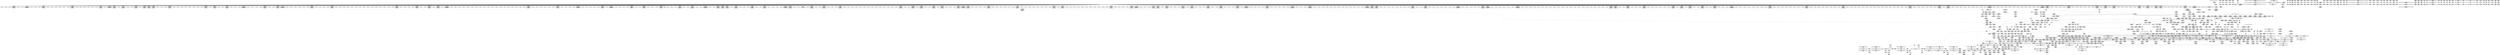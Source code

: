 digraph {
	CE0x5782f70 [shape=record,shape=Mrecord,label="{CE0x5782f70|i64*_getelementptr_inbounds_(_26_x_i64_,_26_x_i64_*___llvm_gcov_ctr234,_i64_0,_i64_6)|*Constant*|*SummSink*}"]
	CE0x580aa50 [shape=record,shape=Mrecord,label="{CE0x580aa50|12:_i32,_56:_i8*,_:_CRE_139,140_}"]
	CE0x579cab0 [shape=record,shape=Mrecord,label="{CE0x579cab0|_ret_i32_%call,_!dbg_!27723|security/selinux/hooks.c,1632|*SummSink*}"]
	CE0x58261a0 [shape=record,shape=Mrecord,label="{CE0x58261a0|12:_i32,_56:_i8*,_:_CRE_344,352_|*MultipleSource*|Function::inode_has_perm&Arg::inode::|*LoadInst*|security/selinux/hooks.c,1627|security/selinux/hooks.c,1611}"]
	CE0x5831c30 [shape=record,shape=Mrecord,label="{CE0x5831c30|12:_i32,_56:_i8*,_:_CRE_618,619_}"]
	CE0x5832e20 [shape=record,shape=Mrecord,label="{CE0x5832e20|12:_i32,_56:_i8*,_:_CRE_672,680_|*MultipleSource*|Function::inode_has_perm&Arg::inode::|*LoadInst*|security/selinux/hooks.c,1627|security/selinux/hooks.c,1611}"]
	CE0x57f8f00 [shape=record,shape=Mrecord,label="{CE0x57f8f00|cred_sid:tmp}"]
	CE0x5841060 [shape=record,shape=Mrecord,label="{CE0x5841060|inode_has_perm:tmp10|security/selinux/hooks.c,1611|*SummSource*}"]
	CE0x584a620 [shape=record,shape=Mrecord,label="{CE0x584a620|inode_has_perm:tmp14|security/selinux/hooks.c,1614}"]
	CE0x5800b00 [shape=record,shape=Mrecord,label="{CE0x5800b00|inode_has_perm:tmp4|security/selinux/hooks.c,1609|*SummSource*}"]
	CE0x58556d0 [shape=record,shape=Mrecord,label="{CE0x58556d0|avc_has_perm:ssid|Function::avc_has_perm&Arg::ssid::|*SummSink*}"]
	CE0x5801120 [shape=record,shape=Mrecord,label="{CE0x5801120|_call_void_mcount()_#3}"]
	CE0x57720a0 [shape=record,shape=Mrecord,label="{CE0x57720a0|selinux_inode_setattr:tmp9|security/selinux/hooks.c,2880|*SummSink*}"]
	CE0x5834c40 [shape=record,shape=Mrecord,label="{CE0x5834c40|12:_i32,_56:_i8*,_:_CRE_792,800_|*MultipleSource*|Function::inode_has_perm&Arg::inode::|*LoadInst*|security/selinux/hooks.c,1627|security/selinux/hooks.c,1611}"]
	CE0x57b8e60 [shape=record,shape=Mrecord,label="{CE0x57b8e60|selinux_inode_setattr:tmp29|security/selinux/hooks.c,2889}"]
	CE0x579c700 [shape=record,shape=Mrecord,label="{CE0x579c700|dentry_has_perm:av|Function::dentry_has_perm&Arg::av::|*SummSink*}"]
	CE0x5772510 [shape=record,shape=Mrecord,label="{CE0x5772510|selinux_inode_setattr:tmp10|security/selinux/hooks.c,2880|*SummSink*}"]
	CE0x58365e0 [shape=record,shape=Mrecord,label="{CE0x58365e0|12:_i32,_56:_i8*,_:_CRE_868,869_}"]
	CE0x584c2f0 [shape=record,shape=Mrecord,label="{CE0x584c2f0|i32_10|*Constant*|*SummSink*}"]
	CE0x577efe0 [shape=record,shape=Mrecord,label="{CE0x577efe0|get_current:tmp4|./arch/x86/include/asm/current.h,14|*SummSink*}"]
	CE0x578f950 [shape=record,shape=Mrecord,label="{CE0x578f950|i32_5|*Constant*}"]
	CE0x57dcf80 [shape=record,shape=Mrecord,label="{CE0x57dcf80|12:_i32,_56:_i8*,_:_CRE_189,190_}"]
	CE0x57953a0 [shape=record,shape=Mrecord,label="{CE0x57953a0|selinux_inode_setattr:tmp18|security/selinux/hooks.c,2880|*SummSink*}"]
	CE0x57968b0 [shape=record,shape=Mrecord,label="{CE0x57968b0|i32_78|*Constant*|*SummSink*}"]
	CE0x57fe1b0 [shape=record,shape=Mrecord,label="{CE0x57fe1b0|inode_has_perm:do.end|*SummSource*}"]
	CE0x5781b20 [shape=record,shape=Mrecord,label="{CE0x5781b20|12:_i32,_56:_i8*,_:_CRE_152,153_}"]
	CE0x58386f0 [shape=record,shape=Mrecord,label="{CE0x58386f0|12:_i32,_56:_i8*,_:_CRE_896,897_}"]
	CE0x57627a0 [shape=record,shape=Mrecord,label="{CE0x57627a0|selinux_inode_setattr:if.then12|*SummSink*}"]
	CE0x57b5990 [shape=record,shape=Mrecord,label="{CE0x57b5990|104:_%struct.inode*,_:_CRE_176,177_}"]
	CE0x585e850 [shape=record,shape=Mrecord,label="{CE0x585e850|i64*_getelementptr_inbounds_(_2_x_i64_,_2_x_i64_*___llvm_gcov_ctr131,_i64_0,_i64_0)|*Constant*|*SummSource*}"]
	CE0x577a270 [shape=record,shape=Mrecord,label="{CE0x577a270|selinux_inode_setattr:tmp4|security/selinux/hooks.c,2880|*SummSource*}"]
	CE0x575e560 [shape=record,shape=Mrecord,label="{CE0x575e560|selinux_inode_setattr:if.then}"]
	CE0x57afcb0 [shape=record,shape=Mrecord,label="{CE0x57afcb0|inode_has_perm:if.end}"]
	CE0x576ec90 [shape=record,shape=Mrecord,label="{CE0x576ec90|i8_10|*Constant*|*SummSink*}"]
	CE0x583bd00 [shape=record,shape=Mrecord,label="{CE0x583bd00|12:_i32,_56:_i8*,_:_CRE_968,976_|*MultipleSource*|Function::inode_has_perm&Arg::inode::|*LoadInst*|security/selinux/hooks.c,1627|security/selinux/hooks.c,1611}"]
	CE0x5779cf0 [shape=record,shape=Mrecord,label="{CE0x5779cf0|0:_i32,_:_CRE_56,64_|*MultipleSource*|Function::selinux_inode_setattr&Arg::iattr::|security/selinux/hooks.c,2881}"]
	CE0x576ab00 [shape=record,shape=Mrecord,label="{CE0x576ab00|0:_i8,_8:_%struct.dentry*,_24:_%struct.selinux_audit_data*,_:_SCMRE_0,1_|*MultipleSource*|security/selinux/hooks.c, 1628|security/selinux/hooks.c,1630}"]
	CE0x57618f0 [shape=record,shape=Mrecord,label="{CE0x57618f0|_call_void_lockdep_rcu_suspicious(i8*_getelementptr_inbounds_(_25_x_i8_,_25_x_i8_*_.str3,_i32_0,_i32_0),_i32_2880,_i8*_getelementptr_inbounds_(_45_x_i8_,_45_x_i8_*_.str12,_i32_0,_i32_0))_#10,_!dbg_!27729|security/selinux/hooks.c,2880}"]
	CE0x580db50 [shape=record,shape=Mrecord,label="{CE0x580db50|__validate_creds:file|Function::__validate_creds&Arg::file::|*SummSink*}"]
	CE0x5780290 [shape=record,shape=Mrecord,label="{CE0x5780290|selinux_inode_setattr:and|security/selinux/hooks.c,2885}"]
	CE0x5843a10 [shape=record,shape=Mrecord,label="{CE0x5843a10|GLOBAL:llvm.expect.i64|*Constant*|*SummSink*}"]
	CE0x57f1210 [shape=record,shape=Mrecord,label="{CE0x57f1210|selinux_inode_setattr:retval.0|*SummSource*}"]
	CE0x578a9d0 [shape=record,shape=Mrecord,label="{CE0x578a9d0|selinux_inode_setattr:tmp15|security/selinux/hooks.c,2880|*SummSink*}"]
	CE0x5769ee0 [shape=record,shape=Mrecord,label="{CE0x5769ee0|dentry_has_perm:d_inode|security/selinux/hooks.c,1627|*SummSink*}"]
	CE0x585fbd0 [shape=record,shape=Mrecord,label="{CE0x585fbd0|i32_1|*Constant*}"]
	CE0x57866f0 [shape=record,shape=Mrecord,label="{CE0x57866f0|selinux_inode_setattr:tobool|security/selinux/hooks.c,2880|*SummSink*}"]
	CE0x58313e0 [shape=record,shape=Mrecord,label="{CE0x58313e0|12:_i32,_56:_i8*,_:_CRE_611,612_}"]
	"CONST[source:0(mediator),value:2(dynamic)][purpose:{object}]"
	CE0x57708f0 [shape=record,shape=Mrecord,label="{CE0x57708f0|104:_%struct.inode*,_:_CRE_40,48_|*MultipleSource*|Function::selinux_inode_setattr&Arg::dentry::|Function::dentry_has_perm&Arg::dentry::|security/selinux/hooks.c,1627}"]
	CE0x580ac40 [shape=record,shape=Mrecord,label="{CE0x580ac40|12:_i32,_56:_i8*,_:_CRE_142,143_}"]
	CE0x5769640 [shape=record,shape=Mrecord,label="{CE0x5769640|selinux_inode_setattr:tmp14|security/selinux/hooks.c,2880|*SummSource*}"]
	CE0x58512a0 [shape=record,shape=Mrecord,label="{CE0x58512a0|inode_has_perm:lnot|security/selinux/hooks.c,1611|*SummSource*}"]
	CE0x57f1340 [shape=record,shape=Mrecord,label="{CE0x57f1340|selinux_inode_setattr:retval.0|*SummSink*}"]
	CE0x5836530 [shape=record,shape=Mrecord,label="{CE0x5836530|12:_i32,_56:_i8*,_:_CRE_867,868_}"]
	CE0x57e44f0 [shape=record,shape=Mrecord,label="{CE0x57e44f0|dentry_has_perm:dentry|Function::dentry_has_perm&Arg::dentry::|*SummSink*}"]
	CE0x57822a0 [shape=record,shape=Mrecord,label="{CE0x57822a0|12:_i32,_56:_i8*,_:_CRE_160,161_}"]
	CE0x584b760 [shape=record,shape=Mrecord,label="{CE0x584b760|cred_sid:entry|*SummSink*}"]
	CE0x5839b20 [shape=record,shape=Mrecord,label="{CE0x5839b20|12:_i32,_56:_i8*,_:_CRE_913,914_}"]
	CE0x5821c20 [shape=record,shape=Mrecord,label="{CE0x5821c20|12:_i32,_56:_i8*,_:_CRE_259,260_}"]
	CE0x5777180 [shape=record,shape=Mrecord,label="{CE0x5777180|selinux_inode_setattr:tmp2|*SummSink*}"]
	CE0x579a810 [shape=record,shape=Mrecord,label="{CE0x579a810|12:_i32,_56:_i8*,_:_CRE_496,500_|*MultipleSource*|Function::inode_has_perm&Arg::inode::|*LoadInst*|security/selinux/hooks.c,1627|security/selinux/hooks.c,1611}"]
	CE0x57b5c60 [shape=record,shape=Mrecord,label="{CE0x57b5c60|104:_%struct.inode*,_:_CRE_179,180_}"]
	CE0x5847a90 [shape=record,shape=Mrecord,label="{CE0x5847a90|i64*_getelementptr_inbounds_(_8_x_i64_,_8_x_i64_*___llvm_gcov_ctr154,_i64_0,_i64_7)|*Constant*|*SummSource*}"]
	CE0x578b160 [shape=record,shape=Mrecord,label="{CE0x578b160|i8_1|*Constant*}"]
	CE0x57b9b00 [shape=record,shape=Mrecord,label="{CE0x57b9b00|i64*_getelementptr_inbounds_(_26_x_i64_,_26_x_i64_*___llvm_gcov_ctr234,_i64_0,_i64_14)|*Constant*|*SummSink*}"]
	CE0x57f96e0 [shape=record,shape=Mrecord,label="{CE0x57f96e0|12:_i32,_56:_i8*,_:_CRE_171,172_}"]
	CE0x579c8f0 [shape=record,shape=Mrecord,label="{CE0x579c8f0|_ret_i32_%call,_!dbg_!27723|security/selinux/hooks.c,1632|*SummSource*}"]
	CE0x57e3ed0 [shape=record,shape=Mrecord,label="{CE0x57e3ed0|selinux_inode_setattr:dentry|Function::selinux_inode_setattr&Arg::dentry::|*SummSource*}"]
	CE0x5770220 [shape=record,shape=Mrecord,label="{CE0x5770220|104:_%struct.inode*,_:_CRE_8,12_|*MultipleSource*|Function::selinux_inode_setattr&Arg::dentry::|Function::dentry_has_perm&Arg::dentry::|security/selinux/hooks.c,1627}"]
	CE0x5796920 [shape=record,shape=Mrecord,label="{CE0x5796920|i32_78|*Constant*|*SummSource*}"]
	"CONST[source:1(input),value:2(dynamic)][purpose:{object}][SrcIdx:4]"
	CE0x585a4a0 [shape=record,shape=Mrecord,label="{CE0x585a4a0|i64*_getelementptr_inbounds_(_5_x_i64_,_5_x_i64_*___llvm_gcov_ctr155,_i64_0,_i64_3)|*Constant*|*SummSource*}"]
	CE0x58213d0 [shape=record,shape=Mrecord,label="{CE0x58213d0|12:_i32,_56:_i8*,_:_CRE_252,253_}"]
	CE0x58319d0 [shape=record,shape=Mrecord,label="{CE0x58319d0|12:_i32,_56:_i8*,_:_CRE_616,617_}"]
	CE0x5852670 [shape=record,shape=Mrecord,label="{CE0x5852670|inode_has_perm:expval|security/selinux/hooks.c,1611}"]
	CE0x5830930 [shape=record,shape=Mrecord,label="{CE0x5830930|12:_i32,_56:_i8*,_:_CRE_602,603_}"]
	CE0x5789100 [shape=record,shape=Mrecord,label="{CE0x5789100|selinux_inode_setattr:and15|security/selinux/hooks.c,2892}"]
	CE0x5804a70 [shape=record,shape=Mrecord,label="{CE0x5804a70|__validate_creds:conv|include/linux/cred.h,173|*SummSource*}"]
	CE0x578c270 [shape=record,shape=Mrecord,label="{CE0x578c270|selinux_inode_setattr:tmp1|*SummSink*}"]
	CE0x57b3200 [shape=record,shape=Mrecord,label="{CE0x57b3200|__validate_creds:bb|*SummSink*}"]
	CE0x58263c0 [shape=record,shape=Mrecord,label="{CE0x58263c0|12:_i32,_56:_i8*,_:_CRE_352,360_|*MultipleSource*|Function::inode_has_perm&Arg::inode::|*LoadInst*|security/selinux/hooks.c,1627|security/selinux/hooks.c,1611}"]
	CE0x57d25d0 [shape=record,shape=Mrecord,label="{CE0x57d25d0|104:_%struct.inode*,_:_CRE_149,150_}"]
	CE0x5837fd0 [shape=record,shape=Mrecord,label="{CE0x5837fd0|12:_i32,_56:_i8*,_:_CRE_890,891_}"]
	CE0x57e4410 [shape=record,shape=Mrecord,label="{CE0x57e4410|dentry_has_perm:dentry|Function::dentry_has_perm&Arg::dentry::}"]
	CE0x584af40 [shape=record,shape=Mrecord,label="{CE0x584af40|GLOBAL:cred_sid|*Constant*}"]
	CE0x57e6100 [shape=record,shape=Mrecord,label="{CE0x57e6100|GLOBAL:selinux_policycap_openperm|Global_var:selinux_policycap_openperm|*SummSink*}"]
	"CONST[source:2(external),value:0(static)][purpose:{operation}][SrcIdx:2]"
	CE0x57971f0 [shape=record,shape=Mrecord,label="{CE0x57971f0|selinux_inode_setattr:tobool16|security/selinux/hooks.c,2892|*SummSource*}"]
	CE0x5836a70 [shape=record,shape=Mrecord,label="{CE0x5836a70|12:_i32,_56:_i8*,_:_CRE_872,873_}"]
	CE0x5775aa0 [shape=record,shape=Mrecord,label="{CE0x5775aa0|selinux_inode_setattr:bb|*SummSink*}"]
	CE0x576f8a0 [shape=record,shape=Mrecord,label="{CE0x576f8a0|GLOBAL:inode_has_perm|*Constant*|*SummSource*}"]
	CE0x5776d40 [shape=record,shape=Mrecord,label="{CE0x5776d40|selinux_inode_setattr:if.end19|*SummSink*}"]
	CE0x577a170 [shape=record,shape=Mrecord,label="{CE0x577a170|selinux_inode_setattr:tmp4|security/selinux/hooks.c,2880}"]
	CE0x585c020 [shape=record,shape=Mrecord,label="{CE0x585c020|i32_3|*Constant*|*SummSink*}"]
	CE0x584cf60 [shape=record,shape=Mrecord,label="{CE0x584cf60|inode_has_perm:sid3|security/selinux/hooks.c,1617}"]
	CE0x57628d0 [shape=record,shape=Mrecord,label="{CE0x57628d0|selinux_inode_setattr:entry|*SummSource*}"]
	CE0x582ef10 [shape=record,shape=Mrecord,label="{CE0x582ef10|12:_i32,_56:_i8*,_:_CRE_580,581_}"]
	CE0x577ff70 [shape=record,shape=Mrecord,label="{CE0x577ff70|i32_512|*Constant*}"]
	CE0x579c3c0 [shape=record,shape=Mrecord,label="{CE0x579c3c0|12:_i32,_56:_i8*,_:_CRE_556,557_}"]
	CE0x5823e90 [shape=record,shape=Mrecord,label="{CE0x5823e90|12:_i32,_56:_i8*,_:_CRE_288,289_}"]
	CE0x580d6e0 [shape=record,shape=Mrecord,label="{CE0x580d6e0|__validate_creds:tmp1}"]
	CE0x5802fa0 [shape=record,shape=Mrecord,label="{CE0x5802fa0|12:_i32,_56:_i8*,_:_CRE_32,40_|*MultipleSource*|Function::inode_has_perm&Arg::inode::|*LoadInst*|security/selinux/hooks.c,1627|security/selinux/hooks.c,1611}"]
	CE0x57884a0 [shape=record,shape=Mrecord,label="{CE0x57884a0|selinux_inode_setattr:do.end}"]
	CE0x57baef0 [shape=record,shape=Mrecord,label="{CE0x57baef0|i8*_getelementptr_inbounds_(_25_x_i8_,_25_x_i8_*_.str3,_i32_0,_i32_0)|*Constant*}"]
	CE0x57ed9a0 [shape=record,shape=Mrecord,label="{CE0x57ed9a0|i32_4|*Constant*}"]
	CE0x57f6030 [shape=record,shape=Mrecord,label="{CE0x57f6030|i64*_getelementptr_inbounds_(_8_x_i64_,_8_x_i64_*___llvm_gcov_ctr154,_i64_0,_i64_0)|*Constant*}"]
	CE0x57eb2e0 [shape=record,shape=Mrecord,label="{CE0x57eb2e0|selinux_inode_setattr:tmp44|security/selinux/hooks.c,2896|*SummSink*}"]
	CE0x5830470 [shape=record,shape=Mrecord,label="{CE0x5830470|12:_i32,_56:_i8*,_:_CRE_598,599_}"]
	CE0x5831d60 [shape=record,shape=Mrecord,label="{CE0x5831d60|12:_i32,_56:_i8*,_:_CRE_619,620_}"]
	CE0x5788f70 [shape=record,shape=Mrecord,label="{CE0x5788f70|selinux_inode_setattr:if.end14|*SummSink*}"]
	CE0x5776080 [shape=record,shape=Mrecord,label="{CE0x5776080|i64*_getelementptr_inbounds_(_26_x_i64_,_26_x_i64_*___llvm_gcov_ctr234,_i64_0,_i64_8)|*Constant*|*SummSource*}"]
	CE0x57e8e30 [shape=record,shape=Mrecord,label="{CE0x57e8e30|selinux_inode_setattr:tmp43|security/selinux/hooks.c,2896|*SummSource*}"]
	CE0x5847200 [shape=record,shape=Mrecord,label="{CE0x5847200|i64*_getelementptr_inbounds_(_8_x_i64_,_8_x_i64_*___llvm_gcov_ctr154,_i64_0,_i64_7)|*Constant*}"]
	CE0x577b490 [shape=record,shape=Mrecord,label="{CE0x577b490|i32_0|*Constant*|*SummSource*}"]
	CE0x5848b50 [shape=record,shape=Mrecord,label="{CE0x5848b50|__validate_creds:if.then|*SummSink*}"]
	CE0x584ca20 [shape=record,shape=Mrecord,label="{CE0x584ca20|inode_has_perm:i_security|security/selinux/hooks.c,1615|*SummSink*}"]
	CE0x577fe20 [shape=record,shape=Mrecord,label="{CE0x577fe20|selinux_inode_setattr:tmp20|*LoadInst*|security/selinux/hooks.c,2881|*SummSource*}"]
	CE0x584c570 [shape=record,shape=Mrecord,label="{CE0x584c570|inode_has_perm:tmp15|*LoadInst*|security/selinux/hooks.c,1615}"]
	CE0x57f7120 [shape=record,shape=Mrecord,label="{CE0x57f7120|i32_1609|*Constant*|*SummSource*}"]
	CE0x583a5d0 [shape=record,shape=Mrecord,label="{CE0x583a5d0|12:_i32,_56:_i8*,_:_CRE_922,923_}"]
	CE0x57ff9b0 [shape=record,shape=Mrecord,label="{CE0x57ff9b0|inode_has_perm:i_flags|security/selinux/hooks.c,1611|*SummSource*}"]
	CE0x57fa8b0 [shape=record,shape=Mrecord,label="{CE0x57fa8b0|__validate_creds:expval|include/linux/cred.h,173}"]
	CE0x57ad590 [shape=record,shape=Mrecord,label="{CE0x57ad590|i32_0|*Constant*}"]
	CE0x577b120 [shape=record,shape=Mrecord,label="{CE0x577b120|inode_has_perm:do.body}"]
	CE0x5840e20 [shape=record,shape=Mrecord,label="{CE0x5840e20|inode_has_perm:tmp10|security/selinux/hooks.c,1611}"]
	CE0x57eb630 [shape=record,shape=Mrecord,label="{CE0x57eb630|selinux_inode_setattr:tmp45|security/selinux/hooks.c,2896|*SummSource*}"]
	CE0x585a750 [shape=record,shape=Mrecord,label="{CE0x585a750|i64*_getelementptr_inbounds_(_5_x_i64_,_5_x_i64_*___llvm_gcov_ctr155,_i64_0,_i64_3)|*Constant*|*SummSink*}"]
	CE0x580ae20 [shape=record,shape=Mrecord,label="{CE0x580ae20|12:_i32,_56:_i8*,_:_CRE_144,145_}"]
	CE0x57e9b30 [shape=record,shape=Mrecord,label="{CE0x57e9b30|selinux_inode_setattr:and22|security/selinux/hooks.c,2896}"]
	CE0x57ba2b0 [shape=record,shape=Mrecord,label="{CE0x57ba2b0|selinux_inode_setattr:if.end26|*SummSink*}"]
	CE0x5858700 [shape=record,shape=Mrecord,label="{CE0x5858700|__validate_creds:tobool|include/linux/cred.h,173|*SummSink*}"]
	CE0x582ede0 [shape=record,shape=Mrecord,label="{CE0x582ede0|12:_i32,_56:_i8*,_:_CRE_579,580_}"]
	CE0x57765e0 [shape=record,shape=Mrecord,label="{CE0x57765e0|i64_4|*Constant*|*SummSource*}"]
	CE0x57f44f0 [shape=record,shape=Mrecord,label="{CE0x57f44f0|get_current:tmp}"]
	CE0x58473b0 [shape=record,shape=Mrecord,label="{CE0x58473b0|inode_has_perm:retval.0}"]
	CE0x584b6b0 [shape=record,shape=Mrecord,label="{CE0x584b6b0|cred_sid:entry|*SummSource*}"]
	CE0x57b6110 [shape=record,shape=Mrecord,label="{CE0x57b6110|104:_%struct.inode*,_:_CRE_184,185_}"]
	CE0x58050d0 [shape=record,shape=Mrecord,label="{CE0x58050d0|12:_i32,_56:_i8*,_:_CRE_88,96_|*MultipleSource*|Function::inode_has_perm&Arg::inode::|*LoadInst*|security/selinux/hooks.c,1627|security/selinux/hooks.c,1611}"]
	CE0x5823180 [shape=record,shape=Mrecord,label="{CE0x5823180|12:_i32,_56:_i8*,_:_CRE_277,278_}"]
	CE0x57887b0 [shape=record,shape=Mrecord,label="{CE0x57887b0|selinux_inode_setattr:do.body|*SummSink*}"]
	CE0x578a050 [shape=record,shape=Mrecord,label="{CE0x578a050|selinux_inode_setattr:tmp12|security/selinux/hooks.c,2880|*SummSource*}"]
	CE0x57fb140 [shape=record,shape=Mrecord,label="{CE0x57fb140|i64*_getelementptr_inbounds_(_8_x_i64_,_8_x_i64_*___llvm_gcov_ctr154,_i64_0,_i64_1)|*Constant*|*SummSink*}"]
	CE0x580b790 [shape=record,shape=Mrecord,label="{CE0x580b790|__validate_creds:tmp1|*SummSink*}"]
	CE0x585cd00 [shape=record,shape=Mrecord,label="{CE0x585cd00|i64*_getelementptr_inbounds_(_5_x_i64_,_5_x_i64_*___llvm_gcov_ctr155,_i64_0,_i64_4)|*Constant*|*SummSource*}"]
	CE0x57f5100 [shape=record,shape=Mrecord,label="{CE0x57f5100|104:_%struct.inode*,_:_CRE_240,248_|*MultipleSource*|Function::selinux_inode_setattr&Arg::dentry::|Function::dentry_has_perm&Arg::dentry::|security/selinux/hooks.c,1627}"]
	CE0x57e7200 [shape=record,shape=Mrecord,label="{CE0x57e7200|i64_19|*Constant*}"]
	CE0x57930e0 [shape=record,shape=Mrecord,label="{CE0x57930e0|12:_i32,_56:_i8*,_:_CRE_2,4_|*MultipleSource*|Function::inode_has_perm&Arg::inode::|*LoadInst*|security/selinux/hooks.c,1627|security/selinux/hooks.c,1611}"]
	CE0x576c090 [shape=record,shape=Mrecord,label="{CE0x576c090|inode_has_perm:perms|Function::inode_has_perm&Arg::perms::|*SummSink*}"]
	CE0x57ff100 [shape=record,shape=Mrecord,label="{CE0x57ff100|104:_%struct.inode*,_:_CRE_173,174_}"]
	CE0x5801f40 [shape=record,shape=Mrecord,label="{CE0x5801f40|12:_i32,_56:_i8*,_:_CRE_120,128_|*MultipleSource*|Function::inode_has_perm&Arg::inode::|*LoadInst*|security/selinux/hooks.c,1627|security/selinux/hooks.c,1611}"]
	CE0x5859540 [shape=record,shape=Mrecord,label="{CE0x5859540|__validate_creds:tmp3|include/linux/cred.h,173|*SummSource*}"]
	CE0x57b3e90 [shape=record,shape=Mrecord,label="{CE0x57b3e90|selinux_inode_setattr:tmp22|security/selinux/hooks.c,2885}"]
	CE0x5779b30 [shape=record,shape=Mrecord,label="{CE0x5779b30|0:_i32,_:_CRE_48,56_|*MultipleSource*|Function::selinux_inode_setattr&Arg::iattr::|security/selinux/hooks.c,2881}"]
	CE0x57e3c30 [shape=record,shape=Mrecord,label="{CE0x57e3c30|selinux_inode_setattr:dentry|Function::selinux_inode_setattr&Arg::dentry::}"]
	CE0x57ee070 [shape=record,shape=Mrecord,label="{CE0x57ee070|selinux_inode_setattr:conv|security/selinux/hooks.c,2897}"]
	CE0x5799c00 [shape=record,shape=Mrecord,label="{CE0x5799c00|104:_%struct.inode*,_:_CRE_203,204_}"]
	CE0x5782390 [shape=record,shape=Mrecord,label="{CE0x5782390|12:_i32,_56:_i8*,_:_CRE_161,162_}"]
	CE0x576eec0 [shape=record,shape=Mrecord,label="{CE0x576eec0|dentry_has_perm:u|security/selinux/hooks.c,1631}"]
	CE0x5776e90 [shape=record,shape=Mrecord,label="{CE0x5776e90|selinux_inode_setattr:if.then24}"]
	CE0x5826e60 [shape=record,shape=Mrecord,label="{CE0x5826e60|12:_i32,_56:_i8*,_:_CRE_400,408_|*MultipleSource*|Function::inode_has_perm&Arg::inode::|*LoadInst*|security/selinux/hooks.c,1627|security/selinux/hooks.c,1611}"]
	CE0x5771d00 [shape=record,shape=Mrecord,label="{CE0x5771d00|dentry_has_perm:tmp3}"]
	CE0x5831180 [shape=record,shape=Mrecord,label="{CE0x5831180|12:_i32,_56:_i8*,_:_CRE_609,610_}"]
	CE0x58329e0 [shape=record,shape=Mrecord,label="{CE0x58329e0|12:_i32,_56:_i8*,_:_CRE_656,664_|*MultipleSource*|Function::inode_has_perm&Arg::inode::|*LoadInst*|security/selinux/hooks.c,1627|security/selinux/hooks.c,1611}"]
	CE0x57b08a0 [shape=record,shape=Mrecord,label="{CE0x57b08a0|12:_i32,_56:_i8*,_:_CRE_80,88_|*MultipleSource*|Function::inode_has_perm&Arg::inode::|*LoadInst*|security/selinux/hooks.c,1627|security/selinux/hooks.c,1611}"]
	CE0x57f0ef0 [shape=record,shape=Mrecord,label="{CE0x57f0ef0|selinux_inode_setattr:retval.0}"]
	CE0x57ba4f0 [shape=record,shape=Mrecord,label="{CE0x57ba4f0|i64*_getelementptr_inbounds_(_26_x_i64_,_26_x_i64_*___llvm_gcov_ctr234,_i64_0,_i64_0)|*Constant*}"]
	CE0x57faf90 [shape=record,shape=Mrecord,label="{CE0x57faf90|i64*_getelementptr_inbounds_(_8_x_i64_,_8_x_i64_*___llvm_gcov_ctr154,_i64_0,_i64_1)|*Constant*|*SummSource*}"]
	CE0x58562e0 [shape=record,shape=Mrecord,label="{CE0x58562e0|avc_has_perm:requested|Function::avc_has_perm&Arg::requested::}"]
	CE0x5833950 [shape=record,shape=Mrecord,label="{CE0x5833950|12:_i32,_56:_i8*,_:_CRE_704,712_|*MultipleSource*|Function::inode_has_perm&Arg::inode::|*LoadInst*|security/selinux/hooks.c,1627|security/selinux/hooks.c,1611}"]
	CE0x582e6c0 [shape=record,shape=Mrecord,label="{CE0x582e6c0|12:_i32,_56:_i8*,_:_CRE_573,574_}"]
	CE0x576d660 [shape=record,shape=Mrecord,label="{CE0x576d660|dentry_has_perm:u|security/selinux/hooks.c,1631|*SummSink*}"]
	CE0x582dc10 [shape=record,shape=Mrecord,label="{CE0x582dc10|12:_i32,_56:_i8*,_:_CRE_564,565_}"]
	CE0x57e3340 [shape=record,shape=Mrecord,label="{CE0x57e3340|GLOBAL:dentry_has_perm|*Constant*|*SummSource*}"]
	CE0x58306d0 [shape=record,shape=Mrecord,label="{CE0x58306d0|12:_i32,_56:_i8*,_:_CRE_600,601_}"]
	CE0x5851ed0 [shape=record,shape=Mrecord,label="{CE0x5851ed0|inode_has_perm:lnot.ext|security/selinux/hooks.c,1611|*SummSink*}"]
	CE0x584bfa0 [shape=record,shape=Mrecord,label="{CE0x584bfa0|inode_has_perm:i_security|security/selinux/hooks.c,1615|*SummSource*}"]
	CE0x583b670 [shape=record,shape=Mrecord,label="{CE0x583b670|12:_i32,_56:_i8*,_:_CRE_936,944_|*MultipleSource*|Function::inode_has_perm&Arg::inode::|*LoadInst*|security/selinux/hooks.c,1627|security/selinux/hooks.c,1611}"]
	CE0x57759e0 [shape=record,shape=Mrecord,label="{CE0x57759e0|selinux_inode_setattr:bb}"]
	CE0x57eaed0 [shape=record,shape=Mrecord,label="{CE0x57eaed0|i64_22|*Constant*}"]
	CE0x580d3d0 [shape=record,shape=Mrecord,label="{CE0x580d3d0|inode_has_perm:tmp}"]
	CE0x57dfb40 [shape=record,shape=Mrecord,label="{CE0x57dfb40|i64_17|*Constant*|*SummSource*}"]
	CE0x5820cb0 [shape=record,shape=Mrecord,label="{CE0x5820cb0|12:_i32,_56:_i8*,_:_CRE_245,246_}"]
	CE0x57801a0 [shape=record,shape=Mrecord,label="{CE0x57801a0|i32_512|*Constant*|*SummSource*}"]
	CE0x58026d0 [shape=record,shape=Mrecord,label="{CE0x58026d0|_call_void_mcount()_#3|*SummSink*}"]
	CE0x5768c70 [shape=record,shape=Mrecord,label="{CE0x5768c70|selinux_inode_setattr:tmp1|*SummSource*}"]
	CE0x5847f50 [shape=record,shape=Mrecord,label="{CE0x5847f50|inode_has_perm:tmp19|security/selinux/hooks.c,1618|*SummSource*}"]
	CE0x5780650 [shape=record,shape=Mrecord,label="{CE0x5780650|selinux_inode_setattr:tobool8|security/selinux/hooks.c,2885|*SummSink*}"]
	CE0x57e1190 [shape=record,shape=Mrecord,label="{CE0x57e1190|selinux_inode_setattr:tmp36|security/selinux/hooks.c,2892|*SummSink*}"]
	CE0x57e17f0 [shape=record,shape=Mrecord,label="{CE0x57e17f0|i64*_getelementptr_inbounds_(_26_x_i64_,_26_x_i64_*___llvm_gcov_ctr234,_i64_0,_i64_18)|*Constant*}"]
	CE0x575d2b0 [shape=record,shape=Mrecord,label="{CE0x575d2b0|i64*_getelementptr_inbounds_(_2_x_i64_,_2_x_i64_*___llvm_gcov_ctr153,_i64_0,_i64_0)|*Constant*|*SummSink*}"]
	CE0x582e920 [shape=record,shape=Mrecord,label="{CE0x582e920|12:_i32,_56:_i8*,_:_CRE_575,576_}"]
	CE0x5823b00 [shape=record,shape=Mrecord,label="{CE0x5823b00|12:_i32,_56:_i8*,_:_CRE_285,286_}"]
	CE0x5822a60 [shape=record,shape=Mrecord,label="{CE0x5822a60|12:_i32,_56:_i8*,_:_CRE_271,272_}"]
	CE0x57ff1f0 [shape=record,shape=Mrecord,label="{CE0x57ff1f0|104:_%struct.inode*,_:_CRE_174,175_}"]
	CE0x5821fb0 [shape=record,shape=Mrecord,label="{CE0x5821fb0|12:_i32,_56:_i8*,_:_CRE_262,263_}"]
	CE0x57fb9e0 [shape=record,shape=Mrecord,label="{CE0x57fb9e0|__validate_creds:entry}"]
	CE0x583c900 [shape=record,shape=Mrecord,label="{CE0x583c900|12:_i32,_56:_i8*,_:_CRE_983,984_}"]
	CE0x577f800 [shape=record,shape=Mrecord,label="{CE0x577f800|COLLAPSED:_GCMRE___llvm_gcov_ctr98_internal_global_2_x_i64_zeroinitializer:_elem_0:default:}"]
	CE0x576a6f0 [shape=record,shape=Mrecord,label="{CE0x576a6f0|dentry_has_perm:type|security/selinux/hooks.c,1630|*SummSource*}"]
	CE0x738cb80 [shape=record,shape=Mrecord,label="{CE0x738cb80|selinux_inode_setattr:tmp3|*SummSink*}"]
	CE0x5821040 [shape=record,shape=Mrecord,label="{CE0x5821040|12:_i32,_56:_i8*,_:_CRE_249,250_}"]
	CE0x5827080 [shape=record,shape=Mrecord,label="{CE0x5827080|12:_i32,_56:_i8*,_:_CRE_408,416_|*MultipleSource*|Function::inode_has_perm&Arg::inode::|*LoadInst*|security/selinux/hooks.c,1627|security/selinux/hooks.c,1611}"]
	CE0x57902b0 [shape=record,shape=Mrecord,label="{CE0x57902b0|104:_%struct.inode*,_:_CRE_305,306_}"]
	CE0x5782dc0 [shape=record,shape=Mrecord,label="{CE0x5782dc0|selinux_inode_setattr:return|*SummSource*}"]
	CE0x584cd80 [shape=record,shape=Mrecord,label="{CE0x584cd80|inode_has_perm:tmp16|security/selinux/hooks.c,1615|*SummSource*}"]
	CE0x5825b10 [shape=record,shape=Mrecord,label="{CE0x5825b10|12:_i32,_56:_i8*,_:_CRE_312,320_|*MultipleSource*|Function::inode_has_perm&Arg::inode::|*LoadInst*|security/selinux/hooks.c,1627|security/selinux/hooks.c,1611}"]
	CE0x585ab40 [shape=record,shape=Mrecord,label="{CE0x585ab40|__validate_creds:tmp6|include/linux/cred.h,174|*SummSource*}"]
	CE0x57f3790 [shape=record,shape=Mrecord,label="{CE0x57f3790|get_current:bb|*SummSource*}"]
	CE0x57bb870 [shape=record,shape=Mrecord,label="{CE0x57bb870|selinux_inode_setattr:if.end26|*SummSource*}"]
	CE0x57f2100 [shape=record,shape=Mrecord,label="{CE0x57f2100|selinux_inode_setattr:tmp53|security/selinux/hooks.c,2900}"]
	CE0x57e00f0 [shape=record,shape=Mrecord,label="{CE0x57e00f0|selinux_inode_setattr:tmp33|security/selinux/hooks.c,2892}"]
	CE0x5805330 [shape=record,shape=Mrecord,label="{CE0x5805330|i64*_getelementptr_inbounds_(_2_x_i64_,_2_x_i64_*___llvm_gcov_ctr98,_i64_0,_i64_1)|*Constant*|*SummSink*}"]
	CE0x5836cd0 [shape=record,shape=Mrecord,label="{CE0x5836cd0|12:_i32,_56:_i8*,_:_CRE_874,875_}"]
	CE0x57770a0 [shape=record,shape=Mrecord,label="{CE0x57770a0|selinux_inode_setattr:tmp2}"]
	CE0x5781c10 [shape=record,shape=Mrecord,label="{CE0x5781c10|12:_i32,_56:_i8*,_:_CRE_153,154_}"]
	CE0x5833730 [shape=record,shape=Mrecord,label="{CE0x5833730|12:_i32,_56:_i8*,_:_CRE_696,704_|*MultipleSource*|Function::inode_has_perm&Arg::inode::|*LoadInst*|security/selinux/hooks.c,1627|security/selinux/hooks.c,1611}"]
	CE0x57eb1d0 [shape=record,shape=Mrecord,label="{CE0x57eb1d0|selinux_inode_setattr:tmp44|security/selinux/hooks.c,2896|*SummSource*}"]
	CE0x5797300 [shape=record,shape=Mrecord,label="{CE0x5797300|selinux_inode_setattr:tobool16|security/selinux/hooks.c,2892|*SummSink*}"]
	CE0x5846b20 [shape=record,shape=Mrecord,label="{CE0x5846b20|avc_has_perm:auditdata|Function::avc_has_perm&Arg::auditdata::}"]
	CE0x576b640 [shape=record,shape=Mrecord,label="{CE0x576b640|inode_has_perm:cred|Function::inode_has_perm&Arg::cred::|*SummSink*}"]
	CE0x57e5b60 [shape=record,shape=Mrecord,label="{CE0x57e5b60|inode_has_perm:tmp8|security/selinux/hooks.c,1611}"]
	CE0x5855f00 [shape=record,shape=Mrecord,label="{CE0x5855f00|avc_has_perm:tclass|Function::avc_has_perm&Arg::tclass::|*SummSink*}"]
	CE0x5829020 [shape=record,shape=Mrecord,label="{CE0x5829020|12:_i32,_56:_i8*,_:_CRE_483,484_}"]
	CE0x57eb860 [shape=record,shape=Mrecord,label="{CE0x57eb860|selinux_inode_setattr:tmp46|security/selinux/hooks.c,2896}"]
	CE0x57728e0 [shape=record,shape=Mrecord,label="{CE0x57728e0|selinux_inode_setattr:iattr|Function::selinux_inode_setattr&Arg::iattr::|*SummSource*}"]
	CE0x58253f0 [shape=record,shape=Mrecord,label="{CE0x58253f0|12:_i32,_56:_i8*,_:_CRE_306,307_}"]
	CE0x582dd40 [shape=record,shape=Mrecord,label="{CE0x582dd40|12:_i32,_56:_i8*,_:_CRE_565,566_}"]
	CE0x580c6b0 [shape=record,shape=Mrecord,label="{CE0x580c6b0|__validate_creds:lnot|include/linux/cred.h,173|*SummSource*}"]
	CE0x5857810 [shape=record,shape=Mrecord,label="{CE0x5857810|i32_(i32,_i32,_i16,_i32,_%struct.common_audit_data*)*_bitcast_(i32_(i32,_i32,_i16,_i32,_%struct.common_audit_data.495*)*_avc_has_perm_to_i32_(i32,_i32,_i16,_i32,_%struct.common_audit_data*)*)|*Constant*|*SummSource*}"]
	CE0x57f5950 [shape=record,shape=Mrecord,label="{CE0x57f5950|104:_%struct.inode*,_:_CRE_288,296_|*MultipleSource*|Function::selinux_inode_setattr&Arg::dentry::|Function::dentry_has_perm&Arg::dentry::|security/selinux/hooks.c,1627}"]
	CE0x57b8160 [shape=record,shape=Mrecord,label="{CE0x57b8160|selinux_inode_setattr:tmp26|security/selinux/hooks.c,2888|*SummSource*}"]
	CE0x584ba70 [shape=record,shape=Mrecord,label="{CE0x584ba70|cred_sid:cred|Function::cred_sid&Arg::cred::|*SummSink*}"]
	CE0x580ab80 [shape=record,shape=Mrecord,label="{CE0x580ab80|12:_i32,_56:_i8*,_:_CRE_141,142_}"]
	CE0x5859ee0 [shape=record,shape=Mrecord,label="{CE0x5859ee0|__validate_creds:tmp5|include/linux/cred.h,173|*SummSource*}"]
	CE0x5842cf0 [shape=record,shape=Mrecord,label="{CE0x5842cf0|i64*_getelementptr_inbounds_(_8_x_i64_,_8_x_i64_*___llvm_gcov_ctr154,_i64_0,_i64_6)|*Constant*|*SummSink*}"]
	CE0x577e830 [shape=record,shape=Mrecord,label="{CE0x577e830|i64*_getelementptr_inbounds_(_2_x_i64_,_2_x_i64_*___llvm_gcov_ctr153,_i64_0,_i64_1)|*Constant*}"]
	CE0x5856df0 [shape=record,shape=Mrecord,label="{CE0x5856df0|inode_has_perm:tmp18|security/selinux/hooks.c,1617|*SummSource*}"]
	CE0x578baa0 [shape=record,shape=Mrecord,label="{CE0x578baa0|i64_4|*Constant*}"]
	CE0x57ffd10 [shape=record,shape=Mrecord,label="{CE0x57ffd10|COLLAPSED:_GCMRE___llvm_gcov_ctr155_internal_global_5_x_i64_zeroinitializer:_elem_0:default:}"]
	CE0x576e9d0 [shape=record,shape=Mrecord,label="{CE0x576e9d0|i8_10|*Constant*}"]
	CE0x5799660 [shape=record,shape=Mrecord,label="{CE0x5799660|104:_%struct.inode*,_:_CRE_197,198_}"]
	CE0x57f4890 [shape=record,shape=Mrecord,label="{CE0x57f4890|104:_%struct.inode*,_:_CRE_217,218_}"]
	CE0x5774160 [shape=record,shape=Mrecord,label="{CE0x5774160|selinux_inode_setattr:if.then17|*SummSource*}"]
	CE0x5821500 [shape=record,shape=Mrecord,label="{CE0x5821500|12:_i32,_56:_i8*,_:_CRE_253,254_}"]
	CE0x576f770 [shape=record,shape=Mrecord,label="{CE0x576f770|GLOBAL:inode_has_perm|*Constant*}"]
	CE0x5767520 [shape=record,shape=Mrecord,label="{CE0x5767520|i64_0|*Constant*|*SummSink*}"]
	CE0x584b2f0 [shape=record,shape=Mrecord,label="{CE0x584b2f0|GLOBAL:cred_sid|*Constant*|*SummSource*}"]
	CE0x57de6b0 [shape=record,shape=Mrecord,label="{CE0x57de6b0|12:_i32,_56:_i8*,_:_CRE_232,236_|*MultipleSource*|Function::inode_has_perm&Arg::inode::|*LoadInst*|security/selinux/hooks.c,1627|security/selinux/hooks.c,1611}"]
	CE0x57f4980 [shape=record,shape=Mrecord,label="{CE0x57f4980|104:_%struct.inode*,_:_CRE_218,219_}"]
	CE0x5820bf0 [shape=record,shape=Mrecord,label="{CE0x5820bf0|12:_i32,_56:_i8*,_:_CRE_244,245_}"]
	CE0x58358d0 [shape=record,shape=Mrecord,label="{CE0x58358d0|12:_i32,_56:_i8*,_:_CRE_840,848_|*MultipleSource*|Function::inode_has_perm&Arg::inode::|*LoadInst*|security/selinux/hooks.c,1627|security/selinux/hooks.c,1611}"]
	CE0x5770290 [shape=record,shape=Mrecord,label="{CE0x5770290|104:_%struct.inode*,_:_CRE_16,24_|*MultipleSource*|Function::selinux_inode_setattr&Arg::dentry::|Function::dentry_has_perm&Arg::dentry::|security/selinux/hooks.c,1627}"]
	CE0x5783620 [shape=record,shape=Mrecord,label="{CE0x5783620|selinux_inode_setattr:if.end13|*SummSink*}"]
	CE0x57f1c50 [shape=record,shape=Mrecord,label="{CE0x57f1c50|selinux_inode_setattr:tmp52|security/selinux/hooks.c,2900|*SummSource*}"]
	CE0x57f3ae0 [shape=record,shape=Mrecord,label="{CE0x57f3ae0|104:_%struct.inode*,_:_CRE_92,93_}"]
	CE0x57f9140 [shape=record,shape=Mrecord,label="{CE0x57f9140|12:_i32,_56:_i8*,_:_CRE_165,166_}"]
	CE0x57f4e30 [shape=record,shape=Mrecord,label="{CE0x57f4e30|104:_%struct.inode*,_:_CRE_223,224_}"]
	CE0x5772710 [shape=record,shape=Mrecord,label="{CE0x5772710|selinux_inode_setattr:return}"]
	CE0x580e2e0 [shape=record,shape=Mrecord,label="{CE0x580e2e0|cred_sid:security|security/selinux/hooks.c,196|*SummSink*}"]
	CE0x57fe6b0 [shape=record,shape=Mrecord,label="{CE0x57fe6b0|104:_%struct.inode*,_:_CRE_162,163_}"]
	CE0x5822340 [shape=record,shape=Mrecord,label="{CE0x5822340|12:_i32,_56:_i8*,_:_CRE_265,266_}"]
	CE0x5825650 [shape=record,shape=Mrecord,label="{CE0x5825650|12:_i32,_56:_i8*,_:_CRE_308,309_}"]
	CE0x5762d40 [shape=record,shape=Mrecord,label="{CE0x5762d40|selinux_inode_setattr:if.then12}"]
	CE0x575e460 [shape=record,shape=Mrecord,label="{CE0x575e460|selinux_inode_setattr:return|*SummSink*}"]
	CE0x5827f30 [shape=record,shape=Mrecord,label="{CE0x5827f30|12:_i32,_56:_i8*,_:_CRE_464,472_|*MultipleSource*|Function::inode_has_perm&Arg::inode::|*LoadInst*|security/selinux/hooks.c,1627|security/selinux/hooks.c,1611}"]
	CE0x5838820 [shape=record,shape=Mrecord,label="{CE0x5838820|12:_i32,_56:_i8*,_:_CRE_897,898_}"]
	CE0x5838ce0 [shape=record,shape=Mrecord,label="{CE0x5838ce0|12:_i32,_56:_i8*,_:_CRE_901,902_}"]
	CE0x57b3cd0 [shape=record,shape=Mrecord,label="{CE0x57b3cd0|i64_11|*Constant*|*SummSink*}"]
	CE0x57ae9c0 [shape=record,shape=Mrecord,label="{CE0x57ae9c0|selinux_inode_setattr:tmp31|security/selinux/hooks.c,2890|*SummSink*}"]
	CE0x5843130 [shape=record,shape=Mrecord,label="{CE0x5843130|inode_has_perm:tmp13|security/selinux/hooks.c,1614|*SummSource*}"]
	CE0x576bd00 [shape=record,shape=Mrecord,label="{CE0x576bd00|inode_has_perm:perms|Function::inode_has_perm&Arg::perms::}"]
	CE0x584d660 [shape=record,shape=Mrecord,label="{CE0x584d660|inode_has_perm:sclass|security/selinux/hooks.c,1617}"]
	CE0x580c9b0 [shape=record,shape=Mrecord,label="{CE0x580c9b0|i8*_getelementptr_inbounds_(_25_x_i8_,_25_x_i8_*_.str3,_i32_0,_i32_0)|*Constant*}"]
	CE0x57dde80 [shape=record,shape=Mrecord,label="{CE0x57dde80|12:_i32,_56:_i8*,_:_CRE_205,206_}"]
	CE0x57e5820 [shape=record,shape=Mrecord,label="{CE0x57e5820|inode_has_perm:tobool2|security/selinux/hooks.c,1611|*SummSink*}"]
	CE0x582faf0 [shape=record,shape=Mrecord,label="{CE0x582faf0|12:_i32,_56:_i8*,_:_CRE_590,591_}"]
	CE0x57de150 [shape=record,shape=Mrecord,label="{CE0x57de150|12:_i32,_56:_i8*,_:_CRE_208,210_|*MultipleSource*|Function::inode_has_perm&Arg::inode::|*LoadInst*|security/selinux/hooks.c,1627|security/selinux/hooks.c,1611}"]
	CE0x5838230 [shape=record,shape=Mrecord,label="{CE0x5838230|12:_i32,_56:_i8*,_:_CRE_892,893_}"]
	CE0x5837520 [shape=record,shape=Mrecord,label="{CE0x5837520|12:_i32,_56:_i8*,_:_CRE_881,882_}"]
	CE0x58300e0 [shape=record,shape=Mrecord,label="{CE0x58300e0|12:_i32,_56:_i8*,_:_CRE_595,596_}"]
	CE0x57880a0 [shape=record,shape=Mrecord,label="{CE0x57880a0|i64*_getelementptr_inbounds_(_26_x_i64_,_26_x_i64_*___llvm_gcov_ctr234,_i64_0,_i64_6)|*Constant*|*SummSource*}"]
	CE0x57eec90 [shape=record,shape=Mrecord,label="{CE0x57eec90|selinux_inode_setattr:conv25|security/selinux/hooks.c,2897|*SummSink*}"]
	CE0x5852360 [shape=record,shape=Mrecord,label="{CE0x5852360|GLOBAL:llvm.expect.i64|*Constant*}"]
	CE0x58246e0 [shape=record,shape=Mrecord,label="{CE0x58246e0|12:_i32,_56:_i8*,_:_CRE_295,296_}"]
	CE0x57e59c0 [shape=record,shape=Mrecord,label="{CE0x57e59c0|i64_4|*Constant*}"]
	CE0x5769750 [shape=record,shape=Mrecord,label="{CE0x5769750|selinux_inode_setattr:tmp14|security/selinux/hooks.c,2880|*SummSink*}"]
	CE0x57d2a80 [shape=record,shape=Mrecord,label="{CE0x57d2a80|104:_%struct.inode*,_:_CRE_154,155_}"]
	CE0x5828590 [shape=record,shape=Mrecord,label="{CE0x5828590|12:_i32,_56:_i8*,_:_CRE_474,475_}"]
	CE0x5850b60 [shape=record,shape=Mrecord,label="{CE0x5850b60|inode_has_perm:and|security/selinux/hooks.c,1611|*SummSink*}"]
	CE0x5858510 [shape=record,shape=Mrecord,label="{CE0x5858510|__validate_creds:tobool|include/linux/cred.h,173}"]
	CE0x5779eb0 [shape=record,shape=Mrecord,label="{CE0x5779eb0|0:_i32,_:_CRE_64,72_|*MultipleSource*|Function::selinux_inode_setattr&Arg::iattr::|security/selinux/hooks.c,2881}"]
	CE0x5781670 [shape=record,shape=Mrecord,label="{CE0x5781670|12:_i32,_56:_i8*,_:_CRE_147,148_}"]
	CE0x57dd9d0 [shape=record,shape=Mrecord,label="{CE0x57dd9d0|12:_i32,_56:_i8*,_:_CRE_200,201_}"]
	CE0x57d26c0 [shape=record,shape=Mrecord,label="{CE0x57d26c0|104:_%struct.inode*,_:_CRE_150,151_}"]
	CE0x583fae0 [shape=record,shape=Mrecord,label="{CE0x583fae0|GLOBAL:__llvm_gcov_ctr154|Global_var:__llvm_gcov_ctr154|*SummSource*}"]
	CE0x57fc560 [shape=record,shape=Mrecord,label="{CE0x57fc560|__validate_creds:call|include/linux/cred.h,173}"]
	CE0x584b590 [shape=record,shape=Mrecord,label="{CE0x584b590|cred_sid:entry}"]
	CE0x57f9410 [shape=record,shape=Mrecord,label="{CE0x57f9410|12:_i32,_56:_i8*,_:_CRE_168,169_}"]
	CE0x5856bf0 [shape=record,shape=Mrecord,label="{CE0x5856bf0|inode_has_perm:tmp18|security/selinux/hooks.c,1617}"]
	CE0x57b5e40 [shape=record,shape=Mrecord,label="{CE0x57b5e40|104:_%struct.inode*,_:_CRE_181,182_}"]
	CE0x583bf20 [shape=record,shape=Mrecord,label="{CE0x583bf20|12:_i32,_56:_i8*,_:_CRE_976,977_}"]
	CE0x579cd90 [shape=record,shape=Mrecord,label="{CE0x579cd90|GLOBAL:selinux_policycap_openperm|Global_var:selinux_policycap_openperm}"]
	CE0x57ee950 [shape=record,shape=Mrecord,label="{CE0x57ee950|selinux_inode_setattr:or|security/selinux/hooks.c,2897|*SummSource*}"]
	CE0x5783450 [shape=record,shape=Mrecord,label="{CE0x5783450|selinux_inode_setattr:tmp13|security/selinux/hooks.c,2880}"]
	CE0x579a290 [shape=record,shape=Mrecord,label="{CE0x579a290|104:_%struct.inode*,_:_CRE_210,211_}"]
	CE0x5837d70 [shape=record,shape=Mrecord,label="{CE0x5837d70|12:_i32,_56:_i8*,_:_CRE_888,889_}"]
	CE0x57e8bb0 [shape=record,shape=Mrecord,label="{CE0x57e8bb0|selinux_inode_setattr:tmp43|security/selinux/hooks.c,2896}"]
	CE0x58212a0 [shape=record,shape=Mrecord,label="{CE0x58212a0|12:_i32,_56:_i8*,_:_CRE_251,252_}"]
	CE0x5803a60 [shape=record,shape=Mrecord,label="{CE0x5803a60|i64*_getelementptr_inbounds_(_5_x_i64_,_5_x_i64_*___llvm_gcov_ctr155,_i64_0,_i64_0)|*Constant*|*SummSink*}"]
	CE0x58343c0 [shape=record,shape=Mrecord,label="{CE0x58343c0|12:_i32,_56:_i8*,_:_CRE_752,756_|*MultipleSource*|Function::inode_has_perm&Arg::inode::|*LoadInst*|security/selinux/hooks.c,1627|security/selinux/hooks.c,1611}"]
	CE0x5830800 [shape=record,shape=Mrecord,label="{CE0x5830800|12:_i32,_56:_i8*,_:_CRE_601,602_}"]
	CE0x584a8c0 [shape=record,shape=Mrecord,label="{CE0x584a8c0|inode_has_perm:tmp14|security/selinux/hooks.c,1614|*SummSink*}"]
	CE0x57b8cb0 [shape=record,shape=Mrecord,label="{CE0x57b8cb0|selinux_inode_setattr:tmp28|security/selinux/hooks.c,2888|*SummSink*}"]
	CE0x579bed0 [shape=record,shape=Mrecord,label="{CE0x579bed0|12:_i32,_56:_i8*,_:_CRE_553,554_}"]
	CE0x577b700 [shape=record,shape=Mrecord,label="{CE0x577b700|i64*_getelementptr_inbounds_(_2_x_i64_,_2_x_i64_*___llvm_gcov_ctr98,_i64_0,_i64_1)|*Constant*|*SummSource*}"]
	CE0x575c9e0 [shape=record,shape=Mrecord,label="{CE0x575c9e0|get_current:tmp3}"]
	CE0x57e0750 [shape=record,shape=Mrecord,label="{CE0x57e0750|selinux_inode_setattr:tmp34|security/selinux/hooks.c,2892|*SummSink*}"]
	CE0x57e6bf0 [shape=record,shape=Mrecord,label="{CE0x57e6bf0|selinux_inode_setattr:tobool20|security/selinux/hooks.c,2896}"]
	CE0x5828860 [shape=record,shape=Mrecord,label="{CE0x5828860|12:_i32,_56:_i8*,_:_CRE_476,477_}"]
	CE0x57b4730 [shape=record,shape=Mrecord,label="{CE0x57b4730|selinux_inode_setattr:tmp22|security/selinux/hooks.c,2885|*SummSource*}"]
	CE0x5836310 [shape=record,shape=Mrecord,label="{CE0x5836310|12:_i32,_56:_i8*,_:_CRE_866,867_}"]
	CE0x577d480 [shape=record,shape=Mrecord,label="{CE0x577d480|inode_has_perm:tmp5|security/selinux/hooks.c,1609|*SummSource*}"]
	CE0x57eaf40 [shape=record,shape=Mrecord,label="{CE0x57eaf40|i64_22|*Constant*|*SummSource*}"]
	CE0x6a60910 [shape=record,shape=Mrecord,label="{CE0x6a60910|selinux_inode_setattr:land.lhs.true21|*SummSink*}"]
	CE0x584ac30 [shape=record,shape=Mrecord,label="{CE0x584ac30|inode_has_perm:call|security/selinux/hooks.c,1614}"]
	CE0x58429e0 [shape=record,shape=Mrecord,label="{CE0x58429e0|i64*_getelementptr_inbounds_(_8_x_i64_,_8_x_i64_*___llvm_gcov_ctr154,_i64_0,_i64_6)|*Constant*}"]
	CE0x58508e0 [shape=record,shape=Mrecord,label="{CE0x58508e0|inode_has_perm:and|security/selinux/hooks.c,1611|*SummSource*}"]
	CE0x57ac3d0 [shape=record,shape=Mrecord,label="{CE0x57ac3d0|i32_1|*Constant*|*SummSource*}"]
	CE0x5782800 [shape=record,shape=Mrecord,label="{CE0x5782800|i1_true|*Constant*}"]
	CE0x7537b70 [shape=record,shape=Mrecord,label="{CE0x7537b70|i64*_getelementptr_inbounds_(_26_x_i64_,_26_x_i64_*___llvm_gcov_ctr234,_i64_0,_i64_1)|*Constant*}"]
	CE0x5833b40 [shape=record,shape=Mrecord,label="{CE0x5833b40|12:_i32,_56:_i8*,_:_CRE_712,728_|*MultipleSource*|Function::inode_has_perm&Arg::inode::|*LoadInst*|security/selinux/hooks.c,1627|security/selinux/hooks.c,1611}"]
	CE0x5839400 [shape=record,shape=Mrecord,label="{CE0x5839400|12:_i32,_56:_i8*,_:_CRE_907,908_}"]
	CE0x583a240 [shape=record,shape=Mrecord,label="{CE0x583a240|12:_i32,_56:_i8*,_:_CRE_919,920_}"]
	CE0x58020f0 [shape=record,shape=Mrecord,label="{CE0x58020f0|12:_i32,_56:_i8*,_:_CRE_128,136_|*MultipleSource*|Function::inode_has_perm&Arg::inode::|*LoadInst*|security/selinux/hooks.c,1627|security/selinux/hooks.c,1611}"]
	CE0x5772400 [shape=record,shape=Mrecord,label="{CE0x5772400|selinux_inode_setattr:tmp10|security/selinux/hooks.c,2880|*SummSource*}"]
	CE0x57acb50 [shape=record,shape=Mrecord,label="{CE0x57acb50|_call_void_mcount()_#3|*SummSource*}"]
	CE0x578a8f0 [shape=record,shape=Mrecord,label="{CE0x578a8f0|selinux_inode_setattr:tmp15|security/selinux/hooks.c,2880}"]
	CE0x5774ab0 [shape=record,shape=Mrecord,label="{CE0x5774ab0|selinux_inode_setattr:do.end|*SummSource*}"]
	CE0x6a60830 [shape=record,shape=Mrecord,label="{CE0x6a60830|selinux_inode_setattr:land.lhs.true21|*SummSource*}"]
	CE0x5859830 [shape=record,shape=Mrecord,label="{CE0x5859830|__validate_creds:tmp4|include/linux/cred.h,173|*SummSource*}"]
	CE0x5799930 [shape=record,shape=Mrecord,label="{CE0x5799930|104:_%struct.inode*,_:_CRE_200,201_}"]
	CE0x57fd8c0 [shape=record,shape=Mrecord,label="{CE0x57fd8c0|i64_1|*Constant*}"]
	CE0x57b8920 [shape=record,shape=Mrecord,label="{CE0x57b8920|selinux_inode_setattr:tmp28|security/selinux/hooks.c,2888}"]
	CE0x57f7c30 [shape=record,shape=Mrecord,label="{CE0x57f7c30|12:_i32,_56:_i8*,_:_CRE_24,32_|*MultipleSource*|Function::inode_has_perm&Arg::inode::|*LoadInst*|security/selinux/hooks.c,1627|security/selinux/hooks.c,1611}"]
	CE0x5780760 [shape=record,shape=Mrecord,label="{CE0x5780760|i64_11|*Constant*}"]
	CE0x583fe20 [shape=record,shape=Mrecord,label="{CE0x583fe20|inode_has_perm:tmp8|security/selinux/hooks.c,1611|*SummSource*}"]
	CE0x582f170 [shape=record,shape=Mrecord,label="{CE0x582f170|12:_i32,_56:_i8*,_:_CRE_582,583_}"]
	CE0x57ee4a0 [shape=record,shape=Mrecord,label="{CE0x57ee4a0|i64_262144|*Constant*|*SummSink*}"]
	CE0x576fa10 [shape=record,shape=Mrecord,label="{CE0x576fa10|GLOBAL:inode_has_perm|*Constant*|*SummSink*}"]
	CE0x5793a20 [shape=record,shape=Mrecord,label="{CE0x5793a20|104:_%struct.inode*,_:_CRE_64,72_|*MultipleSource*|Function::selinux_inode_setattr&Arg::dentry::|Function::dentry_has_perm&Arg::dentry::|security/selinux/hooks.c,1627}"]
	CE0x57dd160 [shape=record,shape=Mrecord,label="{CE0x57dd160|12:_i32,_56:_i8*,_:_CRE_191,192_}"]
	CE0x57f3ba0 [shape=record,shape=Mrecord,label="{CE0x57f3ba0|104:_%struct.inode*,_:_CRE_93,94_}"]
	CE0x5824a70 [shape=record,shape=Mrecord,label="{CE0x5824a70|12:_i32,_56:_i8*,_:_CRE_298,299_}"]
	CE0x57b6020 [shape=record,shape=Mrecord,label="{CE0x57b6020|104:_%struct.inode*,_:_CRE_183,184_}"]
	CE0x5799480 [shape=record,shape=Mrecord,label="{CE0x5799480|104:_%struct.inode*,_:_CRE_195,196_}"]
	CE0x57b65c0 [shape=record,shape=Mrecord,label="{CE0x57b65c0|104:_%struct.inode*,_:_CRE_189,190_}"]
	CE0x5828c90 [shape=record,shape=Mrecord,label="{CE0x5828c90|12:_i32,_56:_i8*,_:_CRE_480,481_}"]
	CE0x57b4050 [shape=record,shape=Mrecord,label="{CE0x57b4050|i64_10|*Constant*}"]
	CE0x5823640 [shape=record,shape=Mrecord,label="{CE0x5823640|12:_i32,_56:_i8*,_:_CRE_281,282_}"]
	CE0x57fdda0 [shape=record,shape=Mrecord,label="{CE0x57fdda0|cred_sid:security|security/selinux/hooks.c,196|*SummSource*}"]
	CE0x7537990 [shape=record,shape=Mrecord,label="{CE0x7537990|i64_1|*Constant*|*SummSink*}"]
	CE0x5778390 [shape=record,shape=Mrecord,label="{CE0x5778390|selinux_inode_setattr:tmp7|security/selinux/hooks.c,2880|*SummSource*}"]
	CE0x579a1a0 [shape=record,shape=Mrecord,label="{CE0x579a1a0|104:_%struct.inode*,_:_CRE_209,210_}"]
	CE0x57fc840 [shape=record,shape=Mrecord,label="{CE0x57fc840|i64*_getelementptr_inbounds_(_8_x_i64_,_8_x_i64_*___llvm_gcov_ctr154,_i64_0,_i64_1)|*Constant*}"]
	CE0x57b87b0 [shape=record,shape=Mrecord,label="{CE0x57b87b0|selinux_inode_setattr:tmp27|security/selinux/hooks.c,2888|*SummSink*}"]
	CE0x5803e10 [shape=record,shape=Mrecord,label="{CE0x5803e10|inode_has_perm:tmp3|*SummSink*}"]
	CE0x58497f0 [shape=record,shape=Mrecord,label="{CE0x58497f0|__validate_creds:if.end|*SummSource*}"]
	CE0x57e6490 [shape=record,shape=Mrecord,label="{CE0x57e6490|selinux_inode_setattr:tmp39|security/selinux/hooks.c,2896|*SummSource*}"]
	CE0x57e50d0 [shape=record,shape=Mrecord,label="{CE0x57e50d0|inode_has_perm:expval|security/selinux/hooks.c,1611|*SummSource*}"]
	CE0x578eb00 [shape=record,shape=Mrecord,label="{CE0x578eb00|selinux_inode_setattr:tmp9|security/selinux/hooks.c,2880}"]
	CE0x584c210 [shape=record,shape=Mrecord,label="{CE0x584c210|i32_10|*Constant*|*SummSource*}"]
	CE0x5823050 [shape=record,shape=Mrecord,label="{CE0x5823050|12:_i32,_56:_i8*,_:_CRE_276,277_}"]
	CE0x5841e70 [shape=record,shape=Mrecord,label="{CE0x5841e70|inode_has_perm:tmp11|security/selinux/hooks.c,1612|*SummSink*}"]
	CE0x5841d90 [shape=record,shape=Mrecord,label="{CE0x5841d90|inode_has_perm:tmp11|security/selinux/hooks.c,1612}"]
	CE0x57f9b90 [shape=record,shape=Mrecord,label="{CE0x57f9b90|12:_i32,_56:_i8*,_:_CRE_176,177_}"]
	CE0x5842a50 [shape=record,shape=Mrecord,label="{CE0x5842a50|i64*_getelementptr_inbounds_(_8_x_i64_,_8_x_i64_*___llvm_gcov_ctr154,_i64_0,_i64_6)|*Constant*|*SummSource*}"]
	CE0x5851410 [shape=record,shape=Mrecord,label="{CE0x5851410|inode_has_perm:lnot1|security/selinux/hooks.c,1611}"]
	CE0x57edb20 [shape=record,shape=Mrecord,label="{CE0x57edb20|i32_4|*Constant*|*SummSink*}"]
	CE0x5858d50 [shape=record,shape=Mrecord,label="{CE0x5858d50|__validate_creds:tmp2|include/linux/cred.h,173|*SummSink*}"]
	CE0x57f4b60 [shape=record,shape=Mrecord,label="{CE0x57f4b60|104:_%struct.inode*,_:_CRE_220,221_}"]
	CE0x57b7040 [shape=record,shape=Mrecord,label="{CE0x57b7040|selinux_inode_setattr:tobool11|security/selinux/hooks.c,2888|*SummSink*}"]
	CE0x57fa4f0 [shape=record,shape=Mrecord,label="{CE0x57fa4f0|12:_i32,_56:_i8*,_:_CRE_186,187_}"]
	CE0x58312b0 [shape=record,shape=Mrecord,label="{CE0x58312b0|12:_i32,_56:_i8*,_:_CRE_610,611_}"]
	CE0x585b9f0 [shape=record,shape=Mrecord,label="{CE0x585b9f0|inode_has_perm:tmp16|security/selinux/hooks.c,1615|*SummSink*}"]
	CE0x5825520 [shape=record,shape=Mrecord,label="{CE0x5825520|12:_i32,_56:_i8*,_:_CRE_307,308_}"]
	CE0x57e9560 [shape=record,shape=Mrecord,label="{CE0x57e9560|i32_8|*Constant*|*SummSink*}"]
	CE0x583b1b0 [shape=record,shape=Mrecord,label="{CE0x583b1b0|12:_i32,_56:_i8*,_:_CRE_932,933_}"]
	CE0x577ac70 [shape=record,shape=Mrecord,label="{CE0x577ac70|selinux_inode_setattr:if.then9|*SummSink*}"]
	CE0x5793f60 [shape=record,shape=Mrecord,label="{CE0x5793f60|104:_%struct.inode*,_:_CRE_89,90_}"]
	CE0x5775cc0 [shape=record,shape=Mrecord,label="{CE0x5775cc0|i64*_getelementptr_inbounds_(_26_x_i64_,_26_x_i64_*___llvm_gcov_ctr234,_i64_0,_i64_8)|*Constant*|*SummSink*}"]
	CE0x57dd070 [shape=record,shape=Mrecord,label="{CE0x57dd070|12:_i32,_56:_i8*,_:_CRE_190,191_}"]
	CE0x57fca80 [shape=record,shape=Mrecord,label="{CE0x57fca80|inode_has_perm:tmp1|*SummSink*}"]
	CE0x5847c10 [shape=record,shape=Mrecord,label="{CE0x5847c10|i64*_getelementptr_inbounds_(_8_x_i64_,_8_x_i64_*___llvm_gcov_ctr154,_i64_0,_i64_7)|*Constant*|*SummSink*}"]
	CE0x58489b0 [shape=record,shape=Mrecord,label="{CE0x58489b0|__validate_creds:if.then}"]
	CE0x585a060 [shape=record,shape=Mrecord,label="{CE0x585a060|__validate_creds:tmp5|include/linux/cred.h,173|*SummSink*}"]
	CE0x58287b0 [shape=record,shape=Mrecord,label="{CE0x58287b0|12:_i32,_56:_i8*,_:_CRE_475,476_}"]
	CE0x58475b0 [shape=record,shape=Mrecord,label="{CE0x58475b0|inode_has_perm:retval.0|*SummSource*}"]
	CE0x5785e60 [shape=record,shape=Mrecord,label="{CE0x5785e60|i64*_getelementptr_inbounds_(_2_x_i64_,_2_x_i64_*___llvm_gcov_ctr98,_i64_0,_i64_0)|*Constant*|*SummSink*}"]
	CE0x57bb6d0 [shape=record,shape=Mrecord,label="{CE0x57bb6d0|selinux_inode_setattr:bb|*SummSource*}"]
	CE0x5787bf0 [shape=record,shape=Mrecord,label="{CE0x5787bf0|i64_3|*Constant*|*SummSource*}"]
	CE0x5834a20 [shape=record,shape=Mrecord,label="{CE0x5834a20|12:_i32,_56:_i8*,_:_CRE_776,792_|*MultipleSource*|Function::inode_has_perm&Arg::inode::|*LoadInst*|security/selinux/hooks.c,1627|security/selinux/hooks.c,1611}"]
	CE0x57fc450 [shape=record,shape=Mrecord,label="{CE0x57fc450|_call_void_mcount()_#3|*SummSink*}"]
	CE0x57d2370 [shape=record,shape=Mrecord,label="{CE0x57d2370|104:_%struct.inode*,_:_CRE_146,147_}"]
	CE0x5774ff0 [shape=record,shape=Mrecord,label="{CE0x5774ff0|GLOBAL:lockdep_rcu_suspicious|*Constant*}"]
	CE0x57b1090 [shape=record,shape=Mrecord,label="{CE0x57b1090|inode_has_perm:bb|*SummSource*}"]
	CE0x57805e0 [shape=record,shape=Mrecord,label="{CE0x57805e0|selinux_inode_setattr:tobool8|security/selinux/hooks.c,2885|*SummSource*}"]
	CE0x5820580 [shape=record,shape=Mrecord,label="{CE0x5820580|12:_i32,_56:_i8*,_:_CRE_240,241_}"]
	CE0x57b6e90 [shape=record,shape=Mrecord,label="{CE0x57b6e90|selinux_inode_setattr:tobool11|security/selinux/hooks.c,2888|*SummSource*}"]
	CE0x57f26f0 [shape=record,shape=Mrecord,label="{CE0x57f26f0|selinux_inode_setattr:tmp53|security/selinux/hooks.c,2900|*SummSink*}"]
	CE0x5836810 [shape=record,shape=Mrecord,label="{CE0x5836810|12:_i32,_56:_i8*,_:_CRE_870,871_}"]
	CE0x5795550 [shape=record,shape=Mrecord,label="{CE0x5795550|selinux_inode_setattr:call3|security/selinux/hooks.c,2880}"]
	CE0x5851d60 [shape=record,shape=Mrecord,label="{CE0x5851d60|inode_has_perm:lnot.ext|security/selinux/hooks.c,1611|*SummSource*}"]
	CE0x57e2e60 [shape=record,shape=Mrecord,label="{CE0x57e2e60|GLOBAL:dentry_has_perm|*Constant*}"]
	CE0x57b1e60 [shape=record,shape=Mrecord,label="{CE0x57b1e60|_call_void___validate_creds(%struct.cred*_%cred,_i8*_getelementptr_inbounds_(_25_x_i8_,_25_x_i8_*_.str3,_i32_0,_i32_0),_i32_1609)_#10,_!dbg_!27719|security/selinux/hooks.c,1609}"]
	CE0x5796af0 [shape=record,shape=Mrecord,label="{CE0x5796af0|COLLAPSED:_GCMRE_current_task_external_global_%struct.task_struct*:_elem_0::|security/selinux/hooks.c,2880}"]
	CE0x57f4d40 [shape=record,shape=Mrecord,label="{CE0x57f4d40|104:_%struct.inode*,_:_CRE_222,223_}"]
	CE0x57ddd90 [shape=record,shape=Mrecord,label="{CE0x57ddd90|12:_i32,_56:_i8*,_:_CRE_204,205_}"]
	CE0x58477e0 [shape=record,shape=Mrecord,label="{CE0x58477e0|inode_has_perm:retval.0|*SummSink*}"]
	CE0x579a470 [shape=record,shape=Mrecord,label="{CE0x579a470|104:_%struct.inode*,_:_CRE_212,213_}"]
	CE0x57b9a50 [shape=record,shape=Mrecord,label="{CE0x57b9a50|i64*_getelementptr_inbounds_(_26_x_i64_,_26_x_i64_*___llvm_gcov_ctr234,_i64_0,_i64_14)|*Constant*|*SummSource*}"]
	CE0x58278d0 [shape=record,shape=Mrecord,label="{CE0x58278d0|12:_i32,_56:_i8*,_:_CRE_440,448_|*MultipleSource*|Function::inode_has_perm&Arg::inode::|*LoadInst*|security/selinux/hooks.c,1627|security/selinux/hooks.c,1611}"]
	CE0x579d3b0 [shape=record,shape=Mrecord,label="{CE0x579d3b0|selinux_inode_setattr:iattr|Function::selinux_inode_setattr&Arg::iattr::}"]
	CE0x5777110 [shape=record,shape=Mrecord,label="{CE0x5777110|selinux_inode_setattr:tmp2|*SummSource*}"]
	CE0x5820760 [shape=record,shape=Mrecord,label="{CE0x5820760|12:_i32,_56:_i8*,_:_CRE_241,242_}"]
	CE0x5848cc0 [shape=record,shape=Mrecord,label="{CE0x5848cc0|__validate_creds:if.end}"]
	CE0x585c830 [shape=record,shape=Mrecord,label="{CE0x585c830|GLOBAL:__invalid_creds|*Constant*|*SummSource*}"]
	CE0x57e52e0 [shape=record,shape=Mrecord,label="{CE0x57e52e0|inode_has_perm:tobool2|security/selinux/hooks.c,1611}"]
	CE0x57df910 [shape=record,shape=Mrecord,label="{CE0x57df910|selinux_inode_setattr:tmp34|security/selinux/hooks.c,2892}"]
	CE0x58219c0 [shape=record,shape=Mrecord,label="{CE0x58219c0|12:_i32,_56:_i8*,_:_CRE_257,258_}"]
	CE0x5856b10 [shape=record,shape=Mrecord,label="{CE0x5856b10|inode_has_perm:sclass|security/selinux/hooks.c,1617|*SummSink*}"]
	CE0x5800840 [shape=record,shape=Mrecord,label="{CE0x5800840|i64*_getelementptr_inbounds_(_8_x_i64_,_8_x_i64_*___llvm_gcov_ctr154,_i64_0,_i64_2)|*Constant*|*SummSink*}"]
	CE0x5824810 [shape=record,shape=Mrecord,label="{CE0x5824810|12:_i32,_56:_i8*,_:_CRE_296,297_}"]
	CE0x58392d0 [shape=record,shape=Mrecord,label="{CE0x58392d0|12:_i32,_56:_i8*,_:_CRE_906,907_}"]
	CE0x57f4050 [shape=record,shape=Mrecord,label="{CE0x57f4050|104:_%struct.inode*,_:_CRE_112,144_|*MultipleSource*|Function::selinux_inode_setattr&Arg::dentry::|Function::dentry_has_perm&Arg::dentry::|security/selinux/hooks.c,1627}"]
	CE0x577b200 [shape=record,shape=Mrecord,label="{CE0x577b200|inode_has_perm:do.body|*SummSource*}"]
	CE0x5829280 [shape=record,shape=Mrecord,label="{CE0x5829280|12:_i32,_56:_i8*,_:_CRE_485,486_}"]
	CE0x5850a30 [shape=record,shape=Mrecord,label="{CE0x5850a30|inode_has_perm:tobool|security/selinux/hooks.c,1611}"]
	CE0x57ae510 [shape=record,shape=Mrecord,label="{CE0x57ae510|selinux_inode_setattr:tmp31|security/selinux/hooks.c,2890|*SummSource*}"]
	CE0x57e3540 [shape=record,shape=Mrecord,label="{CE0x57e3540|GLOBAL:dentry_has_perm|*Constant*|*SummSink*}"]
	CE0x577d110 [shape=record,shape=Mrecord,label="{CE0x577d110|selinux_inode_setattr:and15|security/selinux/hooks.c,2892|*SummSink*}"]
	CE0x57b94c0 [shape=record,shape=Mrecord,label="{CE0x57b94c0|selinux_inode_setattr:tmp29|security/selinux/hooks.c,2889|*SummSource*}"]
	CE0x5837b10 [shape=record,shape=Mrecord,label="{CE0x5837b10|12:_i32,_56:_i8*,_:_CRE_886,887_}"]
	CE0x582fe80 [shape=record,shape=Mrecord,label="{CE0x582fe80|12:_i32,_56:_i8*,_:_CRE_593,594_}"]
	CE0x584ecb0 [shape=record,shape=Mrecord,label="{CE0x584ecb0|28:_i32,_32:_i16,_:_CRE_32,34_|*MultipleSource*|*LoadInst*|security/selinux/hooks.c,1615|security/selinux/hooks.c,1615|security/selinux/hooks.c,1617}"]
	CE0x580e270 [shape=record,shape=Mrecord,label="{CE0x580e270|cred_sid:tmp4|*LoadInst*|security/selinux/hooks.c,196}"]
	CE0x5842670 [shape=record,shape=Mrecord,label="{CE0x5842670|inode_has_perm:tmp12|security/selinux/hooks.c,1612|*SummSink*}"]
	CE0x5855790 [shape=record,shape=Mrecord,label="{CE0x5855790|avc_has_perm:tsid|Function::avc_has_perm&Arg::tsid::}"]
	CE0x57b7a70 [shape=record,shape=Mrecord,label="{CE0x57b7a70|i64_12|*Constant*|*SummSource*}"]
	CE0x5776710 [shape=record,shape=Mrecord,label="{CE0x5776710|i64_4|*Constant*|*SummSink*}"]
	CE0x57e5fd0 [shape=record,shape=Mrecord,label="{CE0x57e5fd0|GLOBAL:selinux_policycap_openperm|Global_var:selinux_policycap_openperm|*SummSource*}"]
	CE0x57f0420 [shape=record,shape=Mrecord,label="{CE0x57f0420|selinux_inode_setattr:tmp51|security/selinux/hooks.c,2899|*SummSink*}"]
	CE0x57e7ae0 [shape=record,shape=Mrecord,label="{CE0x57e7ae0|selinux_inode_setattr:tmp40|security/selinux/hooks.c,2896|*SummSource*}"]
	CE0x57ae8a0 [shape=record,shape=Mrecord,label="{CE0x57ae8a0|i64*_getelementptr_inbounds_(_26_x_i64_,_26_x_i64_*___llvm_gcov_ctr234,_i64_0,_i64_15)|*Constant*|*SummSource*}"]
	CE0x5767410 [shape=record,shape=Mrecord,label="{CE0x5767410|i64_0|*Constant*|*SummSource*}"]
	CE0x5836ba0 [shape=record,shape=Mrecord,label="{CE0x5836ba0|12:_i32,_56:_i8*,_:_CRE_873,874_}"]
	CE0x57efbe0 [shape=record,shape=Mrecord,label="{CE0x57efbe0|selinux_inode_setattr:tmp50|security/selinux/hooks.c,2899|*SummSink*}"]
	CE0x5804340 [shape=record,shape=Mrecord,label="{CE0x5804340|GLOBAL:__validate_creds|*Constant*}"]
	CE0x582e590 [shape=record,shape=Mrecord,label="{CE0x582e590|12:_i32,_56:_i8*,_:_CRE_572,573_}"]
	CE0x5857090 [shape=record,shape=Mrecord,label="{CE0x5857090|inode_has_perm:call4|security/selinux/hooks.c,1617}"]
	CE0x584a750 [shape=record,shape=Mrecord,label="{CE0x584a750|inode_has_perm:tmp14|security/selinux/hooks.c,1614|*SummSource*}"]
	CE0x5803390 [shape=record,shape=Mrecord,label="{CE0x5803390|12:_i32,_56:_i8*,_:_CRE_48,56_|*MultipleSource*|Function::inode_has_perm&Arg::inode::|*LoadInst*|security/selinux/hooks.c,1627|security/selinux/hooks.c,1611}"]
	CE0x5855630 [shape=record,shape=Mrecord,label="{CE0x5855630|avc_has_perm:ssid|Function::avc_has_perm&Arg::ssid::}"]
	CE0x5795030 [shape=record,shape=Mrecord,label="{CE0x5795030|selinux_inode_setattr:tmp18|security/selinux/hooks.c,2880}"]
	CE0x57b9310 [shape=record,shape=Mrecord,label="{CE0x57b9310|i64*_getelementptr_inbounds_(_26_x_i64_,_26_x_i64_*___llvm_gcov_ctr234,_i64_0,_i64_14)|*Constant*}"]
	CE0x5825060 [shape=record,shape=Mrecord,label="{CE0x5825060|12:_i32,_56:_i8*,_:_CRE_303,304_}"]
	CE0x5846570 [shape=record,shape=Mrecord,label="{CE0x5846570|inode_has_perm:tmp17|security/selinux/hooks.c,1617|*SummSource*}"]
	CE0x585dda0 [shape=record,shape=Mrecord,label="{CE0x585dda0|__validate_creds:tmp9|include/linux/cred.h,175|*SummSource*}"]
	CE0x57b3040 [shape=record,shape=Mrecord,label="{CE0x57b3040|__validate_creds:bb}"]
	CE0x5769da0 [shape=record,shape=Mrecord,label="{CE0x5769da0|104:_%struct.inode*,_:_CRE_0,4_|*MultipleSource*|Function::selinux_inode_setattr&Arg::dentry::|Function::dentry_has_perm&Arg::dentry::|security/selinux/hooks.c,1627}"]
	CE0x57b7840 [shape=record,shape=Mrecord,label="{CE0x57b7840|selinux_inode_setattr:tmp26|security/selinux/hooks.c,2888}"]
	CE0x5773590 [shape=record,shape=Mrecord,label="{CE0x5773590|selinux_inode_setattr:tmp20|*LoadInst*|security/selinux/hooks.c,2881}"]
	CE0x577b860 [shape=record,shape=Mrecord,label="{CE0x577b860|i64*_getelementptr_inbounds_(_2_x_i64_,_2_x_i64_*___llvm_gcov_ctr153,_i64_0,_i64_1)|*Constant*|*SummSink*}"]
	CE0x580e0a0 [shape=record,shape=Mrecord,label="{CE0x580e0a0|i32_0|*Constant*}"]
	CE0x582f890 [shape=record,shape=Mrecord,label="{CE0x582f890|12:_i32,_56:_i8*,_:_CRE_588,589_}"]
	CE0x5831050 [shape=record,shape=Mrecord,label="{CE0x5831050|12:_i32,_56:_i8*,_:_CRE_608,609_}"]
	CE0x5851880 [shape=record,shape=Mrecord,label="{CE0x5851880|inode_has_perm:lnot1|security/selinux/hooks.c,1611|*SummSink*}"]
	CE0x57ae1e0 [shape=record,shape=Mrecord,label="{CE0x57ae1e0|selinux_inode_setattr:tmp31|security/selinux/hooks.c,2890}"]
	CE0x57f61a0 [shape=record,shape=Mrecord,label="{CE0x57f61a0|i64*_getelementptr_inbounds_(_8_x_i64_,_8_x_i64_*___llvm_gcov_ctr154,_i64_0,_i64_0)|*Constant*|*SummSource*}"]
	CE0x57acc70 [shape=record,shape=Mrecord,label="{CE0x57acc70|_call_void_mcount()_#3|*SummSink*}"]
	CE0x57b8270 [shape=record,shape=Mrecord,label="{CE0x57b8270|selinux_inode_setattr:tmp26|security/selinux/hooks.c,2888|*SummSink*}"]
	CE0x58391a0 [shape=record,shape=Mrecord,label="{CE0x58391a0|12:_i32,_56:_i8*,_:_CRE_905,906_}"]
	CE0x57fa5e0 [shape=record,shape=Mrecord,label="{CE0x57fa5e0|12:_i32,_56:_i8*,_:_CRE_187,188_}"]
	CE0x57784a0 [shape=record,shape=Mrecord,label="{CE0x57784a0|selinux_inode_setattr:tmp7|security/selinux/hooks.c,2880|*SummSink*}"]
	CE0x57de240 [shape=record,shape=Mrecord,label="{CE0x57de240|12:_i32,_56:_i8*,_:_CRE_212,216_|*MultipleSource*|Function::inode_has_perm&Arg::inode::|*LoadInst*|security/selinux/hooks.c,1627|security/selinux/hooks.c,1611}"]
	CE0x57f9e60 [shape=record,shape=Mrecord,label="{CE0x57f9e60|12:_i32,_56:_i8*,_:_CRE_179,180_}"]
	CE0x57e90b0 [shape=record,shape=Mrecord,label="{CE0x57e90b0|i32_8|*Constant*}"]
	CE0x57fd830 [shape=record,shape=Mrecord,label="{CE0x57fd830|inode_has_perm:tmp|*SummSink*}"]
	CE0x57f1ea0 [shape=record,shape=Mrecord,label="{CE0x57f1ea0|i64*_getelementptr_inbounds_(_26_x_i64_,_26_x_i64_*___llvm_gcov_ctr234,_i64_0,_i64_25)|*Constant*|*SummSink*}"]
	CE0x580ba50 [shape=record,shape=Mrecord,label="{CE0x580ba50|__validate_creds:cred|Function::__validate_creds&Arg::cred::}"]
	CE0x58373f0 [shape=record,shape=Mrecord,label="{CE0x58373f0|12:_i32,_56:_i8*,_:_CRE_880,881_}"]
	CE0x5771340 [shape=record,shape=Mrecord,label="{CE0x5771340|selinux_inode_setattr:tmp17|security/selinux/hooks.c,2880|*SummSink*}"]
	CE0x5833040 [shape=record,shape=Mrecord,label="{CE0x5833040|12:_i32,_56:_i8*,_:_CRE_680,684_|*MultipleSource*|Function::inode_has_perm&Arg::inode::|*LoadInst*|security/selinux/hooks.c,1627|security/selinux/hooks.c,1611}"]
	CE0x5781760 [shape=record,shape=Mrecord,label="{CE0x5781760|12:_i32,_56:_i8*,_:_CRE_148,149_}"]
	CE0x57d2c60 [shape=record,shape=Mrecord,label="{CE0x57d2c60|104:_%struct.inode*,_:_CRE_156,157_}"]
	CE0x578f7d0 [shape=record,shape=Mrecord,label="{CE0x578f7d0|_call_void_mcount()_#3|*SummSource*}"]
	CE0x5799ed0 [shape=record,shape=Mrecord,label="{CE0x5799ed0|104:_%struct.inode*,_:_CRE_206,207_}"]
	CE0x58027e0 [shape=record,shape=Mrecord,label="{CE0x58027e0|i64*_getelementptr_inbounds_(_8_x_i64_,_8_x_i64_*___llvm_gcov_ctr154,_i64_0,_i64_2)|*Constant*}"]
	"CONST[source:2(external),value:0(static)][purpose:{operation}][SrcIdx:0]"
	CE0x585e1b0 [shape=record,shape=Mrecord,label="{CE0x585e1b0|cred_sid:bb}"]
	CE0x5786150 [shape=record,shape=Mrecord,label="{CE0x5786150|selinux_inode_setattr:call|security/selinux/hooks.c,2880|*SummSource*}"]
	CE0x5835490 [shape=record,shape=Mrecord,label="{CE0x5835490|12:_i32,_56:_i8*,_:_CRE_824,832_|*MultipleSource*|Function::inode_has_perm&Arg::inode::|*LoadInst*|security/selinux/hooks.c,1627|security/selinux/hooks.c,1611}"]
	CE0x57b4840 [shape=record,shape=Mrecord,label="{CE0x57b4840|selinux_inode_setattr:tmp22|security/selinux/hooks.c,2885|*SummSink*}"]
	CE0x5803570 [shape=record,shape=Mrecord,label="{CE0x5803570|12:_i32,_56:_i8*,_:_CRE_56,64_|*MultipleSource*|Function::inode_has_perm&Arg::inode::|*LoadInst*|security/selinux/hooks.c,1627|security/selinux/hooks.c,1611}"]
	CE0x585c8a0 [shape=record,shape=Mrecord,label="{CE0x585c8a0|_call_void___invalid_creds(%struct.cred*_%cred,_i8*_%file,_i32_%line)_#10,_!dbg_!27721|include/linux/cred.h,174|*SummSink*}"]
	CE0x57f45c0 [shape=record,shape=Mrecord,label="{CE0x57f45c0|104:_%struct.inode*,_:_CRE_214,215_}"]
	CE0x57b23c0 [shape=record,shape=Mrecord,label="{CE0x57b23c0|cred_sid:tmp2|*SummSource*}"]
	CE0x5798680 [shape=record,shape=Mrecord,label="{CE0x5798680|get_current:entry}"]
	CE0x5772610 [shape=record,shape=Mrecord,label="{CE0x5772610|selinux_inode_setattr:if.then17|*SummSink*}"]
	CE0x57fe050 [shape=record,shape=Mrecord,label="{CE0x57fe050|inode_has_perm:bb|*SummSink*}"]
	CE0x57e5a30 [shape=record,shape=Mrecord,label="{CE0x57e5a30|inode_has_perm:tmp7|security/selinux/hooks.c,1611}"]
	CE0x583abc0 [shape=record,shape=Mrecord,label="{CE0x583abc0|12:_i32,_56:_i8*,_:_CRE_927,928_}"]
	CE0x5789e30 [shape=record,shape=Mrecord,label="{CE0x5789e30|selinux_inode_setattr:tmp12|security/selinux/hooks.c,2880}"]
	CE0x57fa310 [shape=record,shape=Mrecord,label="{CE0x57fa310|12:_i32,_56:_i8*,_:_CRE_184,185_}"]
	CE0x58036a0 [shape=record,shape=Mrecord,label="{CE0x58036a0|12:_i32,_56:_i8*,_:_CRE_64,72_|*MultipleSource*|Function::inode_has_perm&Arg::inode::|*LoadInst*|security/selinux/hooks.c,1627|security/selinux/hooks.c,1611}"]
	CE0x5839660 [shape=record,shape=Mrecord,label="{CE0x5839660|12:_i32,_56:_i8*,_:_CRE_909,910_}"]
	CE0x57f82a0 [shape=record,shape=Mrecord,label="{CE0x57f82a0|__validate_creds:line|Function::__validate_creds&Arg::line::|*SummSource*}"]
	CE0x58431a0 [shape=record,shape=Mrecord,label="{CE0x58431a0|inode_has_perm:tmp13|security/selinux/hooks.c,1614|*SummSink*}"]
	CE0x57e2180 [shape=record,shape=Mrecord,label="{CE0x57e2180|selinux_inode_setattr:tmp38|security/selinux/hooks.c,2894}"]
	CE0x576ef30 [shape=record,shape=Mrecord,label="{CE0x576ef30|dentry_has_perm:u|security/selinux/hooks.c,1631|*SummSource*}"]
	CE0x5776f80 [shape=record,shape=Mrecord,label="{CE0x5776f80|selinux_inode_setattr:if.then24|*SummSource*}"]
	CE0x57b5310 [shape=record,shape=Mrecord,label="{CE0x57b5310|selinux_inode_setattr:tmp24|security/selinux/hooks.c,2885|*SummSink*}"]
	CE0x5794240 [shape=record,shape=Mrecord,label="{CE0x5794240|104:_%struct.inode*,_:_CRE_91,92_}"]
	CE0x583b8d0 [shape=record,shape=Mrecord,label="{CE0x583b8d0|12:_i32,_56:_i8*,_:_CRE_952,960_|*MultipleSource*|Function::inode_has_perm&Arg::inode::|*LoadInst*|security/selinux/hooks.c,1627|security/selinux/hooks.c,1611}"]
	CE0x57fe5c0 [shape=record,shape=Mrecord,label="{CE0x57fe5c0|104:_%struct.inode*,_:_CRE_161,162_}"]
	CE0x57ebc80 [shape=record,shape=Mrecord,label="{CE0x57ebc80|selinux_inode_setattr:tmp46|security/selinux/hooks.c,2896|*SummSink*}"]
	CE0x582d750 [shape=record,shape=Mrecord,label="{CE0x582d750|12:_i32,_56:_i8*,_:_CRE_560,561_}"]
	CE0x7537cf0 [shape=record,shape=Mrecord,label="{CE0x7537cf0|selinux_inode_setattr:tmp1}"]
	CE0x5791f20 [shape=record,shape=Mrecord,label="{CE0x5791f20|GLOBAL:llvm.expect.i64|*Constant*}"]
	CE0x580bcc0 [shape=record,shape=Mrecord,label="{CE0x580bcc0|__validate_creds:cred|Function::__validate_creds&Arg::cred::|*SummSink*}"]
	CE0x57bb3c0 [shape=record,shape=Mrecord,label="{CE0x57bb3c0|_call_void_mcount()_#3|*SummSource*}"]
	CE0x5860080 [shape=record,shape=Mrecord,label="{CE0x5860080|cred_sid:sid|security/selinux/hooks.c,197}"]
	CE0x57f5010 [shape=record,shape=Mrecord,label="{CE0x57f5010|104:_%struct.inode*,_:_CRE_232,240_|*MultipleSource*|Function::selinux_inode_setattr&Arg::dentry::|Function::dentry_has_perm&Arg::dentry::|security/selinux/hooks.c,1627}"]
	CE0x57ef280 [shape=record,shape=Mrecord,label="{CE0x57ef280|selinux_inode_setattr:av.0|*SummSink*}"]
	CE0x584eb80 [shape=record,shape=Mrecord,label="{CE0x584eb80|28:_i32,_32:_i16,_:_CRE_28,32_|*MultipleSource*|*LoadInst*|security/selinux/hooks.c,1615|security/selinux/hooks.c,1615|security/selinux/hooks.c,1617}"]
	CE0x5838f40 [shape=record,shape=Mrecord,label="{CE0x5838f40|12:_i32,_56:_i8*,_:_CRE_903,904_}"]
	CE0x57813f0 [shape=record,shape=Mrecord,label="{CE0x57813f0|selinux_inode_setattr:ia_valid.0}"]
	CE0x583a370 [shape=record,shape=Mrecord,label="{CE0x583a370|12:_i32,_56:_i8*,_:_CRE_920,921_}"]
	CE0x5833d30 [shape=record,shape=Mrecord,label="{CE0x5833d30|12:_i32,_56:_i8*,_:_CRE_728,736_|*MultipleSource*|Function::inode_has_perm&Arg::inode::|*LoadInst*|security/selinux/hooks.c,1627|security/selinux/hooks.c,1611}"]
	CE0x4f77030 [shape=record,shape=Mrecord,label="{CE0x4f77030|selinux_inode_setattr:if.then|*SummSource*}"]
	CE0x57e8a40 [shape=record,shape=Mrecord,label="{CE0x57e8a40|selinux_inode_setattr:tmp42|security/selinux/hooks.c,2896|*SummSink*}"]
	CE0x579a940 [shape=record,shape=Mrecord,label="{CE0x579a940|12:_i32,_56:_i8*,_:_CRE_500,504_|*MultipleSource*|Function::inode_has_perm&Arg::inode::|*LoadInst*|security/selinux/hooks.c,1627|security/selinux/hooks.c,1611}"]
	CE0x5801b50 [shape=record,shape=Mrecord,label="{CE0x5801b50|12:_i32,_56:_i8*,_:_CRE_104,112_|*MultipleSource*|Function::inode_has_perm&Arg::inode::|*LoadInst*|security/selinux/hooks.c,1627|security/selinux/hooks.c,1611}"]
	CE0x57732b0 [shape=record,shape=Mrecord,label="{CE0x57732b0|selinux_inode_setattr:ia_valid6|security/selinux/hooks.c,2881|*SummSink*}"]
	CE0x57e5190 [shape=record,shape=Mrecord,label="{CE0x57e5190|inode_has_perm:expval|security/selinux/hooks.c,1611|*SummSink*}"]
	CE0x57e7bf0 [shape=record,shape=Mrecord,label="{CE0x57e7bf0|selinux_inode_setattr:tmp40|security/selinux/hooks.c,2896|*SummSink*}"]
	CE0x57fe3e0 [shape=record,shape=Mrecord,label="{CE0x57fe3e0|104:_%struct.inode*,_:_CRE_159,160_}"]
	CE0x57ecd60 [shape=record,shape=Mrecord,label="{CE0x57ecd60|i64*_getelementptr_inbounds_(_26_x_i64_,_26_x_i64_*___llvm_gcov_ctr234,_i64_0,_i64_23)|*Constant*|*SummSource*}"]
	CE0x58031b0 [shape=record,shape=Mrecord,label="{CE0x58031b0|12:_i32,_56:_i8*,_:_CRE_40,48_|*MultipleSource*|Function::inode_has_perm&Arg::inode::|*LoadInst*|security/selinux/hooks.c,1627|security/selinux/hooks.c,1611}"]
	CE0x5781df0 [shape=record,shape=Mrecord,label="{CE0x5781df0|12:_i32,_56:_i8*,_:_CRE_155,156_}"]
	CE0x57bb490 [shape=record,shape=Mrecord,label="{CE0x57bb490|_call_void_mcount()_#3|*SummSink*}"]
	CE0x57efa70 [shape=record,shape=Mrecord,label="{CE0x57efa70|i64*_getelementptr_inbounds_(_26_x_i64_,_26_x_i64_*___llvm_gcov_ctr234,_i64_0,_i64_24)|*Constant*|*SummSource*}"]
	CE0x58232b0 [shape=record,shape=Mrecord,label="{CE0x58232b0|12:_i32,_56:_i8*,_:_CRE_278,279_}"]
	CE0x578a420 [shape=record,shape=Mrecord,label="{CE0x578a420|i64*_getelementptr_inbounds_(_26_x_i64_,_26_x_i64_*___llvm_gcov_ctr234,_i64_0,_i64_1)|*Constant*|*SummSink*}"]
	CE0x583a830 [shape=record,shape=Mrecord,label="{CE0x583a830|12:_i32,_56:_i8*,_:_CRE_924,925_}"]
	CE0x57eff70 [shape=record,shape=Mrecord,label="{CE0x57eff70|selinux_inode_setattr:tmp51|security/selinux/hooks.c,2899|*SummSource*}"]
	CE0x5832c00 [shape=record,shape=Mrecord,label="{CE0x5832c00|12:_i32,_56:_i8*,_:_CRE_664,672_|*MultipleSource*|Function::inode_has_perm&Arg::inode::|*LoadInst*|security/selinux/hooks.c,1627|security/selinux/hooks.c,1611}"]
	CE0x57619d0 [shape=record,shape=Mrecord,label="{CE0x57619d0|_call_void_lockdep_rcu_suspicious(i8*_getelementptr_inbounds_(_25_x_i8_,_25_x_i8_*_.str3,_i32_0,_i32_0),_i32_2880,_i8*_getelementptr_inbounds_(_45_x_i8_,_45_x_i8_*_.str12,_i32_0,_i32_0))_#10,_!dbg_!27729|security/selinux/hooks.c,2880|*SummSink*}"]
	CE0x580b9e0 [shape=record,shape=Mrecord,label="{CE0x580b9e0|__validate_creds:entry|*SummSink*}"]
	CE0x57ac140 [shape=record,shape=Mrecord,label="{CE0x57ac140|i32_1|*Constant*}"]
	CE0x57ddf70 [shape=record,shape=Mrecord,label="{CE0x57ddf70|12:_i32,_56:_i8*,_:_CRE_206,207_}"]
	CE0x584b420 [shape=record,shape=Mrecord,label="{CE0x584b420|GLOBAL:cred_sid|*Constant*|*SummSink*}"]
	CE0x5769d00 [shape=record,shape=Mrecord,label="{CE0x5769d00|i32_0|*Constant*}"]
	CE0x57ebdf0 [shape=record,shape=Mrecord,label="{CE0x57ebdf0|selinux_inode_setattr:tmp47|security/selinux/hooks.c,2896}"]
	CE0x577b080 [shape=record,shape=Mrecord,label="{CE0x577b080|inode_has_perm:if.then|*SummSink*}"]
	CE0x583c110 [shape=record,shape=Mrecord,label="{CE0x583c110|12:_i32,_56:_i8*,_:_CRE_977,978_}"]
	CE0x580bd80 [shape=record,shape=Mrecord,label="{CE0x580bd80|cred_sid:tmp|*SummSink*}"]
	CE0x57b7680 [shape=record,shape=Mrecord,label="{CE0x57b7680|i64_13|*Constant*|*SummSink*}"]
	CE0x583f9b0 [shape=record,shape=Mrecord,label="{CE0x583f9b0|GLOBAL:__llvm_gcov_ctr154|Global_var:__llvm_gcov_ctr154}"]
	CE0x579ba60 [shape=record,shape=Mrecord,label="{CE0x579ba60|12:_i32,_56:_i8*,_:_CRE_544,552_|*MultipleSource*|Function::inode_has_perm&Arg::inode::|*LoadInst*|security/selinux/hooks.c,1627|security/selinux/hooks.c,1611}"]
	CE0x57f4a70 [shape=record,shape=Mrecord,label="{CE0x57f4a70|104:_%struct.inode*,_:_CRE_219,220_}"]
	CE0x585b6a0 [shape=record,shape=Mrecord,label="{CE0x585b6a0|GLOBAL:__invalid_creds|*Constant*}"]
	CE0x582eb80 [shape=record,shape=Mrecord,label="{CE0x582eb80|12:_i32,_56:_i8*,_:_CRE_577,578_}"]
	CE0x57acf80 [shape=record,shape=Mrecord,label="{CE0x57acf80|dentry_has_perm:ad|security/selinux/hooks.c, 1628|*SummSink*}"]
	CE0x57ee860 [shape=record,shape=Mrecord,label="{CE0x57ee860|selinux_inode_setattr:or|security/selinux/hooks.c,2897}"]
	CE0x57758e0 [shape=record,shape=Mrecord,label="{CE0x57758e0|selinux_inode_setattr:if.then24|*SummSink*}"]
	CE0x57f3200 [shape=record,shape=Mrecord,label="{CE0x57f3200|i64*_getelementptr_inbounds_(_2_x_i64_,_2_x_i64_*___llvm_gcov_ctr98,_i64_0,_i64_0)|*Constant*}"]
	CE0x57e8620 [shape=record,shape=Mrecord,label="{CE0x57e8620|selinux_inode_setattr:tmp42|security/selinux/hooks.c,2896}"]
	CE0x576bf40 [shape=record,shape=Mrecord,label="{CE0x576bf40|inode_has_perm:perms|Function::inode_has_perm&Arg::perms::|*SummSource*}"]
	CE0x5846ce0 [shape=record,shape=Mrecord,label="{CE0x5846ce0|avc_has_perm:auditdata|Function::avc_has_perm&Arg::auditdata::|*SummSink*}"]
	CE0x58225a0 [shape=record,shape=Mrecord,label="{CE0x58225a0|12:_i32,_56:_i8*,_:_CRE_267,268_}"]
	CE0x57794f0 [shape=record,shape=Mrecord,label="{CE0x57794f0|0:_i32,_:_CRE_16,24_|*MultipleSource*|Function::selinux_inode_setattr&Arg::iattr::|security/selinux/hooks.c,2881}"]
	CE0x58615b0 [shape=record,shape=Mrecord,label="{CE0x58615b0|cred_sid:tmp6|security/selinux/hooks.c,197|*SummSink*}"]
	CE0x583c600 [shape=record,shape=Mrecord,label="{CE0x583c600|12:_i32,_56:_i8*,_:_CRE_980,981_}"]
	CE0x57b86a0 [shape=record,shape=Mrecord,label="{CE0x57b86a0|selinux_inode_setattr:tmp27|security/selinux/hooks.c,2888|*SummSource*}"]
	CE0x57f5c40 [shape=record,shape=Mrecord,label="{CE0x57f5c40|_call_void_mcount()_#3}"]
	CE0x578fed0 [shape=record,shape=Mrecord,label="{CE0x578fed0|104:_%struct.inode*,_:_CRE_296,304_|*MultipleSource*|Function::selinux_inode_setattr&Arg::dentry::|Function::dentry_has_perm&Arg::dentry::|security/selinux/hooks.c,1627}"]
	CE0x5857ab0 [shape=record,shape=Mrecord,label="{CE0x5857ab0|avc_has_perm:entry|*SummSource*}"]
	CE0x58593b0 [shape=record,shape=Mrecord,label="{CE0x58593b0|GLOBAL:__llvm_gcov_ctr155|Global_var:__llvm_gcov_ctr155|*SummSink*}"]
	CE0x577d860 [shape=record,shape=Mrecord,label="{CE0x577d860|dentry_has_perm:tmp1|*SummSink*}"]
	CE0x57fa7c0 [shape=record,shape=Mrecord,label="{CE0x57fa7c0|__validate_creds:expval|include/linux/cred.h,173|*SummSource*}"]
	CE0x5784f90 [shape=record,shape=Mrecord,label="{CE0x5784f90|GLOBAL:selinux_inode_setattr.__warned|Global_var:selinux_inode_setattr.__warned}"]
	CE0x5788710 [shape=record,shape=Mrecord,label="{CE0x5788710|selinux_inode_setattr:do.body}"]
	CE0x57e7270 [shape=record,shape=Mrecord,label="{CE0x57e7270|i64_19|*Constant*|*SummSource*}"]
	CE0x5841300 [shape=record,shape=Mrecord,label="{CE0x5841300|i64*_getelementptr_inbounds_(_8_x_i64_,_8_x_i64_*___llvm_gcov_ctr154,_i64_0,_i64_5)|*Constant*}"]
	CE0x58276b0 [shape=record,shape=Mrecord,label="{CE0x58276b0|12:_i32,_56:_i8*,_:_CRE_432,440_|*MultipleSource*|Function::inode_has_perm&Arg::inode::|*LoadInst*|security/selinux/hooks.c,1627|security/selinux/hooks.c,1611}"]
	CE0x58430c0 [shape=record,shape=Mrecord,label="{CE0x58430c0|inode_has_perm:tmp13|security/selinux/hooks.c,1614}"]
	CE0x5769ab0 [shape=record,shape=Mrecord,label="{CE0x5769ab0|dentry_has_perm:d_inode|security/selinux/hooks.c,1627}"]
	CE0x57fe280 [shape=record,shape=Mrecord,label="{CE0x57fe280|inode_has_perm:do.end|*SummSink*}"]
	CE0x5824ba0 [shape=record,shape=Mrecord,label="{CE0x5824ba0|12:_i32,_56:_i8*,_:_CRE_299,300_}"]
	CE0x57f1df0 [shape=record,shape=Mrecord,label="{CE0x57f1df0|i64*_getelementptr_inbounds_(_26_x_i64_,_26_x_i64_*___llvm_gcov_ctr234,_i64_0,_i64_25)|*Constant*|*SummSource*}"]
	CE0x5830cc0 [shape=record,shape=Mrecord,label="{CE0x5830cc0|12:_i32,_56:_i8*,_:_CRE_605,606_}"]
	CE0x5840110 [shape=record,shape=Mrecord,label="{CE0x5840110|inode_has_perm:tmp9|security/selinux/hooks.c,1611|*SummSource*}"]
	CE0x578a610 [shape=record,shape=Mrecord,label="{CE0x578a610|selinux_inode_setattr:if.end|*SummSink*}"]
	CE0x5768e90 [shape=record,shape=Mrecord,label="{CE0x5768e90|i64*_getelementptr_inbounds_(_2_x_i64_,_2_x_i64_*___llvm_gcov_ctr98,_i64_0,_i64_0)|*Constant*|*SummSource*}"]
	CE0x5804d80 [shape=record,shape=Mrecord,label="{CE0x5804d80|12:_i32,_56:_i8*,_:_CRE_12,16_|*MultipleSource*|Function::inode_has_perm&Arg::inode::|*LoadInst*|security/selinux/hooks.c,1627|security/selinux/hooks.c,1611}"]
	CE0x57e0210 [shape=record,shape=Mrecord,label="{CE0x57e0210|selinux_inode_setattr:tmp33|security/selinux/hooks.c,2892|*SummSource*}"]
	CE0x577a380 [shape=record,shape=Mrecord,label="{CE0x577a380|selinux_inode_setattr:tmp4|security/selinux/hooks.c,2880|*SummSink*}"]
	CE0x5773a50 [shape=record,shape=Mrecord,label="{CE0x5773a50|i64*_getelementptr_inbounds_(_2_x_i64_,_2_x_i64_*___llvm_gcov_ctr98,_i64_0,_i64_1)|*Constant*}"]
	CE0x57ff6a0 [shape=record,shape=Mrecord,label="{CE0x57ff6a0|cred_sid:tmp3|*SummSource*}"]
	CE0x57fa220 [shape=record,shape=Mrecord,label="{CE0x57fa220|12:_i32,_56:_i8*,_:_CRE_183,184_}"]
	CE0x5832480 [shape=record,shape=Mrecord,label="{CE0x5832480|12:_i32,_56:_i8*,_:_CRE_632,640_|*MultipleSource*|Function::inode_has_perm&Arg::inode::|*LoadInst*|security/selinux/hooks.c,1627|security/selinux/hooks.c,1611}"]
	CE0x576c9d0 [shape=record,shape=Mrecord,label="{CE0x576c9d0|_ret_i32_%retval.0,_!dbg_!27739|security/selinux/hooks.c,1618|*SummSink*}"]
	CE0x5797180 [shape=record,shape=Mrecord,label="{CE0x5797180|selinux_inode_setattr:tobool16|security/selinux/hooks.c,2892}"]
	CE0x582fd50 [shape=record,shape=Mrecord,label="{CE0x582fd50|12:_i32,_56:_i8*,_:_CRE_592,593_}"]
	CE0x57e19a0 [shape=record,shape=Mrecord,label="{CE0x57e19a0|selinux_inode_setattr:tmp37|security/selinux/hooks.c,2894|*SummSource*}"]
	CE0x5841190 [shape=record,shape=Mrecord,label="{CE0x5841190|inode_has_perm:tmp10|security/selinux/hooks.c,1611|*SummSink*}"]
	CE0x582f040 [shape=record,shape=Mrecord,label="{CE0x582f040|12:_i32,_56:_i8*,_:_CRE_581,582_}"]
	CE0x579a6e0 [shape=record,shape=Mrecord,label="{CE0x579a6e0|12:_i32,_56:_i8*,_:_CRE_488,496_|*MultipleSource*|Function::inode_has_perm&Arg::inode::|*LoadInst*|security/selinux/hooks.c,1627|security/selinux/hooks.c,1611}"]
	CE0x582ffb0 [shape=record,shape=Mrecord,label="{CE0x582ffb0|12:_i32,_56:_i8*,_:_CRE_594,595_}"]
	CE0x580c920 [shape=record,shape=Mrecord,label="{CE0x580c920|__validate_creds:conv|include/linux/cred.h,173}"]
	CE0x5822f20 [shape=record,shape=Mrecord,label="{CE0x5822f20|12:_i32,_56:_i8*,_:_CRE_275,276_}"]
	CE0x58605d0 [shape=record,shape=Mrecord,label="{CE0x58605d0|0:_i32,_4:_i32,_8:_i32,_12:_i32,_:_CMRE_4,8_|*MultipleSource*|security/selinux/hooks.c,196|security/selinux/hooks.c,197|*LoadInst*|security/selinux/hooks.c,196}"]
	CE0x582ecb0 [shape=record,shape=Mrecord,label="{CE0x582ecb0|12:_i32,_56:_i8*,_:_CRE_578,579_}"]
	CE0x5773600 [shape=record,shape=Mrecord,label="{CE0x5773600|0:_i32,_:_CRE_0,4_|*MultipleSource*|Function::selinux_inode_setattr&Arg::iattr::|security/selinux/hooks.c,2881}"]
	CE0x57f35d0 [shape=record,shape=Mrecord,label="{CE0x57f35d0|get_current:bb}"]
	CE0x57933d0 [shape=record,shape=Mrecord,label="{CE0x57933d0|12:_i32,_56:_i8*,_:_CRE_8,12_|*MultipleSource*|Function::inode_has_perm&Arg::inode::|*LoadInst*|security/selinux/hooks.c,1627|security/selinux/hooks.c,1611}"]
	CE0x57fa6d0 [shape=record,shape=Mrecord,label="{CE0x57fa6d0|12:_i32,_56:_i8*,_:_CRE_188,189_}"]
	CE0x5788fe0 [shape=record,shape=Mrecord,label="{CE0x5788fe0|selinux_inode_setattr:if.end}"]
	CE0x5830f20 [shape=record,shape=Mrecord,label="{CE0x5830f20|12:_i32,_56:_i8*,_:_CRE_607,608_}"]
	CE0x5782480 [shape=record,shape=Mrecord,label="{CE0x5782480|12:_i32,_56:_i8*,_:_CRE_162,163_}"]
	CE0x57fea70 [shape=record,shape=Mrecord,label="{CE0x57fea70|104:_%struct.inode*,_:_CRE_166,167_}"]
	CE0x57ee7f0 [shape=record,shape=Mrecord,label="{CE0x57ee7f0|selinux_inode_setattr:conv25|security/selinux/hooks.c,2897}"]
	CE0x5800100 [shape=record,shape=Mrecord,label="{CE0x5800100|inode_has_perm:tmp2}"]
	CE0x57dd610 [shape=record,shape=Mrecord,label="{CE0x57dd610|12:_i32,_56:_i8*,_:_CRE_196,197_}"]
	CE0x58220e0 [shape=record,shape=Mrecord,label="{CE0x58220e0|12:_i32,_56:_i8*,_:_CRE_263,264_}"]
	CE0x58360f0 [shape=record,shape=Mrecord,label="{CE0x58360f0|12:_i32,_56:_i8*,_:_CRE_865,866_}"]
	CE0x5778e30 [shape=record,shape=Mrecord,label="{CE0x5778e30|0:_i32,_:_CRE_4,6_|*MultipleSource*|Function::selinux_inode_setattr&Arg::iattr::|security/selinux/hooks.c,2881}"]
	CE0x5837650 [shape=record,shape=Mrecord,label="{CE0x5837650|12:_i32,_56:_i8*,_:_CRE_882,883_}"]
	CE0x57ad670 [shape=record,shape=Mrecord,label="{CE0x57ad670|inode_has_perm:i_flags|security/selinux/hooks.c,1611}"]
	CE0x5828ef0 [shape=record,shape=Mrecord,label="{CE0x5828ef0|12:_i32,_56:_i8*,_:_CRE_482,483_}"]
	CE0x576a840 [shape=record,shape=Mrecord,label="{CE0x576a840|dentry_has_perm:type|security/selinux/hooks.c,1630|*SummSink*}"]
	CE0x58245b0 [shape=record,shape=Mrecord,label="{CE0x58245b0|12:_i32,_56:_i8*,_:_CRE_294,295_}"]
	CE0x57fee30 [shape=record,shape=Mrecord,label="{CE0x57fee30|104:_%struct.inode*,_:_CRE_170,171_}"]
	CE0x585c520 [shape=record,shape=Mrecord,label="{CE0x585c520|i64*_getelementptr_inbounds_(_5_x_i64_,_5_x_i64_*___llvm_gcov_ctr155,_i64_0,_i64_4)|*Constant*}"]
	CE0x5782610 [shape=record,shape=Mrecord,label="{CE0x5782610|12:_i32,_56:_i8*,_:_CRE_164,165_}"]
	CE0x5829150 [shape=record,shape=Mrecord,label="{CE0x5829150|12:_i32,_56:_i8*,_:_CRE_484,485_}"]
	CE0x5799390 [shape=record,shape=Mrecord,label="{CE0x5799390|104:_%struct.inode*,_:_CRE_194,195_}"]
	CE0x57eda10 [shape=record,shape=Mrecord,label="{CE0x57eda10|i32_4|*Constant*|*SummSource*}"]
	CE0x577b9b0 [shape=record,shape=Mrecord,label="{CE0x577b9b0|dentry_has_perm:tmp2}"]
	CE0x5825c40 [shape=record,shape=Mrecord,label="{CE0x5825c40|12:_i32,_56:_i8*,_:_CRE_320,328_|*MultipleSource*|Function::inode_has_perm&Arg::inode::|*LoadInst*|security/selinux/hooks.c,1627|security/selinux/hooks.c,1611}"]
	CE0x57e2760 [shape=record,shape=Mrecord,label="{CE0x57e2760|selinux_inode_setattr:tmp38|security/selinux/hooks.c,2894|*SummSink*}"]
	CE0x5857940 [shape=record,shape=Mrecord,label="{CE0x5857940|i32_(i32,_i32,_i16,_i32,_%struct.common_audit_data*)*_bitcast_(i32_(i32,_i32,_i16,_i32,_%struct.common_audit_data.495*)*_avc_has_perm_to_i32_(i32,_i32,_i16,_i32,_%struct.common_audit_data*)*)|*Constant*|*SummSink*}"]
	CE0x57ea2f0 [shape=record,shape=Mrecord,label="{CE0x57ea2f0|selinux_inode_setattr:tobool23|security/selinux/hooks.c,2896|*SummSource*}"]
	CE0x58239d0 [shape=record,shape=Mrecord,label="{CE0x58239d0|12:_i32,_56:_i8*,_:_CRE_284,285_}"]
	CE0x57fa400 [shape=record,shape=Mrecord,label="{CE0x57fa400|12:_i32,_56:_i8*,_:_CRE_185,186_}"]
	CE0x5787840 [shape=record,shape=Mrecord,label="{CE0x5787840|get_current:tmp4|./arch/x86/include/asm/current.h,14|*SummSource*}"]
	CE0x57bb550 [shape=record,shape=Mrecord,label="{CE0x57bb550|get_current:tmp4|./arch/x86/include/asm/current.h,14}"]
	CE0x5766d00 [shape=record,shape=Mrecord,label="{CE0x5766d00|GLOBAL:__llvm_gcov_ctr234|Global_var:__llvm_gcov_ctr234}"]
	CE0x5773820 [shape=record,shape=Mrecord,label="{CE0x5773820|GLOBAL:selinux_inode_setattr.__warned|Global_var:selinux_inode_setattr.__warned|*SummSource*}"]
	CE0x5835cb0 [shape=record,shape=Mrecord,label="{CE0x5835cb0|12:_i32,_56:_i8*,_:_CRE_856,864_|*MultipleSource*|Function::inode_has_perm&Arg::inode::|*LoadInst*|security/selinux/hooks.c,1627|security/selinux/hooks.c,1611}"]
	CE0x583ae20 [shape=record,shape=Mrecord,label="{CE0x583ae20|12:_i32,_56:_i8*,_:_CRE_929,930_}"]
	CE0x579b400 [shape=record,shape=Mrecord,label="{CE0x579b400|12:_i32,_56:_i8*,_:_CRE_528,536_|*MultipleSource*|Function::inode_has_perm&Arg::inode::|*LoadInst*|security/selinux/hooks.c,1627|security/selinux/hooks.c,1611}"]
	CE0x577f0d0 [shape=record,shape=Mrecord,label="{CE0x577f0d0|GLOBAL:current_task|Global_var:current_task}"]
	CE0x5787160 [shape=record,shape=Mrecord,label="{CE0x5787160|selinux_inode_setattr:and10|security/selinux/hooks.c,2886|*SummSink*}"]
	CE0x577f540 [shape=record,shape=Mrecord,label="{CE0x577f540|i64*_getelementptr_inbounds_(_26_x_i64_,_26_x_i64_*___llvm_gcov_ctr234,_i64_0,_i64_0)|*Constant*|*SummSink*}"]
	CE0x57ffca0 [shape=record,shape=Mrecord,label="{CE0x57ffca0|__validate_creds:tmp}"]
	CE0x5804820 [shape=record,shape=Mrecord,label="{CE0x5804820|__validate_creds:lnot.ext|include/linux/cred.h,173|*SummSource*}"]
	CE0x5792ba0 [shape=record,shape=Mrecord,label="{CE0x5792ba0|i64*_getelementptr_inbounds_(_2_x_i64_,_2_x_i64_*___llvm_gcov_ctr153,_i64_0,_i64_0)|*Constant*|*SummSource*}"]
	CE0x58385c0 [shape=record,shape=Mrecord,label="{CE0x58385c0|12:_i32,_56:_i8*,_:_CRE_895,896_}"]
	CE0x5798810 [shape=record,shape=Mrecord,label="{CE0x5798810|get_current:entry|*SummSource*}"]
	CE0x57f9230 [shape=record,shape=Mrecord,label="{CE0x57f9230|12:_i32,_56:_i8*,_:_CRE_166,167_}"]
	CE0x57e68b0 [shape=record,shape=Mrecord,label="{CE0x57e68b0|selinux_inode_setattr:tmp39|security/selinux/hooks.c,2896|*SummSink*}"]
	CE0x57e7430 [shape=record,shape=Mrecord,label="{CE0x57e7430|i64_19|*Constant*|*SummSink*}"]
	CE0x578a960 [shape=record,shape=Mrecord,label="{CE0x578a960|selinux_inode_setattr:tmp15|security/selinux/hooks.c,2880|*SummSource*}"]
	CE0x5804ee0 [shape=record,shape=Mrecord,label="{CE0x5804ee0|12:_i32,_56:_i8*,_:_CRE_16,24_|*MultipleSource*|Function::inode_has_perm&Arg::inode::|*LoadInst*|security/selinux/hooks.c,1627|security/selinux/hooks.c,1611}"]
	CE0x5839fe0 [shape=record,shape=Mrecord,label="{CE0x5839fe0|12:_i32,_56:_i8*,_:_CRE_917,918_}"]
	CE0x57edcd0 [shape=record,shape=Mrecord,label="{CE0x57edcd0|i64_262144|*Constant*}"]
	CE0x577c470 [shape=record,shape=Mrecord,label="{CE0x577c470|selinux_inode_setattr:tmp6|security/selinux/hooks.c,2880}"]
	CE0x58265b0 [shape=record,shape=Mrecord,label="{CE0x58265b0|12:_i32,_56:_i8*,_:_CRE_360,376_|*MultipleSource*|Function::inode_has_perm&Arg::inode::|*LoadInst*|security/selinux/hooks.c,1627|security/selinux/hooks.c,1611}"]
	CE0x57b7450 [shape=record,shape=Mrecord,label="{CE0x57b7450|i64_13|*Constant*}"]
	CE0x584c0d0 [shape=record,shape=Mrecord,label="{CE0x584c0d0|i32_10|*Constant*}"]
	CE0x5792330 [shape=record,shape=Mrecord,label="{CE0x5792330|dentry_has_perm:tmp}"]
	CE0x5821170 [shape=record,shape=Mrecord,label="{CE0x5821170|12:_i32,_56:_i8*,_:_CRE_250,251_}"]
	CE0x58416a0 [shape=record,shape=Mrecord,label="{CE0x58416a0|i64*_getelementptr_inbounds_(_8_x_i64_,_8_x_i64_*___llvm_gcov_ctr154,_i64_0,_i64_5)|*Constant*|*SummSource*}"]
	CE0x577b2f0 [shape=record,shape=Mrecord,label="{CE0x577b2f0|i32_0|*Constant*}"]
	CE0x5800b70 [shape=record,shape=Mrecord,label="{CE0x5800b70|inode_has_perm:tmp4|security/selinux/hooks.c,1609|*SummSink*}"]
	CE0x576bb60 [shape=record,shape=Mrecord,label="{CE0x576bb60|inode_has_perm:inode|Function::inode_has_perm&Arg::inode::|*SummSink*}"]
	CE0x576c590 [shape=record,shape=Mrecord,label="{CE0x576c590|inode_has_perm:adp|Function::inode_has_perm&Arg::adp::|*SummSink*}"]
	CE0x57ed190 [shape=record,shape=Mrecord,label="{CE0x57ed190|selinux_inode_setattr:tmp49|security/selinux/hooks.c,2897|*SummSource*}"]
	CE0x57fcc70 [shape=record,shape=Mrecord,label="{CE0x57fcc70|cred_sid:tmp1|*SummSink*}"]
	CE0x57e1f90 [shape=record,shape=Mrecord,label="{CE0x57e1f90|selinux_inode_setattr:tmp37|security/selinux/hooks.c,2894|*SummSink*}"]
	CE0x57b7b10 [shape=record,shape=Mrecord,label="{CE0x57b7b10|i64_12|*Constant*|*SummSink*}"]
	CE0x5838950 [shape=record,shape=Mrecord,label="{CE0x5838950|12:_i32,_56:_i8*,_:_CRE_898,899_}"]
	CE0x577f620 [shape=record,shape=Mrecord,label="{CE0x577f620|COLLAPSED:_GCMRE___llvm_gcov_ctr234_internal_global_26_x_i64_zeroinitializer:_elem_0:default:}"]
	CE0x5788e40 [shape=record,shape=Mrecord,label="{CE0x5788e40|selinux_inode_setattr:if.end14|*SummSource*}"]
	CE0x5767da0 [shape=record,shape=Mrecord,label="{CE0x5767da0|i64_1|*Constant*|*SummSource*}"]
	CE0x5858be0 [shape=record,shape=Mrecord,label="{CE0x5858be0|__validate_creds:tmp3|include/linux/cred.h,173}"]
	CE0x5821760 [shape=record,shape=Mrecord,label="{CE0x5821760|12:_i32,_56:_i8*,_:_CRE_255,256_}"]
	CE0x584bb40 [shape=record,shape=Mrecord,label="{CE0x584bb40|_ret_i32_%tmp6,_!dbg_!27716|security/selinux/hooks.c,197}"]
	CE0x57e4480 [shape=record,shape=Mrecord,label="{CE0x57e4480|dentry_has_perm:dentry|Function::dentry_has_perm&Arg::dentry::|*SummSource*}"]
	CE0x576eb30 [shape=record,shape=Mrecord,label="{CE0x576eb30|i8_10|*Constant*|*SummSource*}"]
	CE0x5834800 [shape=record,shape=Mrecord,label="{CE0x5834800|12:_i32,_56:_i8*,_:_CRE_768,776_|*MultipleSource*|Function::inode_has_perm&Arg::inode::|*LoadInst*|security/selinux/hooks.c,1627|security/selinux/hooks.c,1611}"]
	CE0x57f53d0 [shape=record,shape=Mrecord,label="{CE0x57f53d0|104:_%struct.inode*,_:_CRE_256,264_|*MultipleSource*|Function::selinux_inode_setattr&Arg::dentry::|Function::dentry_has_perm&Arg::dentry::|security/selinux/hooks.c,1627}"]
	CE0x58356b0 [shape=record,shape=Mrecord,label="{CE0x58356b0|12:_i32,_56:_i8*,_:_CRE_832,840_|*MultipleSource*|Function::inode_has_perm&Arg::inode::|*LoadInst*|security/selinux/hooks.c,1627|security/selinux/hooks.c,1611}"]
	CE0x5788d10 [shape=record,shape=Mrecord,label="{CE0x5788d10|selinux_inode_setattr:if.end19|*SummSource*}"]
	CE0x578e930 [shape=record,shape=Mrecord,label="{CE0x578e930|i64_5|*Constant*|*SummSource*}"]
	CE0x584cc10 [shape=record,shape=Mrecord,label="{CE0x584cc10|inode_has_perm:tmp16|security/selinux/hooks.c,1615}"]
	CE0x5828a60 [shape=record,shape=Mrecord,label="{CE0x5828a60|12:_i32,_56:_i8*,_:_CRE_478,479_}"]
	CE0x5792720 [shape=record,shape=Mrecord,label="{CE0x5792720|__validate_creds:call|include/linux/cred.h,173|*SummSink*}"]
	CE0x584a0f0 [shape=record,shape=Mrecord,label="{CE0x584a0f0|avc_has_perm:ssid|Function::avc_has_perm&Arg::ssid::|*SummSource*}"]
	CE0x58233e0 [shape=record,shape=Mrecord,label="{CE0x58233e0|12:_i32,_56:_i8*,_:_CRE_279,280_}"]
	CE0x579a380 [shape=record,shape=Mrecord,label="{CE0x579a380|104:_%struct.inode*,_:_CRE_211,212_}"]
	CE0x583d0c0 [shape=record,shape=Mrecord,label="{CE0x583d0c0|inode_has_perm:tmp6|*LoadInst*|security/selinux/hooks.c,1611}"]
	CE0x57e40b0 [shape=record,shape=Mrecord,label="{CE0x57e40b0|selinux_inode_setattr:dentry|Function::selinux_inode_setattr&Arg::dentry::|*SummSink*}"]
	CE0x5837ea0 [shape=record,shape=Mrecord,label="{CE0x5837ea0|12:_i32,_56:_i8*,_:_CRE_889,890_}"]
	CE0x576f700 [shape=record,shape=Mrecord,label="{CE0x576f700|dentry_has_perm:call|security/selinux/hooks.c,1632|*SummSink*}"]
	CE0x5796680 [shape=record,shape=Mrecord,label="{CE0x5796680|i32_78|*Constant*}"]
	CE0x585bc00 [shape=record,shape=Mrecord,label="{CE0x585bc00|i32_3|*Constant*}"]
	CE0x58341a0 [shape=record,shape=Mrecord,label="{CE0x58341a0|12:_i32,_56:_i8*,_:_CRE_744,752_|*MultipleSource*|Function::inode_has_perm&Arg::inode::|*LoadInst*|security/selinux/hooks.c,1627|security/selinux/hooks.c,1611}"]
	CE0x57fc220 [shape=record,shape=Mrecord,label="{CE0x57fc220|_ret_void,_!dbg_!27722|include/linux/cred.h,175|*SummSource*}"]
	CE0x57ece80 [shape=record,shape=Mrecord,label="{CE0x57ece80|selinux_inode_setattr:tmp48|security/selinux/hooks.c,2897|*SummSink*}"]
	CE0x582fc20 [shape=record,shape=Mrecord,label="{CE0x582fc20|12:_i32,_56:_i8*,_:_CRE_591,592_}"]
	CE0x57f8340 [shape=record,shape=Mrecord,label="{CE0x57f8340|__validate_creds:line|Function::__validate_creds&Arg::line::|*SummSink*}"]
	CE0x5841e00 [shape=record,shape=Mrecord,label="{CE0x5841e00|inode_has_perm:tmp11|security/selinux/hooks.c,1612|*SummSource*}"]
	CE0x5771980 [shape=record,shape=Mrecord,label="{CE0x5771980|dentry_has_perm:tmp2|*SummSource*}"]
	CE0x582e460 [shape=record,shape=Mrecord,label="{CE0x582e460|12:_i32,_56:_i8*,_:_CRE_571,572_}"]
	CE0x582f3d0 [shape=record,shape=Mrecord,label="{CE0x582f3d0|12:_i32,_56:_i8*,_:_CRE_584,585_}"]
	CE0x57ffd80 [shape=record,shape=Mrecord,label="{CE0x57ffd80|__validate_creds:tmp|*SummSource*}"]
	CE0x584d030 [shape=record,shape=Mrecord,label="{CE0x584d030|inode_has_perm:sid3|security/selinux/hooks.c,1617|*SummSource*}"]
	CE0x5770b70 [shape=record,shape=Mrecord,label="{CE0x5770b70|i64*_getelementptr_inbounds_(_26_x_i64_,_26_x_i64_*___llvm_gcov_ctr234,_i64_0,_i64_9)|*Constant*}"]
	CE0x5799cf0 [shape=record,shape=Mrecord,label="{CE0x5799cf0|104:_%struct.inode*,_:_CRE_204,205_}"]
	CE0x57821b0 [shape=record,shape=Mrecord,label="{CE0x57821b0|12:_i32,_56:_i8*,_:_CRE_159,160_}"]
	CE0x5859c00 [shape=record,shape=Mrecord,label="{CE0x5859c00|__validate_creds:tmp4|include/linux/cred.h,173|*SummSink*}"]
	CE0x57d27b0 [shape=record,shape=Mrecord,label="{CE0x57d27b0|104:_%struct.inode*,_:_CRE_151,152_}"]
	CE0x576fc30 [shape=record,shape=Mrecord,label="{CE0x576fc30|dentry_has_perm:call|security/selinux/hooks.c,1632|*SummSource*}"]
	CE0x579b810 [shape=record,shape=Mrecord,label="{CE0x579b810|12:_i32,_56:_i8*,_:_CRE_540,544_|*MultipleSource*|Function::inode_has_perm&Arg::inode::|*LoadInst*|security/selinux/hooks.c,1627|security/selinux/hooks.c,1611}"]
	CE0x57e78c0 [shape=record,shape=Mrecord,label="{CE0x57e78c0|i64_20|*Constant*|*SummSink*}"]
	CE0x5794730 [shape=record,shape=Mrecord,label="{CE0x5794730|i8*_getelementptr_inbounds_(_45_x_i8_,_45_x_i8_*_.str12,_i32_0,_i32_0)|*Constant*}"]
	CE0x57e2ba0 [shape=record,shape=Mrecord,label="{CE0x57e2ba0|selinux_inode_setattr:call18|security/selinux/hooks.c,2894|*SummSource*}"]
	CE0x584be70 [shape=record,shape=Mrecord,label="{CE0x584be70|_ret_i32_%tmp6,_!dbg_!27716|security/selinux/hooks.c,197|*SummSink*}"]
	CE0x57b4420 [shape=record,shape=Mrecord,label="{CE0x57b4420|selinux_inode_setattr:tmp21|security/selinux/hooks.c,2885|*SummSink*}"]
	CE0x57ec180 [shape=record,shape=Mrecord,label="{CE0x57ec180|selinux_inode_setattr:tmp47|security/selinux/hooks.c,2896|*SummSink*}"]
	CE0x583b2e0 [shape=record,shape=Mrecord,label="{CE0x583b2e0|12:_i32,_56:_i8*,_:_CRE_933,934_}"]
	CE0x578b440 [shape=record,shape=Mrecord,label="{CE0x578b440|i8_1|*Constant*|*SummSource*}"]
	CE0x578a710 [shape=record,shape=Mrecord,label="{CE0x578a710|selinux_inode_setattr:land.lhs.true21}"]
	CE0x57ddca0 [shape=record,shape=Mrecord,label="{CE0x57ddca0|12:_i32,_56:_i8*,_:_CRE_203,204_}"]
	CE0x5838a80 [shape=record,shape=Mrecord,label="{CE0x5838a80|12:_i32,_56:_i8*,_:_CRE_899,900_}"]
	CE0x57b1020 [shape=record,shape=Mrecord,label="{CE0x57b1020|inode_has_perm:bb}"]
	CE0x57f4400 [shape=record,shape=Mrecord,label="{CE0x57f4400|104:_%struct.inode*,_:_CRE_145,146_}"]
	CE0x5839070 [shape=record,shape=Mrecord,label="{CE0x5839070|12:_i32,_56:_i8*,_:_CRE_904,905_}"]
	CE0x57f46b0 [shape=record,shape=Mrecord,label="{CE0x57f46b0|104:_%struct.inode*,_:_CRE_215,216_}"]
	CE0x5801010 [shape=record,shape=Mrecord,label="{CE0x5801010|inode_has_perm:tmp3|*SummSource*}"]
	CE0x57e9710 [shape=record,shape=Mrecord,label="{CE0x57e9710|selinux_inode_setattr:tobool23|security/selinux/hooks.c,2896}"]
	CE0x5780130 [shape=record,shape=Mrecord,label="{CE0x5780130|i32_512|*Constant*|*SummSink*}"]
	CE0x576b2e0 [shape=record,shape=Mrecord,label="{CE0x576b2e0|inode_has_perm:entry|*SummSink*}"]
	CE0x5802c80 [shape=record,shape=Mrecord,label="{CE0x5802c80|i64*_getelementptr_inbounds_(_2_x_i64_,_2_x_i64_*___llvm_gcov_ctr131,_i64_0,_i64_1)|*Constant*|*SummSink*}"]
	CE0x5821d50 [shape=record,shape=Mrecord,label="{CE0x5821d50|12:_i32,_56:_i8*,_:_CRE_260,261_}"]
	CE0x582f2a0 [shape=record,shape=Mrecord,label="{CE0x582f2a0|12:_i32,_56:_i8*,_:_CRE_583,584_}"]
	CE0x580d5e0 [shape=record,shape=Mrecord,label="{CE0x580d5e0|__validate_creds:tmp|*SummSink*}"]
	CE0x5835050 [shape=record,shape=Mrecord,label="{CE0x5835050|12:_i32,_56:_i8*,_:_CRE_808,816_|*MultipleSource*|Function::inode_has_perm&Arg::inode::|*LoadInst*|security/selinux/hooks.c,1627|security/selinux/hooks.c,1611}"]
	CE0x57e1080 [shape=record,shape=Mrecord,label="{CE0x57e1080|selinux_inode_setattr:tmp36|security/selinux/hooks.c,2892|*SummSource*}"]
	CE0x58258b0 [shape=record,shape=Mrecord,label="{CE0x58258b0|12:_i32,_56:_i8*,_:_CRE_310,311_}"]
	CE0x5781460 [shape=record,shape=Mrecord,label="{CE0x5781460|selinux_inode_setattr:ia_valid.0|*SummSource*}"]
	CE0x57b06c0 [shape=record,shape=Mrecord,label="{CE0x57b06c0|12:_i32,_56:_i8*,_:_CRE_76,80_|*MultipleSource*|Function::inode_has_perm&Arg::inode::|*LoadInst*|security/selinux/hooks.c,1627|security/selinux/hooks.c,1611}"]
	CE0x5839530 [shape=record,shape=Mrecord,label="{CE0x5839530|12:_i32,_56:_i8*,_:_CRE_908,909_}"]
	CE0x5821630 [shape=record,shape=Mrecord,label="{CE0x5821630|12:_i32,_56:_i8*,_:_CRE_254,255_}"]
	CE0x57aed50 [shape=record,shape=Mrecord,label="{CE0x57aed50|selinux_inode_setattr:tmp32|security/selinux/hooks.c,2890|*SummSource*}"]
	CE0x5850cd0 [shape=record,shape=Mrecord,label="{CE0x5850cd0|inode_has_perm:tobool|security/selinux/hooks.c,1611|*SummSource*}"]
	CE0x5794e00 [shape=record,shape=Mrecord,label="{CE0x5794e00|%struct.task_struct*_(%struct.task_struct**)*_asm_movq_%gs:$_1:P_,$0_,_r,im,_dirflag_,_fpsr_,_flags_|*SummSource*}"]
	CE0x57ece10 [shape=record,shape=Mrecord,label="{CE0x57ece10|i64*_getelementptr_inbounds_(_26_x_i64_,_26_x_i64_*___llvm_gcov_ctr234,_i64_0,_i64_23)|*Constant*|*SummSink*}"]
	CE0x5824e00 [shape=record,shape=Mrecord,label="{CE0x5824e00|12:_i32,_56:_i8*,_:_CRE_301,302_}"]
	CE0x585b110 [shape=record,shape=Mrecord,label="{CE0x585b110|__validate_creds:tmp7|include/linux/cred.h,174}"]
	CE0x57ae360 [shape=record,shape=Mrecord,label="{CE0x57ae360|i64*_getelementptr_inbounds_(_26_x_i64_,_26_x_i64_*___llvm_gcov_ctr234,_i64_0,_i64_15)|*Constant*}"]
	CE0x57b2060 [shape=record,shape=Mrecord,label="{CE0x57b2060|_call_void___validate_creds(%struct.cred*_%cred,_i8*_getelementptr_inbounds_(_25_x_i8_,_25_x_i8_*_.str3,_i32_0,_i32_0),_i32_1609)_#10,_!dbg_!27719|security/selinux/hooks.c,1609|*SummSink*}"]
	CE0x580ad30 [shape=record,shape=Mrecord,label="{CE0x580ad30|12:_i32,_56:_i8*,_:_CRE_143,144_}"]
	CE0x575c6c0 [shape=record,shape=Mrecord,label="{CE0x575c6c0|0:_i8,_:_GCMR_selinux_inode_setattr.__warned_internal_global_i8_0,_section_.data.unlikely_,_align_1:_elem_0:default:}"]
	CE0x58519f0 [shape=record,shape=Mrecord,label="{CE0x58519f0|inode_has_perm:conv|security/selinux/hooks.c,1611}"]
	CE0x57e0e00 [shape=record,shape=Mrecord,label="{CE0x57e0e00|selinux_inode_setattr:tmp36|security/selinux/hooks.c,2892}"]
	CE0x58001e0 [shape=record,shape=Mrecord,label="{CE0x58001e0|inode_has_perm:tmp2|*SummSink*}"]
	CE0x5768d40 [shape=record,shape=Mrecord,label="{CE0x5768d40|i64*_getelementptr_inbounds_(_26_x_i64_,_26_x_i64_*___llvm_gcov_ctr234,_i64_0,_i64_1)|*Constant*|*SummSource*}"]
	CE0x57ef480 [shape=record,shape=Mrecord,label="{CE0x57ef480|selinux_inode_setattr:tmp50|security/selinux/hooks.c,2899}"]
	CE0x57b66b0 [shape=record,shape=Mrecord,label="{CE0x57b66b0|104:_%struct.inode*,_:_CRE_190,191_}"]
	CE0x57fa040 [shape=record,shape=Mrecord,label="{CE0x57fa040|12:_i32,_56:_i8*,_:_CRE_181,182_}"]
	CE0x57e5cd0 [shape=record,shape=Mrecord,label="{CE0x57e5cd0|inode_has_perm:tmp7|security/selinux/hooks.c,1611|*SummSource*}"]
	CE0x5836f30 [shape=record,shape=Mrecord,label="{CE0x5836f30|12:_i32,_56:_i8*,_:_CRE_876,877_}"]
	CE0x57ae950 [shape=record,shape=Mrecord,label="{CE0x57ae950|i64*_getelementptr_inbounds_(_26_x_i64_,_26_x_i64_*___llvm_gcov_ctr234,_i64_0,_i64_15)|*Constant*|*SummSink*}"]
	CE0x57f6440 [shape=record,shape=Mrecord,label="{CE0x57f6440|__validate_creds:lnot1|include/linux/cred.h,173}"]
	CE0x5851750 [shape=record,shape=Mrecord,label="{CE0x5851750|inode_has_perm:lnot1|security/selinux/hooks.c,1611|*SummSource*}"]
	CE0x57ac580 [shape=record,shape=Mrecord,label="{CE0x57ac580|inode_has_perm:return}"]
	CE0x5847fc0 [shape=record,shape=Mrecord,label="{CE0x5847fc0|inode_has_perm:tmp19|security/selinux/hooks.c,1618|*SummSink*}"]
	CE0x577a0e0 [shape=record,shape=Mrecord,label="{CE0x577a0e0|i64_2|*Constant*|*SummSink*}"]
	CE0x5796a80 [shape=record,shape=Mrecord,label="{CE0x5796a80|selinux_inode_setattr:cred4|security/selinux/hooks.c,2880}"]
	CE0x584ba00 [shape=record,shape=Mrecord,label="{CE0x584ba00|cred_sid:cred|Function::cred_sid&Arg::cred::|*SummSource*}"]
	CE0x5799fc0 [shape=record,shape=Mrecord,label="{CE0x5799fc0|104:_%struct.inode*,_:_CRE_207,208_}"]
	CE0x57b5860 [shape=record,shape=Mrecord,label="{CE0x57b5860|i32_-6658|*Constant*|*SummSource*}"]
	CE0x57d2b70 [shape=record,shape=Mrecord,label="{CE0x57d2b70|104:_%struct.inode*,_:_CRE_155,156_}"]
	CE0x5772f70 [shape=record,shape=Mrecord,label="{CE0x5772f70|selinux_inode_setattr:ia_valid6|security/selinux/hooks.c,2881}"]
	CE0x5770ed0 [shape=record,shape=Mrecord,label="{CE0x5770ed0|i64*_getelementptr_inbounds_(_26_x_i64_,_26_x_i64_*___llvm_gcov_ctr234,_i64_0,_i64_9)|*Constant*|*SummSink*}"]
	CE0x57b74c0 [shape=record,shape=Mrecord,label="{CE0x57b74c0|i64_13|*Constant*|*SummSource*}"]
	CE0x57f1f10 [shape=record,shape=Mrecord,label="{CE0x57f1f10|selinux_inode_setattr:tmp52|security/selinux/hooks.c,2900|*SummSink*}"]
	CE0x58521f0 [shape=record,shape=Mrecord,label="{CE0x58521f0|i64_0|*Constant*}"]
	CE0x57e3b20 [shape=record,shape=Mrecord,label="{CE0x57e3b20|dentry_has_perm:cred|Function::dentry_has_perm&Arg::cred::|*SummSink*}"]
	CE0x58318a0 [shape=record,shape=Mrecord,label="{CE0x58318a0|12:_i32,_56:_i8*,_:_CRE_615,616_}"]
	CE0x57ee150 [shape=record,shape=Mrecord,label="{CE0x57ee150|selinux_inode_setattr:conv|security/selinux/hooks.c,2897|*SummSink*}"]
	CE0x58209a0 [shape=record,shape=Mrecord,label="{CE0x58209a0|12:_i32,_56:_i8*,_:_CRE_242,243_}"]
	CE0x576b3c0 [shape=record,shape=Mrecord,label="{CE0x576b3c0|inode_has_perm:cred|Function::inode_has_perm&Arg::cred::}"]
	CE0x5833290 [shape=record,shape=Mrecord,label="{CE0x5833290|12:_i32,_56:_i8*,_:_CRE_684,688_|*MultipleSource*|Function::inode_has_perm&Arg::inode::|*LoadInst*|security/selinux/hooks.c,1627|security/selinux/hooks.c,1611}"]
	CE0x57739e0 [shape=record,shape=Mrecord,label="{CE0x57739e0|selinux_inode_setattr:land.lhs.true2|*SummSource*}"]
	CE0x58399f0 [shape=record,shape=Mrecord,label="{CE0x58399f0|12:_i32,_56:_i8*,_:_CRE_912,913_}"]
	CE0x577d7f0 [shape=record,shape=Mrecord,label="{CE0x577d7f0|dentry_has_perm:tmp1|*SummSource*}"]
	CE0x57acd00 [shape=record,shape=Mrecord,label="{CE0x57acd00|dentry_has_perm:ad|security/selinux/hooks.c, 1628|*SummSource*}"]
	CE0x57f5ee0 [shape=record,shape=Mrecord,label="{CE0x57f5ee0|_call_void_mcount()_#3|*SummSource*}"]
	CE0x576c440 [shape=record,shape=Mrecord,label="{CE0x576c440|inode_has_perm:adp|Function::inode_has_perm&Arg::adp::|*SummSource*}"]
	CE0x4f77140 [shape=record,shape=Mrecord,label="{CE0x4f77140|selinux_inode_setattr:if.then|*SummSink*}"]
	CE0x5852050 [shape=record,shape=Mrecord,label="{CE0x5852050|inode_has_perm:conv|security/selinux/hooks.c,1611|*SummSource*}"]
	CE0x5856070 [shape=record,shape=Mrecord,label="{CE0x5856070|_ret_i32_%retval.0,_!dbg_!27728|security/selinux/avc.c,775}"]
	CE0x57f9320 [shape=record,shape=Mrecord,label="{CE0x57f9320|12:_i32,_56:_i8*,_:_CRE_167,168_}"]
	CE0x57b6d80 [shape=record,shape=Mrecord,label="{CE0x57b6d80|selinux_inode_setattr:tobool11|security/selinux/hooks.c,2888}"]
	CE0x57f97d0 [shape=record,shape=Mrecord,label="{CE0x57f97d0|12:_i32,_56:_i8*,_:_CRE_172,173_}"]
	CE0x57ec990 [shape=record,shape=Mrecord,label="{CE0x57ec990|selinux_inode_setattr:tmp48|security/selinux/hooks.c,2897|*SummSource*}"]
	CE0x5785a10 [shape=record,shape=Mrecord,label="{CE0x5785a10|i64_2|*Constant*}"]
	CE0x57b4130 [shape=record,shape=Mrecord,label="{CE0x57b4130|i64_10|*Constant*|*SummSink*}"]
	CE0x5776400 [shape=record,shape=Mrecord,label="{CE0x5776400|selinux_inode_setattr:tobool1|security/selinux/hooks.c,2880|*SummSink*}"]
	CE0x57f3d80 [shape=record,shape=Mrecord,label="{CE0x57f3d80|104:_%struct.inode*,_:_CRE_95,96_}"]
	CE0x57dfad0 [shape=record,shape=Mrecord,label="{CE0x57dfad0|i64_17|*Constant*}"]
	CE0x57efdd0 [shape=record,shape=Mrecord,label="{CE0x57efdd0|selinux_inode_setattr:tmp51|security/selinux/hooks.c,2899}"]
	CE0x57dfff0 [shape=record,shape=Mrecord,label="{CE0x57dfff0|i64_17|*Constant*|*SummSink*}"]
	CE0x58334b0 [shape=record,shape=Mrecord,label="{CE0x58334b0|12:_i32,_56:_i8*,_:_CRE_688,692_|*MultipleSource*|Function::inode_has_perm&Arg::inode::|*LoadInst*|security/selinux/hooks.c,1627|security/selinux/hooks.c,1611}"]
	CE0x57b25e0 [shape=record,shape=Mrecord,label="{CE0x57b25e0|i64*_getelementptr_inbounds_(_8_x_i64_,_8_x_i64_*___llvm_gcov_ctr154,_i64_0,_i64_2)|*Constant*|*SummSource*}"]
	CE0x578f560 [shape=record,shape=Mrecord,label="{CE0x578f560|_call_void_mcount()_#3}"]
	CE0x5846770 [shape=record,shape=Mrecord,label="{CE0x5846770|inode_has_perm:tmp17|security/selinux/hooks.c,1617|*SummSink*}"]
	CE0x584c680 [shape=record,shape=Mrecord,label="{CE0x584c680|inode_has_perm:i_security|security/selinux/hooks.c,1615}"]
	CE0x57f5760 [shape=record,shape=Mrecord,label="{CE0x57f5760|104:_%struct.inode*,_:_CRE_280,288_|*MultipleSource*|Function::selinux_inode_setattr&Arg::dentry::|Function::dentry_has_perm&Arg::dentry::|security/selinux/hooks.c,1627}"]
	CE0x5824f30 [shape=record,shape=Mrecord,label="{CE0x5824f30|12:_i32,_56:_i8*,_:_CRE_302,303_}"]
	CE0x5838bb0 [shape=record,shape=Mrecord,label="{CE0x5838bb0|12:_i32,_56:_i8*,_:_CRE_900,901_}"]
	CE0x5787b80 [shape=record,shape=Mrecord,label="{CE0x5787b80|i64_3|*Constant*}"]
	CE0x57904a0 [shape=record,shape=Mrecord,label="{CE0x57904a0|104:_%struct.inode*,_:_CRE_306,307_}"]
	CE0x58267d0 [shape=record,shape=Mrecord,label="{CE0x58267d0|12:_i32,_56:_i8*,_:_CRE_376,384_|*MultipleSource*|Function::inode_has_perm&Arg::inode::|*LoadInst*|security/selinux/hooks.c,1627|security/selinux/hooks.c,1611}"]
	CE0x57e43a0 [shape=record,shape=Mrecord,label="{CE0x57e43a0|i32_32|*Constant*}"]
	"CONST[source:0(mediator),value:0(static)][purpose:{operation}][SrcIdx:5]"
	CE0x57b04e0 [shape=record,shape=Mrecord,label="{CE0x57b04e0|12:_i32,_56:_i8*,_:_CRE_72,76_|*MultipleSource*|Function::inode_has_perm&Arg::inode::|*LoadInst*|security/selinux/hooks.c,1627|security/selinux/hooks.c,1611}"]
	CE0x57b58d0 [shape=record,shape=Mrecord,label="{CE0x57b58d0|104:_%struct.inode*,_:_CRE_175,176_}"]
	CE0x579b620 [shape=record,shape=Mrecord,label="{CE0x579b620|12:_i32,_56:_i8*,_:_CRE_536,540_|*MultipleSource*|Function::inode_has_perm&Arg::inode::|*LoadInst*|security/selinux/hooks.c,1627|security/selinux/hooks.c,1611}"]
	CE0x585f4b0 [shape=record,shape=Mrecord,label="{CE0x585f4b0|cred_sid:tmp4|*LoadInst*|security/selinux/hooks.c,196|*SummSource*}"]
	CE0x5831fc0 [shape=record,shape=Mrecord,label="{CE0x5831fc0|12:_i32,_56:_i8*,_:_CRE_621,622_}"]
	CE0x57eafb0 [shape=record,shape=Mrecord,label="{CE0x57eafb0|i64_22|*Constant*|*SummSink*}"]
	CE0x5857440 [shape=record,shape=Mrecord,label="{CE0x5857440|inode_has_perm:call4|security/selinux/hooks.c,1617|*SummSink*}"]
	CE0x582d9b0 [shape=record,shape=Mrecord,label="{CE0x582d9b0|12:_i32,_56:_i8*,_:_CRE_562,563_}"]
	CE0x5825190 [shape=record,shape=Mrecord,label="{CE0x5825190|12:_i32,_56:_i8*,_:_CRE_304,305_}"]
	CE0x57eb0b0 [shape=record,shape=Mrecord,label="{CE0x57eb0b0|selinux_inode_setattr:tmp44|security/selinux/hooks.c,2896}"]
	CE0x5797be0 [shape=record,shape=Mrecord,label="{CE0x5797be0|dentry_has_perm:bb}"]
	CE0x5767d30 [shape=record,shape=Mrecord,label="{CE0x5767d30|i64_1|*Constant*}"]
	CE0x58345e0 [shape=record,shape=Mrecord,label="{CE0x58345e0|12:_i32,_56:_i8*,_:_CRE_760,768_|*MultipleSource*|Function::inode_has_perm&Arg::inode::|*LoadInst*|security/selinux/hooks.c,1627|security/selinux/hooks.c,1611}"]
	CE0x5775610 [shape=record,shape=Mrecord,label="{CE0x5775610|i32_2880|*Constant*|*SummSource*}"]
	CE0x5848510 [shape=record,shape=Mrecord,label="{CE0x5848510|inode_has_perm:tmp20|security/selinux/hooks.c,1618|*SummSource*}"]
	CE0x5803c30 [shape=record,shape=Mrecord,label="{CE0x5803c30|inode_has_perm:tmp3}"]
	CE0x58492b0 [shape=record,shape=Mrecord,label="{CE0x58492b0|__validate_creds:lnot|include/linux/cred.h,173|*SummSink*}"]
	CE0x58515b0 [shape=record,shape=Mrecord,label="{CE0x58515b0|inode_has_perm:lnot|security/selinux/hooks.c,1611|*SummSink*}"]
	CE0x57ef800 [shape=record,shape=Mrecord,label="{CE0x57ef800|i64*_getelementptr_inbounds_(_26_x_i64_,_26_x_i64_*___llvm_gcov_ctr234,_i64_0,_i64_24)|*Constant*}"]
	CE0x5792b30 [shape=record,shape=Mrecord,label="{CE0x5792b30|i64*_getelementptr_inbounds_(_2_x_i64_,_2_x_i64_*___llvm_gcov_ctr153,_i64_0,_i64_0)|*Constant*}"]
	CE0x57d2d50 [shape=record,shape=Mrecord,label="{CE0x57d2d50|104:_%struct.inode*,_:_CRE_157,158_}"]
	CE0x57de330 [shape=record,shape=Mrecord,label="{CE0x57de330|12:_i32,_56:_i8*,_:_CRE_216,224_|*MultipleSource*|Function::inode_has_perm&Arg::inode::|*LoadInst*|security/selinux/hooks.c,1627|security/selinux/hooks.c,1611}"]
	CE0x5786fb0 [shape=record,shape=Mrecord,label="{CE0x5786fb0|i32_-6658|*Constant*|*SummSink*}"]
	CE0x5857310 [shape=record,shape=Mrecord,label="{CE0x5857310|inode_has_perm:call4|security/selinux/hooks.c,1617|*SummSource*}"]
	CE0x57f9d70 [shape=record,shape=Mrecord,label="{CE0x57f9d70|12:_i32,_56:_i8*,_:_CRE_178,179_}"]
	CE0x57f7ce0 [shape=record,shape=Mrecord,label="{CE0x57f7ce0|__validate_creds:call|include/linux/cred.h,173|*SummSource*}"]
	CE0x577f690 [shape=record,shape=Mrecord,label="{CE0x577f690|selinux_inode_setattr:tmp|*SummSource*}"]
	CE0x576a2a0 [shape=record,shape=Mrecord,label="{CE0x576a2a0|get_current:tmp|*SummSource*}"]
	CE0x577ceb0 [shape=record,shape=Mrecord,label="{CE0x577ceb0|i32_65927|*Constant*|*SummSource*}"]
	CE0x57ff710 [shape=record,shape=Mrecord,label="{CE0x57ff710|cred_sid:tmp3|*SummSink*}"]
	CE0x5842500 [shape=record,shape=Mrecord,label="{CE0x5842500|inode_has_perm:tmp12|security/selinux/hooks.c,1612|*SummSource*}"]
	CE0x582e7f0 [shape=record,shape=Mrecord,label="{CE0x582e7f0|12:_i32,_56:_i8*,_:_CRE_574,575_}"]
	CE0x57820c0 [shape=record,shape=Mrecord,label="{CE0x57820c0|12:_i32,_56:_i8*,_:_CRE_158,159_}"]
	CE0x5860110 [shape=record,shape=Mrecord,label="{CE0x5860110|cred_sid:sid|security/selinux/hooks.c,197|*SummSink*}"]
	CE0x5793150 [shape=record,shape=Mrecord,label="{CE0x5793150|12:_i32,_56:_i8*,_:_CRE_4,8_|*MultipleSource*|Function::inode_has_perm&Arg::inode::|*LoadInst*|security/selinux/hooks.c,1627|security/selinux/hooks.c,1611}"]
	CE0x57f47a0 [shape=record,shape=Mrecord,label="{CE0x57f47a0|104:_%struct.inode*,_:_CRE_216,217_}"]
	CE0x579c310 [shape=record,shape=Mrecord,label="{CE0x579c310|12:_i32,_56:_i8*,_:_CRE_555,556_}"]
	CE0x5861390 [shape=record,shape=Mrecord,label="{CE0x5861390|cred_sid:tmp6|security/selinux/hooks.c,197|*SummSource*}"]
	CE0x5786860 [shape=record,shape=Mrecord,label="{CE0x5786860|selinux_inode_setattr:tobool|security/selinux/hooks.c,2880}"]
	CE0x57e0c90 [shape=record,shape=Mrecord,label="{CE0x57e0c90|selinux_inode_setattr:tmp35|security/selinux/hooks.c,2892|*SummSink*}"]
	CE0x57f8fe0 [shape=record,shape=Mrecord,label="{CE0x57f8fe0|cred_sid:tmp|*SummSource*}"]
	CE0x57856b0 [shape=record,shape=Mrecord,label="{CE0x57856b0|i64_3|*Constant*|*SummSink*}"]
	CE0x57ade10 [shape=record,shape=Mrecord,label="{CE0x57ade10|selinux_inode_setattr:tmp30|security/selinux/hooks.c,2889|*SummSink*}"]
	CE0x5835270 [shape=record,shape=Mrecord,label="{CE0x5835270|12:_i32,_56:_i8*,_:_CRE_816,824_|*MultipleSource*|Function::inode_has_perm&Arg::inode::|*LoadInst*|security/selinux/hooks.c,1627|security/selinux/hooks.c,1611}"]
	CE0x5849f50 [shape=record,shape=Mrecord,label="{CE0x5849f50|avc_has_perm:entry|*SummSink*}"]
	CE0x57b4f80 [shape=record,shape=Mrecord,label="{CE0x57b4f80|selinux_inode_setattr:tmp24|security/selinux/hooks.c,2885}"]
	CE0x579c660 [shape=record,shape=Mrecord,label="{CE0x579c660|get_current:tmp2}"]
	CE0x5781fd0 [shape=record,shape=Mrecord,label="{CE0x5781fd0|12:_i32,_56:_i8*,_:_CRE_157,158_}"]
	CE0x578b550 [shape=record,shape=Mrecord,label="{CE0x578b550|i8_1|*Constant*|*SummSink*}"]
	CE0x57751e0 [shape=record,shape=Mrecord,label="{CE0x57751e0|GLOBAL:lockdep_rcu_suspicious|*Constant*|*SummSink*}"]
	CE0x5770410 [shape=record,shape=Mrecord,label="{CE0x5770410|104:_%struct.inode*,_:_CRE_147,148_}"]
	CE0x57f2f40 [shape=record,shape=Mrecord,label="{CE0x57f2f40|_ret_i32_%retval.0,_!dbg_!27769|security/selinux/hooks.c,2900|*SummSource*}"]
	CE0x5774a10 [shape=record,shape=Mrecord,label="{CE0x5774a10|i64_1|*Constant*}"]
	CE0x57749a0 [shape=record,shape=Mrecord,label="{CE0x57749a0|get_current:tmp|*SummSink*}"]
	CE0x5838100 [shape=record,shape=Mrecord,label="{CE0x5838100|12:_i32,_56:_i8*,_:_CRE_891,892_}"]
	CE0x5782730 [shape=record,shape=Mrecord,label="{CE0x5782730|i32_65927|*Constant*}"]
	CE0x5827d10 [shape=record,shape=Mrecord,label="{CE0x5827d10|12:_i32,_56:_i8*,_:_CRE_456,464_|*MultipleSource*|Function::inode_has_perm&Arg::inode::|*LoadInst*|security/selinux/hooks.c,1627|security/selinux/hooks.c,1611}"]
	CE0x5802220 [shape=record,shape=Mrecord,label="{CE0x5802220|12:_i32,_56:_i8*,_:_CRE_137,138_}"]
	CE0x57797b0 [shape=record,shape=Mrecord,label="{CE0x57797b0|0:_i32,_:_CRE_32,40_|*MultipleSource*|Function::selinux_inode_setattr&Arg::iattr::|security/selinux/hooks.c,2881}"]
	CE0x5770a20 [shape=record,shape=Mrecord,label="{CE0x5770a20|104:_%struct.inode*,_:_CRE_48,52_|*MultipleSource*|Function::selinux_inode_setattr&Arg::dentry::|Function::dentry_has_perm&Arg::dentry::|security/selinux/hooks.c,1627}"]
	CE0x5790830 [shape=record,shape=Mrecord,label="{CE0x5790830|104:_%struct.inode*,_:_CRE_310,311_}"]
	CE0x5858580 [shape=record,shape=Mrecord,label="{CE0x5858580|__validate_creds:tobool|include/linux/cred.h,173|*SummSource*}"]
	CE0x58252c0 [shape=record,shape=Mrecord,label="{CE0x58252c0|12:_i32,_56:_i8*,_:_CRE_305,306_}"]
	CE0x58372c0 [shape=record,shape=Mrecord,label="{CE0x58372c0|12:_i32,_56:_i8*,_:_CRE_879,880_}"]
	CE0x57f0c00 [shape=record,shape=Mrecord,label="{CE0x57f0c00|selinux_inode_setattr:call27|security/selinux/hooks.c,2899}"]
	CE0x5824480 [shape=record,shape=Mrecord,label="{CE0x5824480|12:_i32,_56:_i8*,_:_CRE_293,294_}"]
	CE0x57e3770 [shape=record,shape=Mrecord,label="{CE0x57e3770|dentry_has_perm:entry|*SummSink*}"]
	CE0x580dc70 [shape=record,shape=Mrecord,label="{CE0x580dc70|i32_1609|*Constant*}"]
	CE0x57e8f40 [shape=record,shape=Mrecord,label="{CE0x57e8f40|selinux_inode_setattr:tmp43|security/selinux/hooks.c,2896|*SummSink*}"]
	CE0x57de4d0 [shape=record,shape=Mrecord,label="{CE0x57de4d0|12:_i32,_56:_i8*,_:_CRE_224,232_|*MultipleSource*|Function::inode_has_perm&Arg::inode::|*LoadInst*|security/selinux/hooks.c,1627|security/selinux/hooks.c,1611}"]
	CE0x5776010 [shape=record,shape=Mrecord,label="{CE0x5776010|i64*_getelementptr_inbounds_(_26_x_i64_,_26_x_i64_*___llvm_gcov_ctr234,_i64_0,_i64_8)|*Constant*}"]
	CE0x5795830 [shape=record,shape=Mrecord,label="{CE0x5795830|selinux_inode_setattr:call3|security/selinux/hooks.c,2880|*SummSink*}"]
	CE0x57ac970 [shape=record,shape=Mrecord,label="{CE0x57ac970|_call_void_mcount()_#3}"]
	CE0x5855990 [shape=record,shape=Mrecord,label="{CE0x5855990|avc_has_perm:tsid|Function::avc_has_perm&Arg::tsid::|*SummSource*}"]
	CE0x57e7fa0 [shape=record,shape=Mrecord,label="{CE0x57e7fa0|selinux_inode_setattr:tmp41|security/selinux/hooks.c,2896|*SummSource*}"]
	CE0x5779970 [shape=record,shape=Mrecord,label="{CE0x5779970|0:_i32,_:_CRE_40,48_|*MultipleSource*|Function::selinux_inode_setattr&Arg::iattr::|security/selinux/hooks.c,2881}"]
	CE0x578e650 [shape=record,shape=Mrecord,label="{CE0x578e650|selinux_inode_setattr:land.lhs.true2|*SummSink*}"]
	CE0x5830a60 [shape=record,shape=Mrecord,label="{CE0x5830a60|12:_i32,_56:_i8*,_:_CRE_603,604_}"]
	CE0x577b5d0 [shape=record,shape=Mrecord,label="{CE0x577b5d0|i32_0|*Constant*|*SummSink*}"]
	CE0x5781ee0 [shape=record,shape=Mrecord,label="{CE0x5781ee0|12:_i32,_56:_i8*,_:_CRE_156,157_}"]
	CE0x57ac6b0 [shape=record,shape=Mrecord,label="{CE0x57ac6b0|inode_has_perm:return|*SummSource*}"]
	CE0x578c1a0 [shape=record,shape=Mrecord,label="{CE0x578c1a0|selinux_inode_setattr:tmp11|security/selinux/hooks.c,2880|*SummSink*}"]
	CE0x5792250 [shape=record,shape=Mrecord,label="{CE0x5792250|i64_2|*Constant*}"]
	CE0x5790e90 [shape=record,shape=Mrecord,label="{CE0x5790e90|104:_%struct.inode*,_:_CRE_317,318_}"]
	CE0x57fcc00 [shape=record,shape=Mrecord,label="{CE0x57fcc00|cred_sid:tmp1|*SummSource*}"]
	CE0x57b6200 [shape=record,shape=Mrecord,label="{CE0x57b6200|104:_%struct.inode*,_:_CRE_185,186_}"]
	CE0x5802b20 [shape=record,shape=Mrecord,label="{CE0x5802b20|i64*_getelementptr_inbounds_(_2_x_i64_,_2_x_i64_*___llvm_gcov_ctr131,_i64_0,_i64_1)|*Constant*|*SummSource*}"]
	CE0x5768fb0 [shape=record,shape=Mrecord,label="{CE0x5768fb0|get_current:tmp3|*SummSink*}"]
	CE0x583fc50 [shape=record,shape=Mrecord,label="{CE0x583fc50|GLOBAL:__llvm_gcov_ctr154|Global_var:__llvm_gcov_ctr154|*SummSink*}"]
	CE0x57690a0 [shape=record,shape=Mrecord,label="{CE0x57690a0|_call_void_mcount()_#3}"]
	CE0x5766d70 [shape=record,shape=Mrecord,label="{CE0x5766d70|GLOBAL:__llvm_gcov_ctr234|Global_var:__llvm_gcov_ctr234|*SummSource*}"]
	CE0x5838490 [shape=record,shape=Mrecord,label="{CE0x5838490|12:_i32,_56:_i8*,_:_CRE_894,895_}"]
	CE0x5793c80 [shape=record,shape=Mrecord,label="{CE0x5793c80|104:_%struct.inode*,_:_CRE_80,88_|*MultipleSource*|Function::selinux_inode_setattr&Arg::dentry::|Function::dentry_has_perm&Arg::dentry::|security/selinux/hooks.c,1627}"]
	CE0x57ea400 [shape=record,shape=Mrecord,label="{CE0x57ea400|selinux_inode_setattr:tobool23|security/selinux/hooks.c,2896|*SummSink*}"]
	CE0x57fd7a0 [shape=record,shape=Mrecord,label="{CE0x57fd7a0|__validate_creds:lnot|include/linux/cred.h,173}"]
	CE0x5794140 [shape=record,shape=Mrecord,label="{CE0x5794140|104:_%struct.inode*,_:_CRE_90,91_}"]
	CE0x576b250 [shape=record,shape=Mrecord,label="{CE0x576b250|inode_has_perm:entry|*SummSource*}"]
	CE0x57e0870 [shape=record,shape=Mrecord,label="{CE0x57e0870|selinux_inode_setattr:tmp35|security/selinux/hooks.c,2892}"]
	CE0x58024e0 [shape=record,shape=Mrecord,label="{CE0x58024e0|i64_0|*Constant*}"]
	CE0x57fe110 [shape=record,shape=Mrecord,label="{CE0x57fe110|inode_has_perm:do.end}"]
	CE0x57fd110 [shape=record,shape=Mrecord,label="{CE0x57fd110|GLOBAL:__validate_creds|*Constant*|*SummSink*}"]
	CE0x57ba560 [shape=record,shape=Mrecord,label="{CE0x57ba560|selinux_inode_setattr:land.lhs.true|*SummSink*}"]
	CE0x57861f0 [shape=record,shape=Mrecord,label="{CE0x57861f0|selinux_inode_setattr:call|security/selinux/hooks.c,2880|*SummSink*}"]
	CE0x5828150 [shape=record,shape=Mrecord,label="{CE0x5828150|12:_i32,_56:_i8*,_:_CRE_472,473_}"]
	CE0x5790cb0 [shape=record,shape=Mrecord,label="{CE0x5790cb0|104:_%struct.inode*,_:_CRE_315,316_}"]
	CE0x5793b50 [shape=record,shape=Mrecord,label="{CE0x5793b50|104:_%struct.inode*,_:_CRE_72,80_|*MultipleSource*|Function::selinux_inode_setattr&Arg::dentry::|Function::dentry_has_perm&Arg::dentry::|security/selinux/hooks.c,1627}"]
	CE0x5790700 [shape=record,shape=Mrecord,label="{CE0x5790700|104:_%struct.inode*,_:_CRE_308,309_}"]
	CE0x5790ad0 [shape=record,shape=Mrecord,label="{CE0x5790ad0|104:_%struct.inode*,_:_CRE_313,314_}"]
	CE0x5788bd0 [shape=record,shape=Mrecord,label="{CE0x5788bd0|selinux_inode_setattr:if.end19}"]
	CE0x57b0fb0 [shape=record,shape=Mrecord,label="{CE0x57b0fb0|inode_has_perm:if.end|*SummSink*}"]
	CE0x5821af0 [shape=record,shape=Mrecord,label="{CE0x5821af0|12:_i32,_56:_i8*,_:_CRE_258,259_}"]
	CE0x5848680 [shape=record,shape=Mrecord,label="{CE0x5848680|inode_has_perm:tmp20|security/selinux/hooks.c,1618|*SummSink*}"]
	CE0x57e6d00 [shape=record,shape=Mrecord,label="{CE0x57e6d00|selinux_inode_setattr:tobool20|security/selinux/hooks.c,2896|*SummSource*}"]
	CE0x579c5c0 [shape=record,shape=Mrecord,label="{CE0x579c5c0|12:_i32,_56:_i8*,_:_CRE_558,559_}"]
	CE0x57e0b80 [shape=record,shape=Mrecord,label="{CE0x57e0b80|selinux_inode_setattr:tmp35|security/selinux/hooks.c,2892|*SummSource*}"]
	CE0x5822cc0 [shape=record,shape=Mrecord,label="{CE0x5822cc0|12:_i32,_56:_i8*,_:_CRE_273,274_}"]
	CE0x58575b0 [shape=record,shape=Mrecord,label="{CE0x58575b0|i32_(i32,_i32,_i16,_i32,_%struct.common_audit_data*)*_bitcast_(i32_(i32,_i32,_i16,_i32,_%struct.common_audit_data.495*)*_avc_has_perm_to_i32_(i32,_i32,_i16,_i32,_%struct.common_audit_data*)*)|*Constant*}"]
	CE0x5780f30 [shape=record,shape=Mrecord,label="{CE0x5780f30|selinux_inode_setattr:tobool8|security/selinux/hooks.c,2885}"]
	"CONST[source:1(input),value:2(dynamic)][purpose:{operation}][SrcIdx:3]"
	CE0x5860270 [shape=record,shape=Mrecord,label="{CE0x5860270|cred_sid:sid|security/selinux/hooks.c,197|*SummSource*}"]
	CE0x57f9f50 [shape=record,shape=Mrecord,label="{CE0x57f9f50|12:_i32,_56:_i8*,_:_CRE_180,181_}"]
	CE0x5792410 [shape=record,shape=Mrecord,label="{CE0x5792410|dentry_has_perm:tmp|*SummSource*}"]
	CE0x5783720 [shape=record,shape=Mrecord,label="{CE0x5783720|selinux_inode_setattr:if.end14}"]
	CE0x579bcb0 [shape=record,shape=Mrecord,label="{CE0x579bcb0|12:_i32,_56:_i8*,_:_CRE_552,553_}"]
	CE0x585abb0 [shape=record,shape=Mrecord,label="{CE0x585abb0|__validate_creds:tmp6|include/linux/cred.h,174|*SummSink*}"]
	CE0x580d4b0 [shape=record,shape=Mrecord,label="{CE0x580d4b0|inode_has_perm:tmp|*SummSource*}"]
	CE0x57dd520 [shape=record,shape=Mrecord,label="{CE0x57dd520|12:_i32,_56:_i8*,_:_CRE_195,196_}"]
	CE0x58378b0 [shape=record,shape=Mrecord,label="{CE0x58378b0|12:_i32,_56:_i8*,_:_CRE_884,885_}"]
	CE0x583a960 [shape=record,shape=Mrecord,label="{CE0x583a960|12:_i32,_56:_i8*,_:_CRE_925,926_}"]
	CE0x57e1340 [shape=record,shape=Mrecord,label="{CE0x57e1340|selinux_inode_setattr:tmp37|security/selinux/hooks.c,2894}"]
	CE0x57e4d00 [shape=record,shape=Mrecord,label="{CE0x57e4d00|dentry_has_perm:av|Function::dentry_has_perm&Arg::av::}"]
	CE0x5831640 [shape=record,shape=Mrecord,label="{CE0x5831640|12:_i32,_56:_i8*,_:_CRE_613,614_}"]
	CE0x582f760 [shape=record,shape=Mrecord,label="{CE0x582f760|12:_i32,_56:_i8*,_:_CRE_587,588_}"]
	CE0x57b5f30 [shape=record,shape=Mrecord,label="{CE0x57b5f30|104:_%struct.inode*,_:_CRE_182,183_}"]
	CE0x5796e60 [shape=record,shape=Mrecord,label="{CE0x5796e60|get_current:tmp1}"]
	CE0x58563c0 [shape=record,shape=Mrecord,label="{CE0x58563c0|avc_has_perm:requested|Function::avc_has_perm&Arg::requested::|*SummSource*}"]
	CE0x577c610 [shape=record,shape=Mrecord,label="{CE0x577c610|selinux_inode_setattr:tmp6|security/selinux/hooks.c,2880|*SummSource*}"]
	CE0x579d240 [shape=record,shape=Mrecord,label="{CE0x579d240|selinux_inode_setattr:tmp19|security/selinux/hooks.c,2880|*SummSource*}"]
	CE0x57f5630 [shape=record,shape=Mrecord,label="{CE0x57f5630|104:_%struct.inode*,_:_CRE_272,280_|*MultipleSource*|Function::selinux_inode_setattr&Arg::dentry::|Function::dentry_has_perm&Arg::dentry::|security/selinux/hooks.c,1627}"]
	CE0x57b3950 [shape=record,shape=Mrecord,label="{CE0x57b3950|i64_11|*Constant*|*SummSource*}"]
	CE0x57abd40 [shape=record,shape=Mrecord,label="{CE0x57abd40|selinux_inode_setattr:call|security/selinux/hooks.c,2880}"]
	CE0x5796ed0 [shape=record,shape=Mrecord,label="{CE0x5796ed0|get_current:tmp1|*SummSource*}"]
	CE0x5834e30 [shape=record,shape=Mrecord,label="{CE0x5834e30|12:_i32,_56:_i8*,_:_CRE_800,804_|*MultipleSource*|Function::inode_has_perm&Arg::inode::|*LoadInst*|security/selinux/hooks.c,1627|security/selinux/hooks.c,1611}"]
	CE0x57b5200 [shape=record,shape=Mrecord,label="{CE0x57b5200|selinux_inode_setattr:tmp24|security/selinux/hooks.c,2885|*SummSource*}"]
	CE0x5825f80 [shape=record,shape=Mrecord,label="{CE0x5825f80|12:_i32,_56:_i8*,_:_CRE_336,344_|*MultipleSource*|Function::inode_has_perm&Arg::inode::|*LoadInst*|security/selinux/hooks.c,1627|security/selinux/hooks.c,1611}"]
	CE0x57947f0 [shape=record,shape=Mrecord,label="{CE0x57947f0|i8*_getelementptr_inbounds_(_45_x_i8_,_45_x_i8_*_.str12,_i32_0,_i32_0)|*Constant*|*SummSource*}"]
	CE0x57f8d00 [shape=record,shape=Mrecord,label="{CE0x57f8d00|i64*_getelementptr_inbounds_(_2_x_i64_,_2_x_i64_*___llvm_gcov_ctr131,_i64_0,_i64_0)|*Constant*|*SummSink*}"]
	CE0x57b8390 [shape=record,shape=Mrecord,label="{CE0x57b8390|selinux_inode_setattr:tmp27|security/selinux/hooks.c,2888}"]
	CE0x57962a0 [shape=record,shape=Mrecord,label="{CE0x57962a0|_ret_%struct.task_struct*_%tmp4,_!dbg_!27714|./arch/x86/include/asm/current.h,14}"]
	CE0x578ae70 [shape=record,shape=Mrecord,label="{CE0x578ae70|selinux_inode_setattr:tmp16|security/selinux/hooks.c,2880|*SummSource*}"]
	CE0x57dd7f0 [shape=record,shape=Mrecord,label="{CE0x57dd7f0|12:_i32,_56:_i8*,_:_CRE_198,199_}"]
	CE0x57f95f0 [shape=record,shape=Mrecord,label="{CE0x57f95f0|12:_i32,_56:_i8*,_:_CRE_170,171_}"]
	CE0x5785890 [shape=record,shape=Mrecord,label="{CE0x5785890|i64_0|*Constant*}"]
	CE0x57b5d50 [shape=record,shape=Mrecord,label="{CE0x57b5d50|104:_%struct.inode*,_:_CRE_180,181_}"]
	CE0x57f9c80 [shape=record,shape=Mrecord,label="{CE0x57f9c80|12:_i32,_56:_i8*,_:_CRE_177,178_}"]
	CE0x57b7c10 [shape=record,shape=Mrecord,label="{CE0x57b7c10|selinux_inode_setattr:tmp25|security/selinux/hooks.c,2888}"]
	CE0x58259e0 [shape=record,shape=Mrecord,label="{CE0x58259e0|12:_i32,_56:_i8*,_:_CRE_311,312_}"]
	CE0x57b2350 [shape=record,shape=Mrecord,label="{CE0x57b2350|cred_sid:tmp2}"]
	CE0x5798480 [shape=record,shape=Mrecord,label="{CE0x5798480|GLOBAL:get_current|*Constant*|*SummSink*}"]
	CE0x5781850 [shape=record,shape=Mrecord,label="{CE0x5781850|12:_i32,_56:_i8*,_:_CRE_149,150_}"]
	CE0x5821890 [shape=record,shape=Mrecord,label="{CE0x5821890|12:_i32,_56:_i8*,_:_CRE_256,257_}"]
	CE0x5824350 [shape=record,shape=Mrecord,label="{CE0x5824350|12:_i32,_56:_i8*,_:_CRE_292,293_}"]
	CE0x579cc20 [shape=record,shape=Mrecord,label="{CE0x579cc20|0:_i32,_:_GCRE_selinux_policycap_openperm_external_global_i32:_elem_0:default:}"]
	CE0x5802380 [shape=record,shape=Mrecord,label="{CE0x5802380|__validate_creds:conv|include/linux/cred.h,173|*SummSink*}"]
	CE0x5795290 [shape=record,shape=Mrecord,label="{CE0x5795290|selinux_inode_setattr:tmp18|security/selinux/hooks.c,2880|*SummSource*}"]
	CE0x578abe0 [shape=record,shape=Mrecord,label="{CE0x578abe0|selinux_inode_setattr:tmp16|security/selinux/hooks.c,2880}"]
	CE0x5801d30 [shape=record,shape=Mrecord,label="{CE0x5801d30|12:_i32,_56:_i8*,_:_CRE_112,120_|*MultipleSource*|Function::inode_has_perm&Arg::inode::|*LoadInst*|security/selinux/hooks.c,1627|security/selinux/hooks.c,1611}"]
	CE0x5790bc0 [shape=record,shape=Mrecord,label="{CE0x5790bc0|104:_%struct.inode*,_:_CRE_314,315_}"]
	CE0x5828dc0 [shape=record,shape=Mrecord,label="{CE0x5828dc0|12:_i32,_56:_i8*,_:_CRE_481,482_}"]
	CE0x578a550 [shape=record,shape=Mrecord,label="{CE0x578a550|selinux_inode_setattr:if.end|*SummSource*}"]
	CE0x57e1f20 [shape=record,shape=Mrecord,label="{CE0x57e1f20|i64*_getelementptr_inbounds_(_26_x_i64_,_26_x_i64_*___llvm_gcov_ctr234,_i64_0,_i64_18)|*Constant*|*SummSink*}"]
	CE0x5788380 [shape=record,shape=Mrecord,label="{CE0x5788380|selinux_inode_setattr:tobool|security/selinux/hooks.c,2880|*SummSource*}"]
	CE0x57e0320 [shape=record,shape=Mrecord,label="{CE0x57e0320|selinux_inode_setattr:tmp33|security/selinux/hooks.c,2892|*SummSink*}"]
	CE0x5804950 [shape=record,shape=Mrecord,label="{CE0x5804950|__validate_creds:lnot.ext|include/linux/cred.h,173|*SummSink*}"]
	CE0x583d530 [shape=record,shape=Mrecord,label="{CE0x583d530|inode_has_perm:tmp6|*LoadInst*|security/selinux/hooks.c,1611|*SummSink*}"]
	CE0x5826c40 [shape=record,shape=Mrecord,label="{CE0x5826c40|12:_i32,_56:_i8*,_:_CRE_392,400_|*MultipleSource*|Function::inode_has_perm&Arg::inode::|*LoadInst*|security/selinux/hooks.c,1627|security/selinux/hooks.c,1611}"]
	CE0x57aebb0 [shape=record,shape=Mrecord,label="{CE0x57aebb0|selinux_inode_setattr:tmp32|security/selinux/hooks.c,2890}"]
	CE0x580b580 [shape=record,shape=Mrecord,label="{CE0x580b580|_call_void_mcount()_#3}"]
	CE0x57efb70 [shape=record,shape=Mrecord,label="{CE0x57efb70|i64*_getelementptr_inbounds_(_26_x_i64_,_26_x_i64_*___llvm_gcov_ctr234,_i64_0,_i64_24)|*Constant*|*SummSink*}"]
	CE0x57ddac0 [shape=record,shape=Mrecord,label="{CE0x57ddac0|12:_i32,_56:_i8*,_:_CRE_201,202_}"]
	CE0x57dd8e0 [shape=record,shape=Mrecord,label="{CE0x57dd8e0|12:_i32,_56:_i8*,_:_CRE_199,200_}"]
	CE0x5762b20 [shape=record,shape=Mrecord,label="{CE0x5762b20|selinux_inode_setattr:if.then12|*SummSource*}"]
	CE0x5858a60 [shape=record,shape=Mrecord,label="{CE0x5858a60|__validate_creds:tmp2|include/linux/cred.h,173|*SummSource*}"]
	CE0x579d130 [shape=record,shape=Mrecord,label="{CE0x579d130|selinux_inode_setattr:tmp19|security/selinux/hooks.c,2880}"]
	CE0x57f66d0 [shape=record,shape=Mrecord,label="{CE0x57f66d0|__validate_creds:lnot1|include/linux/cred.h,173|*SummSink*}"]
	CE0x5797e40 [shape=record,shape=Mrecord,label="{CE0x5797e40|selinux_inode_setattr:call3|security/selinux/hooks.c,2880|*SummSource*}"]
	CE0x57977e0 [shape=record,shape=Mrecord,label="{CE0x57977e0|i64_16|*Constant*|*SummSource*}"]
	CE0x5779190 [shape=record,shape=Mrecord,label="{CE0x5779190|0:_i32,_:_CRE_8,12_|*MultipleSource*|Function::selinux_inode_setattr&Arg::iattr::|security/selinux/hooks.c,2881}"]
	CE0x585e220 [shape=record,shape=Mrecord,label="{CE0x585e220|cred_sid:bb|*SummSource*}"]
	CE0x585ded0 [shape=record,shape=Mrecord,label="{CE0x585ded0|__validate_creds:tmp9|include/linux/cred.h,175|*SummSink*}"]
	CE0x580cc90 [shape=record,shape=Mrecord,label="{CE0x580cc90|__validate_creds:file|Function::__validate_creds&Arg::file::}"]
	CE0x57f9aa0 [shape=record,shape=Mrecord,label="{CE0x57f9aa0|12:_i32,_56:_i8*,_:_CRE_175,176_}"]
	CE0x57b7d30 [shape=record,shape=Mrecord,label="{CE0x57b7d30|selinux_inode_setattr:tmp25|security/selinux/hooks.c,2888|*SummSource*}"]
	CE0x5831e90 [shape=record,shape=Mrecord,label="{CE0x5831e90|12:_i32,_56:_i8*,_:_CRE_620,621_}"]
	CE0x578f430 [shape=record,shape=Mrecord,label="{CE0x578f430|dentry_has_perm:tmp3|*SummSource*}"]
	CE0x57e3940 [shape=record,shape=Mrecord,label="{CE0x57e3940|dentry_has_perm:cred|Function::dentry_has_perm&Arg::cred::|*SummSource*}"]
	CE0x585dc20 [shape=record,shape=Mrecord,label="{CE0x585dc20|__validate_creds:tmp9|include/linux/cred.h,175}"]
	CE0x578ea00 [shape=record,shape=Mrecord,label="{CE0x578ea00|i64_5|*Constant*|*SummSink*}"]
	CE0x585a190 [shape=record,shape=Mrecord,label="{CE0x585a190|i64*_getelementptr_inbounds_(_5_x_i64_,_5_x_i64_*___llvm_gcov_ctr155,_i64_0,_i64_3)|*Constant*}"]
	CE0x57e4ff0 [shape=record,shape=Mrecord,label="{CE0x57e4ff0|GLOBAL:llvm.expect.i64|*Constant*|*SummSource*}"]
	CE0x578afb0 [shape=record,shape=Mrecord,label="{CE0x578afb0|selinux_inode_setattr:tmp16|security/selinux/hooks.c,2880|*SummSink*}"]
	CE0x57f8130 [shape=record,shape=Mrecord,label="{CE0x57f8130|i32_4|*Constant*}"]
	CE0x57ecff0 [shape=record,shape=Mrecord,label="{CE0x57ecff0|selinux_inode_setattr:tmp49|security/selinux/hooks.c,2897}"]
	CE0x57fe7a0 [shape=record,shape=Mrecord,label="{CE0x57fe7a0|104:_%struct.inode*,_:_CRE_163,164_}"]
	CE0x580cde0 [shape=record,shape=Mrecord,label="{CE0x580cde0|i32_22|*Constant*}"]
	CE0x57fce20 [shape=record,shape=Mrecord,label="{CE0x57fce20|i64*_getelementptr_inbounds_(_2_x_i64_,_2_x_i64_*___llvm_gcov_ctr131,_i64_0,_i64_1)|*Constant*}"]
	CE0x5782ba0 [shape=record,shape=Mrecord,label="{CE0x5782ba0|i1_true|*Constant*|*SummSink*}"]
	CE0x57ff940 [shape=record,shape=Mrecord,label="{CE0x57ff940|inode_has_perm:i_flags|security/selinux/hooks.c,1611|*SummSink*}"]
	CE0x5761960 [shape=record,shape=Mrecord,label="{CE0x5761960|_call_void_lockdep_rcu_suspicious(i8*_getelementptr_inbounds_(_25_x_i8_,_25_x_i8_*_.str3,_i32_0,_i32_0),_i32_2880,_i8*_getelementptr_inbounds_(_45_x_i8_,_45_x_i8_*_.str12,_i32_0,_i32_0))_#10,_!dbg_!27729|security/selinux/hooks.c,2880|*SummSource*}"]
	CE0x57ddbb0 [shape=record,shape=Mrecord,label="{CE0x57ddbb0|12:_i32,_56:_i8*,_:_CRE_202,203_}"]
	CE0x5822800 [shape=record,shape=Mrecord,label="{CE0x5822800|12:_i32,_56:_i8*,_:_CRE_269,270_}"]
	CE0x577c210 [shape=record,shape=Mrecord,label="{CE0x577c210|get_current:tmp2|*SummSource*}"]
	CE0x580d750 [shape=record,shape=Mrecord,label="{CE0x580d750|__validate_creds:tmp1|*SummSource*}"]
	CE0x57f4f20 [shape=record,shape=Mrecord,label="{CE0x57f4f20|104:_%struct.inode*,_:_CRE_224,232_|*MultipleSource*|Function::selinux_inode_setattr&Arg::dentry::|Function::dentry_has_perm&Arg::dentry::|security/selinux/hooks.c,1627}"]
	CE0x576c700 [shape=record,shape=Mrecord,label="{CE0x576c700|_ret_i32_%retval.0,_!dbg_!27739|security/selinux/hooks.c,1618}"]
	CE0x57d2990 [shape=record,shape=Mrecord,label="{CE0x57d2990|104:_%struct.inode*,_:_CRE_153,154_}"]
	CE0x57fdce0 [shape=record,shape=Mrecord,label="{CE0x57fdce0|i32_22|*Constant*|*SummSink*}"]
	CE0x582dae0 [shape=record,shape=Mrecord,label="{CE0x582dae0|12:_i32,_56:_i8*,_:_CRE_563,564_}"]
	CE0x5782a90 [shape=record,shape=Mrecord,label="{CE0x5782a90|i1_true|*Constant*|*SummSource*}"]
	CE0x580e140 [shape=record,shape=Mrecord,label="{CE0x580e140|cred_sid:security|security/selinux/hooks.c,196}"]
	CE0x5766ab0 [shape=record,shape=Mrecord,label="{CE0x5766ab0|GLOBAL:__llvm_gcov_ctr234|Global_var:__llvm_gcov_ctr234|*SummSink*}"]
	CE0x5769980 [shape=record,shape=Mrecord,label="{CE0x5769980|i32_5|*Constant*|*SummSource*}"]
	CE0x5848390 [shape=record,shape=Mrecord,label="{CE0x5848390|inode_has_perm:tmp20|security/selinux/hooks.c,1618}"]
	CE0x57b4d00 [shape=record,shape=Mrecord,label="{CE0x57b4d00|selinux_inode_setattr:tmp23|security/selinux/hooks.c,2885|*SummSource*}"]
	CE0x5847020 [shape=record,shape=Mrecord,label="{CE0x5847020|_ret_i32_%retval.0,_!dbg_!27728|security/selinux/avc.c,775|*SummSink*}"]
	CE0x5820f50 [shape=record,shape=Mrecord,label="{CE0x5820f50|12:_i32,_56:_i8*,_:_CRE_248,249_}"]
	CE0x576c8a0 [shape=record,shape=Mrecord,label="{CE0x576c8a0|_ret_i32_%retval.0,_!dbg_!27739|security/selinux/hooks.c,1618|*SummSource*}"]
	CE0x576b110 [shape=record,shape=Mrecord,label="{CE0x576b110|inode_has_perm:entry}"]
	CE0x577f1d0 [shape=record,shape=Mrecord,label="{CE0x577f1d0|GLOBAL:current_task|Global_var:current_task|*SummSource*}"]
	CE0x5839d80 [shape=record,shape=Mrecord,label="{CE0x5839d80|12:_i32,_56:_i8*,_:_CRE_915,916_}"]
	CE0x5769f50 [shape=record,shape=Mrecord,label="{CE0x5769f50|dentry_has_perm:d_inode|security/selinux/hooks.c,1627|*SummSource*}"]
	CE0x57dd340 [shape=record,shape=Mrecord,label="{CE0x57dd340|12:_i32,_56:_i8*,_:_CRE_193,194_}"]
	CE0x57e6e00 [shape=record,shape=Mrecord,label="{CE0x57e6e00|selinux_inode_setattr:tobool20|security/selinux/hooks.c,2896|*SummSink*}"]
	CE0x576c230 [shape=record,shape=Mrecord,label="{CE0x576c230|inode_has_perm:adp|Function::inode_has_perm&Arg::adp::}"]
	CE0x5825d70 [shape=record,shape=Mrecord,label="{CE0x5825d70|12:_i32,_56:_i8*,_:_CRE_328,336_|*MultipleSource*|Function::inode_has_perm&Arg::inode::|*LoadInst*|security/selinux/hooks.c,1627|security/selinux/hooks.c,1611}"]
	CE0x57ee0e0 [shape=record,shape=Mrecord,label="{CE0x57ee0e0|selinux_inode_setattr:conv|security/selinux/hooks.c,2897|*SummSource*}"]
	CE0x5861170 [shape=record,shape=Mrecord,label="{CE0x5861170|cred_sid:tmp6|security/selinux/hooks.c,197}"]
	CE0x580bc00 [shape=record,shape=Mrecord,label="{CE0x580bc00|__validate_creds:cred|Function::__validate_creds&Arg::cred::|*SummSource*}"]
	CE0x57f5500 [shape=record,shape=Mrecord,label="{CE0x57f5500|104:_%struct.inode*,_:_CRE_264,272_|*MultipleSource*|Function::selinux_inode_setattr&Arg::dentry::|Function::dentry_has_perm&Arg::dentry::|security/selinux/hooks.c,1627}"]
	CE0x57ec070 [shape=record,shape=Mrecord,label="{CE0x57ec070|selinux_inode_setattr:tmp47|security/selinux/hooks.c,2896|*SummSource*}"]
	CE0x5787d50 [shape=record,shape=Mrecord,label="{CE0x5787d50|i64*_getelementptr_inbounds_(_26_x_i64_,_26_x_i64_*___llvm_gcov_ctr234,_i64_0,_i64_6)|*Constant*}"]
	CE0x58398c0 [shape=record,shape=Mrecord,label="{CE0x58398c0|12:_i32,_56:_i8*,_:_CRE_911,912_}"]
	CE0x5775170 [shape=record,shape=Mrecord,label="{CE0x5775170|GLOBAL:lockdep_rcu_suspicious|*Constant*|*SummSource*}"]
	CE0x579c4c0 [shape=record,shape=Mrecord,label="{CE0x579c4c0|12:_i32,_56:_i8*,_:_CRE_557,558_}"]
	CE0x575cb50 [shape=record,shape=Mrecord,label="{CE0x575cb50|get_current:tmp3|*SummSource*}"]
	CE0x583aa90 [shape=record,shape=Mrecord,label="{CE0x583aa90|12:_i32,_56:_i8*,_:_CRE_926,927_}"]
	CE0x5799de0 [shape=record,shape=Mrecord,label="{CE0x5799de0|104:_%struct.inode*,_:_CRE_205,206_}"]
	CE0x5790f80 [shape=record,shape=Mrecord,label="{CE0x5790f80|104:_%struct.inode*,_:_CRE_318,319_}"]
	CE0x57bb210 [shape=record,shape=Mrecord,label="{CE0x57bb210|i8*_getelementptr_inbounds_(_25_x_i8_,_25_x_i8_*_.str3,_i32_0,_i32_0)|*Constant*|*SummSink*}"]
	CE0x57d2510 [shape=record,shape=Mrecord,label="{CE0x57d2510|104:_%struct.inode*,_:_CRE_148,149_}"]
	CE0x5767cc0 [shape=record,shape=Mrecord,label="{CE0x5767cc0|selinux_inode_setattr:tmp|*SummSink*}"]
	CE0x57ebb70 [shape=record,shape=Mrecord,label="{CE0x57ebb70|selinux_inode_setattr:tmp46|security/selinux/hooks.c,2896|*SummSource*}"]
	CE0x5791340 [shape=record,shape=Mrecord,label="{CE0x5791340|dentry_has_perm:tmp4|*LoadInst*|security/selinux/hooks.c,1627|*SummSink*}"]
	CE0x57f3e70 [shape=record,shape=Mrecord,label="{CE0x57f3e70|104:_%struct.inode*,_:_CRE_96,104_|*MultipleSource*|Function::selinux_inode_setattr&Arg::dentry::|Function::dentry_has_perm&Arg::dentry::|security/selinux/hooks.c,1627}"]
	CE0x580be10 [shape=record,shape=Mrecord,label="{CE0x580be10|cred_sid:tmp1}"]
	CE0x5830340 [shape=record,shape=Mrecord,label="{CE0x5830340|12:_i32,_56:_i8*,_:_CRE_597,598_}"]
	CE0x57909e0 [shape=record,shape=Mrecord,label="{CE0x57909e0|104:_%struct.inode*,_:_CRE_312,313_}"]
	CE0x57ed5d0 [shape=record,shape=Mrecord,label="{CE0x57ed5d0|selinux_inode_setattr:tmp49|security/selinux/hooks.c,2897|*SummSink*}"]
	CE0x57f65a0 [shape=record,shape=Mrecord,label="{CE0x57f65a0|__validate_creds:lnot1|include/linux/cred.h,173|*SummSource*}"]
	CE0x5799a20 [shape=record,shape=Mrecord,label="{CE0x5799a20|104:_%struct.inode*,_:_CRE_201,202_}"]
	CE0x5794500 [shape=record,shape=Mrecord,label="{CE0x5794500|i32_2880|*Constant*|*SummSink*}"]
	CE0x582e0d0 [shape=record,shape=Mrecord,label="{CE0x582e0d0|12:_i32,_56:_i8*,_:_CRE_568,569_}"]
	CE0x57719f0 [shape=record,shape=Mrecord,label="{CE0x57719f0|dentry_has_perm:tmp2|*SummSink*}"]
	"CONST[source:0(mediator),value:2(dynamic)][purpose:{subject}]"
	CE0x57e56b0 [shape=record,shape=Mrecord,label="{CE0x57e56b0|inode_has_perm:tobool2|security/selinux/hooks.c,1611|*SummSource*}"]
	CE0x5828b60 [shape=record,shape=Mrecord,label="{CE0x5828b60|12:_i32,_56:_i8*,_:_CRE_479,480_}"]
	CE0x5796340 [shape=record,shape=Mrecord,label="{CE0x5796340|_ret_%struct.task_struct*_%tmp4,_!dbg_!27714|./arch/x86/include/asm/current.h,14|*SummSink*}"]
	CE0x57dd250 [shape=record,shape=Mrecord,label="{CE0x57dd250|12:_i32,_56:_i8*,_:_CRE_192,193_}"]
	CE0x58294e0 [shape=record,shape=Mrecord,label="{CE0x58294e0|12:_i32,_56:_i8*,_:_CRE_487,488_}"]
	CE0x578f4a0 [shape=record,shape=Mrecord,label="{CE0x578f4a0|dentry_has_perm:tmp3|*SummSink*}"]
	CE0x5782570 [shape=record,shape=Mrecord,label="{CE0x5782570|12:_i32,_56:_i8*,_:_CRE_163,164_}"]
	CE0x5859280 [shape=record,shape=Mrecord,label="{CE0x5859280|GLOBAL:__llvm_gcov_ctr155|Global_var:__llvm_gcov_ctr155|*SummSource*}"]
	CE0x5791070 [shape=record,shape=Mrecord,label="{CE0x5791070|104:_%struct.inode*,_:_CRE_319,320_}"]
	CE0x5839eb0 [shape=record,shape=Mrecord,label="{CE0x5839eb0|12:_i32,_56:_i8*,_:_CRE_916,917_}"]
	CE0x58520c0 [shape=record,shape=Mrecord,label="{CE0x58520c0|inode_has_perm:conv|security/selinux/hooks.c,1611|*SummSink*}"]
	CE0x57b5b70 [shape=record,shape=Mrecord,label="{CE0x57b5b70|104:_%struct.inode*,_:_CRE_178,179_}"]
	CE0x57e2cb0 [shape=record,shape=Mrecord,label="{CE0x57e2cb0|selinux_inode_setattr:call18|security/selinux/hooks.c,2894|*SummSink*}"]
	CE0x5820d70 [shape=record,shape=Mrecord,label="{CE0x5820d70|12:_i32,_56:_i8*,_:_CRE_246,247_}"]
	CE0x583a110 [shape=record,shape=Mrecord,label="{CE0x583a110|12:_i32,_56:_i8*,_:_CRE_918,919_}"]
	CE0x57b62f0 [shape=record,shape=Mrecord,label="{CE0x57b62f0|104:_%struct.inode*,_:_CRE_186,187_}"]
	CE0x57eec20 [shape=record,shape=Mrecord,label="{CE0x57eec20|selinux_inode_setattr:conv25|security/selinux/hooks.c,2897|*SummSource*}"]
	CE0x58366e0 [shape=record,shape=Mrecord,label="{CE0x58366e0|12:_i32,_56:_i8*,_:_CRE_869,870_}"]
	CE0x57d2e40 [shape=record,shape=Mrecord,label="{CE0x57d2e40|104:_%struct.inode*,_:_CRE_158,159_}"]
	CE0x5832220 [shape=record,shape=Mrecord,label="{CE0x5832220|12:_i32,_56:_i8*,_:_CRE_623,624_}"]
	CE0x5823fc0 [shape=record,shape=Mrecord,label="{CE0x5823fc0|12:_i32,_56:_i8*,_:_CRE_289,290_}"]
	CE0x5781940 [shape=record,shape=Mrecord,label="{CE0x5781940|12:_i32,_56:_i8*,_:_CRE_150,151_}"]
	CE0x578c090 [shape=record,shape=Mrecord,label="{CE0x578c090|selinux_inode_setattr:tmp11|security/selinux/hooks.c,2880|*SummSource*}"]
	CE0x738ca60 [shape=record,shape=Mrecord,label="{CE0x738ca60|selinux_inode_setattr:tmp3|*SummSource*}"]
	CE0x577afe0 [shape=record,shape=Mrecord,label="{CE0x577afe0|inode_has_perm:if.then|*SummSource*}"]
	CE0x58468e0 [shape=record,shape=Mrecord,label="{CE0x58468e0|avc_has_perm:requested|Function::avc_has_perm&Arg::requested::|*SummSink*}"]
	CE0x577c330 [shape=record,shape=Mrecord,label="{CE0x577c330|selinux_inode_setattr:tmp5|security/selinux/hooks.c,2880|*SummSink*}"]
	CE0x57e7820 [shape=record,shape=Mrecord,label="{CE0x57e7820|i64_20|*Constant*|*SummSource*}"]
	CE0x57b4e10 [shape=record,shape=Mrecord,label="{CE0x57b4e10|selinux_inode_setattr:tmp23|security/selinux/hooks.c,2885|*SummSink*}"]
	CE0x582d880 [shape=record,shape=Mrecord,label="{CE0x582d880|12:_i32,_56:_i8*,_:_CRE_561,562_}"]
	CE0x58507f0 [shape=record,shape=Mrecord,label="{CE0x58507f0|inode_has_perm:and|security/selinux/hooks.c,1611}"]
	CE0x583a4a0 [shape=record,shape=Mrecord,label="{CE0x583a4a0|12:_i32,_56:_i8*,_:_CRE_921,922_}"]
	CE0x577eb10 [shape=record,shape=Mrecord,label="{CE0x577eb10|dentry_has_perm:ad|security/selinux/hooks.c, 1628}"]
	CE0x57699f0 [shape=record,shape=Mrecord,label="{CE0x57699f0|i32_5|*Constant*|*SummSink*}"]
	CE0x57ac7a0 [shape=record,shape=Mrecord,label="{CE0x57ac7a0|inode_has_perm:return|*SummSink*}"]
	CE0x5797490 [shape=record,shape=Mrecord,label="{CE0x5797490|i64_16|*Constant*}"]
	CE0x585fa90 [shape=record,shape=Mrecord,label="{CE0x585fa90|cred_sid:tmp5|security/selinux/hooks.c,196|*SummSink*}"]
	CE0x5778140 [shape=record,shape=Mrecord,label="{CE0x5778140|selinux_inode_setattr:tmp7|security/selinux/hooks.c,2880}"]
	CE0x576f2d0 [shape=record,shape=Mrecord,label="{CE0x576f2d0|dentry_has_perm:call|security/selinux/hooks.c,1632}"]
	CE0x584b840 [shape=record,shape=Mrecord,label="{CE0x584b840|cred_sid:cred|Function::cred_sid&Arg::cred::}"]
	CE0x585aad0 [shape=record,shape=Mrecord,label="{CE0x585aad0|__validate_creds:tmp6|include/linux/cred.h,174}"]
	CE0x5837190 [shape=record,shape=Mrecord,label="{CE0x5837190|12:_i32,_56:_i8*,_:_CRE_878,879_}"]
	CE0x57fa9a0 [shape=record,shape=Mrecord,label="{CE0x57fa9a0|__validate_creds:expval|include/linux/cred.h,173|*SummSink*}"]
	CE0x5849140 [shape=record,shape=Mrecord,label="{CE0x5849140|i1_true|*Constant*}"]
	CE0x583bae0 [shape=record,shape=Mrecord,label="{CE0x583bae0|12:_i32,_56:_i8*,_:_CRE_960,968_|*MultipleSource*|Function::inode_has_perm&Arg::inode::|*LoadInst*|security/selinux/hooks.c,1627|security/selinux/hooks.c,1611}"]
	CE0x57e79c0 [shape=record,shape=Mrecord,label="{CE0x57e79c0|selinux_inode_setattr:tmp40|security/selinux/hooks.c,2896}"]
	CE0x58325b0 [shape=record,shape=Mrecord,label="{CE0x58325b0|12:_i32,_56:_i8*,_:_CRE_640,648_|*MultipleSource*|Function::inode_has_perm&Arg::inode::|*LoadInst*|security/selinux/hooks.c,1627|security/selinux/hooks.c,1611}"]
	CE0x583b540 [shape=record,shape=Mrecord,label="{CE0x583b540|12:_i32,_56:_i8*,_:_CRE_935,936_}"]
	CE0x57eef60 [shape=record,shape=Mrecord,label="{CE0x57eef60|selinux_inode_setattr:av.0|*SummSource*}"]
	CE0x57f0d80 [shape=record,shape=Mrecord,label="{CE0x57f0d80|selinux_inode_setattr:call27|security/selinux/hooks.c,2899|*SummSink*}"]
	CE0x576b9f0 [shape=record,shape=Mrecord,label="{CE0x576b9f0|inode_has_perm:inode|Function::inode_has_perm&Arg::inode::|*SummSource*}"]
	CE0x5766450 [shape=record,shape=Mrecord,label="{CE0x5766450|selinux_inode_setattr:tmp6|security/selinux/hooks.c,2880|*SummSink*}"]
	CE0x57865b0 [shape=record,shape=Mrecord,label="{CE0x57865b0|dentry_has_perm:bb|*SummSink*}"]
	CE0x57df750 [shape=record,shape=Mrecord,label="{CE0x57df750|i64_16|*Constant*|*SummSink*}"]
	CE0x580a550 [shape=record,shape=Mrecord,label="{CE0x580a550|12:_i32,_56:_i8*,_:_CRE_136,137_}"]
	CE0x58595b0 [shape=record,shape=Mrecord,label="{CE0x58595b0|__validate_creds:tmp3|include/linux/cred.h,173|*SummSink*}"]
	CE0x57b7e40 [shape=record,shape=Mrecord,label="{CE0x57b7e40|selinux_inode_setattr:tmp25|security/selinux/hooks.c,2888|*SummSink*}"]
	CE0x57e2320 [shape=record,shape=Mrecord,label="{CE0x57e2320|selinux_inode_setattr:tmp38|security/selinux/hooks.c,2894|*SummSource*}"]
	CE0x5846b90 [shape=record,shape=Mrecord,label="{CE0x5846b90|avc_has_perm:auditdata|Function::avc_has_perm&Arg::auditdata::|*SummSource*}"]
	CE0x585b3c0 [shape=record,shape=Mrecord,label="{CE0x585b3c0|__validate_creds:tmp7|include/linux/cred.h,174|*SummSink*}"]
	CE0x583cb60 [shape=record,shape=Mrecord,label="{CE0x583cb60|12:_i32,_56:_i8*,_:_CRE_988,992_|*MultipleSource*|Function::inode_has_perm&Arg::inode::|*LoadInst*|security/selinux/hooks.c,1627|security/selinux/hooks.c,1611}"]
	CE0x57b2430 [shape=record,shape=Mrecord,label="{CE0x57b2430|cred_sid:tmp2|*SummSink*}"]
	CE0x57b40c0 [shape=record,shape=Mrecord,label="{CE0x57b40c0|i64_10|*Constant*|*SummSource*}"]
	CE0x5781570 [shape=record,shape=Mrecord,label="{CE0x5781570|selinux_inode_setattr:ia_valid.0|*SummSink*}"]
	CE0x5793db0 [shape=record,shape=Mrecord,label="{CE0x5793db0|104:_%struct.inode*,_:_CRE_88,89_}"]
	CE0x5824220 [shape=record,shape=Mrecord,label="{CE0x5824220|12:_i32,_56:_i8*,_:_CRE_291,292_}"]
	CE0x5822df0 [shape=record,shape=Mrecord,label="{CE0x5822df0|12:_i32,_56:_i8*,_:_CRE_274,275_}"]
	CE0x57ea5b0 [shape=record,shape=Mrecord,label="{CE0x57ea5b0|i64_21|*Constant*}"]
	CE0x579afc0 [shape=record,shape=Mrecord,label="{CE0x579afc0|12:_i32,_56:_i8*,_:_CRE_512,520_|*MultipleSource*|Function::inode_has_perm&Arg::inode::|*LoadInst*|security/selinux/hooks.c,1627|security/selinux/hooks.c,1611}"]
	CE0x580a870 [shape=record,shape=Mrecord,label="{CE0x580a870|12:_i32,_56:_i8*,_:_CRE_138,139_}"]
	CE0x585caa0 [shape=record,shape=Mrecord,label="{CE0x585caa0|GLOBAL:__invalid_creds|*Constant*|*SummSink*}"]
	CE0x577d5f0 [shape=record,shape=Mrecord,label="{CE0x577d5f0|inode_has_perm:tmp5|security/selinux/hooks.c,1609|*SummSink*}"]
	CE0x57834c0 [shape=record,shape=Mrecord,label="{CE0x57834c0|selinux_inode_setattr:tmp13|security/selinux/hooks.c,2880|*SummSource*}"]
	CE0x57fd930 [shape=record,shape=Mrecord,label="{CE0x57fd930|inode_has_perm:tmp1}"]
	CE0x5803710 [shape=record,shape=Mrecord,label="{CE0x5803710|i64*_getelementptr_inbounds_(_5_x_i64_,_5_x_i64_*___llvm_gcov_ctr155,_i64_0,_i64_0)|*Constant*}"]
	CE0x580d440 [shape=record,shape=Mrecord,label="{CE0x580d440|COLLAPSED:_GCMRE___llvm_gcov_ctr154_internal_global_8_x_i64_zeroinitializer:_elem_0:default:}"]
	CE0x5841940 [shape=record,shape=Mrecord,label="{CE0x5841940|i64*_getelementptr_inbounds_(_8_x_i64_,_8_x_i64_*___llvm_gcov_ctr154,_i64_0,_i64_5)|*Constant*|*SummSink*}"]
	CE0x5822470 [shape=record,shape=Mrecord,label="{CE0x5822470|12:_i32,_56:_i8*,_:_CRE_266,267_}"]
	CE0x6b1d2f0 [shape=record,shape=Mrecord,label="{CE0x6b1d2f0|selinux_inode_setattr:if.then9|*SummSource*}"]
	CE0x5856a30 [shape=record,shape=Mrecord,label="{CE0x5856a30|inode_has_perm:sclass|security/selinux/hooks.c,1617|*SummSource*}"]
	CE0x57b4230 [shape=record,shape=Mrecord,label="{CE0x57b4230|selinux_inode_setattr:tmp21|security/selinux/hooks.c,2885}"]
	CE0x57771f0 [shape=record,shape=Mrecord,label="{CE0x57771f0|selinux_inode_setattr:tmp3}"]
	CE0x582f500 [shape=record,shape=Mrecord,label="{CE0x582f500|12:_i32,_56:_i8*,_:_CRE_585,586_}"]
	CE0x57fe4d0 [shape=record,shape=Mrecord,label="{CE0x57fe4d0|104:_%struct.inode*,_:_CRE_160,161_}"]
	CE0x5799b10 [shape=record,shape=Mrecord,label="{CE0x5799b10|104:_%struct.inode*,_:_CRE_202,203_}"]
	CE0x57e75f0 [shape=record,shape=Mrecord,label="{CE0x57e75f0|selinux_inode_setattr:tmp41|security/selinux/hooks.c,2896}"]
	CE0x57e5200 [shape=record,shape=Mrecord,label="{CE0x57e5200|i64_3|*Constant*}"]
	CE0x57f3c90 [shape=record,shape=Mrecord,label="{CE0x57f3c90|104:_%struct.inode*,_:_CRE_94,95_}"]
	CE0x57b9b70 [shape=record,shape=Mrecord,label="{CE0x57b9b70|selinux_inode_setattr:tmp29|security/selinux/hooks.c,2889|*SummSink*}"]
	"CONST[source:2(external),value:0(static)][purpose:{operation}][SrcIdx:1]"
	CE0x57bb970 [shape=record,shape=Mrecord,label="{CE0x57bb970|selinux_inode_setattr:land.lhs.true}"]
	CE0x5762400 [shape=record,shape=Mrecord,label="{CE0x5762400|selinux_inode_setattr:land.lhs.true2}"]
	CE0x585e4d0 [shape=record,shape=Mrecord,label="{CE0x585e4d0|i64*_getelementptr_inbounds_(_2_x_i64_,_2_x_i64_*___llvm_gcov_ctr131,_i64_0,_i64_0)|*Constant*}"]
	CE0x57f5f50 [shape=record,shape=Mrecord,label="{CE0x57f5f50|_call_void_mcount()_#3|*SummSink*}"]
	CE0x585d780 [shape=record,shape=Mrecord,label="{CE0x585d780|__validate_creds:tmp8|include/linux/cred.h,175|*SummSource*}"]
	CE0x5826a20 [shape=record,shape=Mrecord,label="{CE0x5826a20|12:_i32,_56:_i8*,_:_CRE_384,388_|*MultipleSource*|Function::inode_has_perm&Arg::inode::|*LoadInst*|security/selinux/hooks.c,1627|security/selinux/hooks.c,1611}"]
	CE0x580b970 [shape=record,shape=Mrecord,label="{CE0x580b970|__validate_creds:entry|*SummSource*}"]
	CE0x5831510 [shape=record,shape=Mrecord,label="{CE0x5831510|12:_i32,_56:_i8*,_:_CRE_612,613_}"]
	CE0x57ee650 [shape=record,shape=Mrecord,label="{CE0x57ee650|selinux_inode_setattr:or|security/selinux/hooks.c,2897|*SummSink*}"]
	CE0x577af40 [shape=record,shape=Mrecord,label="{CE0x577af40|inode_has_perm:if.then}"]
	CE0x579b1e0 [shape=record,shape=Mrecord,label="{CE0x579b1e0|12:_i32,_56:_i8*,_:_CRE_520,528_|*MultipleSource*|Function::inode_has_perm&Arg::inode::|*LoadInst*|security/selinux/hooks.c,1627|security/selinux/hooks.c,1611}"]
	CE0x5838360 [shape=record,shape=Mrecord,label="{CE0x5838360|12:_i32,_56:_i8*,_:_CRE_893,894_}"]
	CE0x57b49f0 [shape=record,shape=Mrecord,label="{CE0x57b49f0|selinux_inode_setattr:tmp23|security/selinux/hooks.c,2885}"]
	CE0x58327c0 [shape=record,shape=Mrecord,label="{CE0x58327c0|12:_i32,_56:_i8*,_:_CRE_648,656_|*MultipleSource*|Function::inode_has_perm&Arg::inode::|*LoadInst*|security/selinux/hooks.c,1627|security/selinux/hooks.c,1611}"]
	CE0x57f99b0 [shape=record,shape=Mrecord,label="{CE0x57f99b0|12:_i32,_56:_i8*,_:_CRE_174,175_}"]
	CE0x5849070 [shape=record,shape=Mrecord,label="{CE0x5849070|COLLAPSED:_CMRE:_elem_0:default:}"]
	CE0x5781a30 [shape=record,shape=Mrecord,label="{CE0x5781a30|12:_i32,_56:_i8*,_:_CRE_151,152_}"]
	CE0x57f1af0 [shape=record,shape=Mrecord,label="{CE0x57f1af0|i64*_getelementptr_inbounds_(_26_x_i64_,_26_x_i64_*___llvm_gcov_ctr234,_i64_0,_i64_25)|*Constant*}"]
	CE0x583cea0 [shape=record,shape=Mrecord,label="{CE0x583cea0|12:_i32,_56:_i8*,_:_CRE_1000,1008_|*MultipleSource*|Function::inode_has_perm&Arg::inode::|*LoadInst*|security/selinux/hooks.c,1627|security/selinux/hooks.c,1611}"]
	CE0x5848a20 [shape=record,shape=Mrecord,label="{CE0x5848a20|__validate_creds:if.then|*SummSource*}"]
	CE0x5766c90 [shape=record,shape=Mrecord,label="{CE0x5766c90|selinux_inode_setattr:tmp5|security/selinux/hooks.c,2880}"]
	CE0x5838e10 [shape=record,shape=Mrecord,label="{CE0x5838e10|12:_i32,_56:_i8*,_:_CRE_902,903_}"]
	CE0x580d9f0 [shape=record,shape=Mrecord,label="{CE0x580d9f0|__validate_creds:file|Function::__validate_creds&Arg::file::|*SummSource*}"]
	CE0x57eab50 [shape=record,shape=Mrecord,label="{CE0x57eab50|i64_21|*Constant*|*SummSink*}"]
	CE0x580af10 [shape=record,shape=Mrecord,label="{CE0x580af10|12:_i32,_56:_i8*,_:_CRE_145,146_}"]
	CE0x5827af0 [shape=record,shape=Mrecord,label="{CE0x5827af0|12:_i32,_56:_i8*,_:_CRE_448,456_|*MultipleSource*|Function::inode_has_perm&Arg::inode::|*LoadInst*|security/selinux/hooks.c,1627|security/selinux/hooks.c,1611}"]
	CE0x575c730 [shape=record,shape=Mrecord,label="{CE0x575c730|selinux_inode_setattr:tmp8|security/selinux/hooks.c,2880|*SummSource*}"]
	CE0x5822b90 [shape=record,shape=Mrecord,label="{CE0x5822b90|12:_i32,_56:_i8*,_:_CRE_272,273_}"]
	CE0x5820e60 [shape=record,shape=Mrecord,label="{CE0x5820e60|12:_i32,_56:_i8*,_:_CRE_247,248_}"]
	CE0x57d28a0 [shape=record,shape=Mrecord,label="{CE0x57d28a0|104:_%struct.inode*,_:_CRE_152,153_}"]
	CE0x577f5b0 [shape=record,shape=Mrecord,label="{CE0x577f5b0|selinux_inode_setattr:tmp}"]
	CE0x57f22a0 [shape=record,shape=Mrecord,label="{CE0x57f22a0|selinux_inode_setattr:tmp53|security/selinux/hooks.c,2900|*SummSource*}"]
	CE0x57f7300 [shape=record,shape=Mrecord,label="{CE0x57f7300|i32_1609|*Constant*|*SummSink*}"]
	CE0x5780ec0 [shape=record,shape=Mrecord,label="{CE0x5780ec0|selinux_inode_setattr:and|security/selinux/hooks.c,2885|*SummSource*}"]
	CE0x58013b0 [shape=record,shape=Mrecord,label="{CE0x58013b0|_call_void_mcount()_#3|*SummSource*}"]
	CE0x57f8f70 [shape=record,shape=Mrecord,label="{CE0x57f8f70|COLLAPSED:_GCMRE___llvm_gcov_ctr131_internal_global_2_x_i64_zeroinitializer:_elem_0:default:}"]
	CE0x57f52a0 [shape=record,shape=Mrecord,label="{CE0x57f52a0|104:_%struct.inode*,_:_CRE_248,256_|*MultipleSource*|Function::selinux_inode_setattr&Arg::dentry::|Function::dentry_has_perm&Arg::dentry::|security/selinux/hooks.c,1627}"]
	CE0x584add0 [shape=record,shape=Mrecord,label="{CE0x584add0|inode_has_perm:call|security/selinux/hooks.c,1614|*SummSink*}"]
	CE0x577ffe0 [shape=record,shape=Mrecord,label="{CE0x577ffe0|selinux_inode_setattr:tmp20|*LoadInst*|security/selinux/hooks.c,2881|*SummSink*}"]
	CE0x576b750 [shape=record,shape=Mrecord,label="{CE0x576b750|inode_has_perm:inode|Function::inode_has_perm&Arg::inode::}"]
	CE0x5823510 [shape=record,shape=Mrecord,label="{CE0x5823510|12:_i32,_56:_i8*,_:_CRE_280,281_}"]
	CE0x57992a0 [shape=record,shape=Mrecord,label="{CE0x57992a0|104:_%struct.inode*,_:_CRE_193,194_}"]
	CE0x57ab1b0 [shape=record,shape=Mrecord,label="{CE0x57ab1b0|dentry_has_perm:tmp|*SummSink*}"]
	CE0x57fe980 [shape=record,shape=Mrecord,label="{CE0x57fe980|104:_%struct.inode*,_:_CRE_165,166_}"]
	CE0x57e1e70 [shape=record,shape=Mrecord,label="{CE0x57e1e70|i64*_getelementptr_inbounds_(_26_x_i64_,_26_x_i64_*___llvm_gcov_ctr234,_i64_0,_i64_18)|*Constant*|*SummSource*}"]
	CE0x5790770 [shape=record,shape=Mrecord,label="{CE0x5790770|104:_%struct.inode*,_:_CRE_309,310_}"]
	CE0x57b67a0 [shape=record,shape=Mrecord,label="{CE0x57b67a0|104:_%struct.inode*,_:_CRE_191,192_}"]
	CE0x57dd700 [shape=record,shape=Mrecord,label="{CE0x57dd700|12:_i32,_56:_i8*,_:_CRE_197,198_}"]
	CE0x579a0b0 [shape=record,shape=Mrecord,label="{CE0x579a0b0|104:_%struct.inode*,_:_CRE_208,209_}"]
	CE0x57f2ed0 [shape=record,shape=Mrecord,label="{CE0x57f2ed0|_ret_i32_%retval.0,_!dbg_!27769|security/selinux/hooks.c,2900}"]
	CE0x5837c40 [shape=record,shape=Mrecord,label="{CE0x5837c40|12:_i32,_56:_i8*,_:_CRE_887,888_}"]
	CE0x5771f90 [shape=record,shape=Mrecord,label="{CE0x5771f90|selinux_inode_setattr:tmp10|security/selinux/hooks.c,2880}"]
	CE0x583cc90 [shape=record,shape=Mrecord,label="{CE0x583cc90|12:_i32,_56:_i8*,_:_CRE_992,1000_|*MultipleSource*|Function::inode_has_perm&Arg::inode::|*LoadInst*|security/selinux/hooks.c,1627|security/selinux/hooks.c,1611}"]
	CE0x5770f40 [shape=record,shape=Mrecord,label="{CE0x5770f40|selinux_inode_setattr:tmp17|security/selinux/hooks.c,2880}"]
	CE0x5790da0 [shape=record,shape=Mrecord,label="{CE0x5790da0|104:_%struct.inode*,_:_CRE_316,317_}"]
	CE0x5783b40 [shape=record,shape=Mrecord,label="{CE0x5783b40|selinux_inode_setattr:tmp8|security/selinux/hooks.c,2880}"]
	CE0x5837060 [shape=record,shape=Mrecord,label="{CE0x5837060|12:_i32,_56:_i8*,_:_CRE_877,878_}"]
	CE0x57f6350 [shape=record,shape=Mrecord,label="{CE0x57f6350|i64*_getelementptr_inbounds_(_8_x_i64_,_8_x_i64_*___llvm_gcov_ctr154,_i64_0,_i64_0)|*Constant*|*SummSink*}"]
	CE0x576b5d0 [shape=record,shape=Mrecord,label="{CE0x576b5d0|inode_has_perm:cred|Function::inode_has_perm&Arg::cred::|*SummSource*}"]
	CE0x57ec7e0 [shape=record,shape=Mrecord,label="{CE0x57ec7e0|i64*_getelementptr_inbounds_(_26_x_i64_,_26_x_i64_*___llvm_gcov_ctr234,_i64_0,_i64_23)|*Constant*}"]
	CE0x57bb140 [shape=record,shape=Mrecord,label="{CE0x57bb140|i8*_getelementptr_inbounds_(_25_x_i8_,_25_x_i8_*_.str3,_i32_0,_i32_0)|*Constant*|*SummSource*}"]
	CE0x5824cd0 [shape=record,shape=Mrecord,label="{CE0x5824cd0|12:_i32,_56:_i8*,_:_CRE_300,301_}"]
	CE0x577ace0 [shape=record,shape=Mrecord,label="{CE0x577ace0|selinux_inode_setattr:if.then17}"]
	CE0x5858870 [shape=record,shape=Mrecord,label="{CE0x5858870|__validate_creds:tmp2|include/linux/cred.h,173}"]
	CE0x5791250 [shape=record,shape=Mrecord,label="{CE0x5791250|dentry_has_perm:tmp4|*LoadInst*|security/selinux/hooks.c,1627|*SummSource*}"]
	CE0x578b990 [shape=record,shape=Mrecord,label="{CE0x578b990|selinux_inode_setattr:tobool1|security/selinux/hooks.c,2880|*SummSource*}"]
	CE0x57aac80 [shape=record,shape=Mrecord,label="{CE0x57aac80|GLOBAL:selinux_inode_setattr.__warned|Global_var:selinux_inode_setattr.__warned|*SummSink*}"]
	CE0x58305a0 [shape=record,shape=Mrecord,label="{CE0x58305a0|12:_i32,_56:_i8*,_:_CRE_599,600_}"]
	CE0x5800170 [shape=record,shape=Mrecord,label="{CE0x5800170|inode_has_perm:tmp2|*SummSource*}"]
	CE0x5788620 [shape=record,shape=Mrecord,label="{CE0x5788620|selinux_inode_setattr:entry}"]
	CE0x57948f0 [shape=record,shape=Mrecord,label="{CE0x57948f0|i8*_getelementptr_inbounds_(_45_x_i8_,_45_x_i8_*_.str12,_i32_0,_i32_0)|*Constant*|*SummSink*}"]
	CE0x5794ba0 [shape=record,shape=Mrecord,label="{CE0x5794ba0|GLOBAL:current_task|Global_var:current_task|*SummSink*}"]
	CE0x5830210 [shape=record,shape=Mrecord,label="{CE0x5830210|12:_i32,_56:_i8*,_:_CRE_596,597_}"]
	CE0x57e4b50 [shape=record,shape=Mrecord,label="{CE0x57e4b50|_ret_i32_%call,_!dbg_!27723|security/selinux/hooks.c,1632}"]
	CE0x57e8930 [shape=record,shape=Mrecord,label="{CE0x57e8930|selinux_inode_setattr:tmp42|security/selinux/hooks.c,2896|*SummSource*}"]
	CE0x5792980 [shape=record,shape=Mrecord,label="{CE0x5792980|GLOBAL:creds_are_invalid|*Constant*|*SummSink*}"]
	CE0x57ff010 [shape=record,shape=Mrecord,label="{CE0x57ff010|104:_%struct.inode*,_:_CRE_172,173_}"]
	CE0x5850f70 [shape=record,shape=Mrecord,label="{CE0x5850f70|i1_true|*Constant*}"]
	CE0x57af160 [shape=record,shape=Mrecord,label="{CE0x57af160|selinux_inode_setattr:tmp32|security/selinux/hooks.c,2890|*SummSink*}"]
	CE0x57ba3c0 [shape=record,shape=Mrecord,label="{CE0x57ba3c0|selinux_inode_setattr:land.lhs.true|*SummSource*}"]
	CE0x57ac440 [shape=record,shape=Mrecord,label="{CE0x57ac440|i32_1|*Constant*|*SummSink*}"]
	CE0x584ca90 [shape=record,shape=Mrecord,label="{CE0x584ca90|inode_has_perm:tmp15|*LoadInst*|security/selinux/hooks.c,1615|*SummSource*}"]
	CE0x57e9ba0 [shape=record,shape=Mrecord,label="{CE0x57e9ba0|selinux_inode_setattr:and22|security/selinux/hooks.c,2896|*SummSource*}"]
	CE0x57e3210 [shape=record,shape=Mrecord,label="{CE0x57e3210|dentry_has_perm:entry}"]
	CE0x576f420 [shape=record,shape=Mrecord,label="{CE0x576f420|dentry_has_perm:dentry1|security/selinux/hooks.c,1631|*SummSource*}"]
	CE0x58226d0 [shape=record,shape=Mrecord,label="{CE0x58226d0|12:_i32,_56:_i8*,_:_CRE_268,269_}"]
	CE0x583b410 [shape=record,shape=Mrecord,label="{CE0x583b410|12:_i32,_56:_i8*,_:_CRE_934,935_}"]
	CE0x5774320 [shape=record,shape=Mrecord,label="{CE0x5774320|get_current:tmp1|*SummSink*}"]
	CE0x57ff7b0 [shape=record,shape=Mrecord,label="{CE0x57ff7b0|12:_i32,_56:_i8*,_:_CRE_0,2_|*MultipleSource*|Function::inode_has_perm&Arg::inode::|*LoadInst*|security/selinux/hooks.c,1627|security/selinux/hooks.c,1611}"]
	CE0x585f980 [shape=record,shape=Mrecord,label="{CE0x585f980|cred_sid:tmp5|security/selinux/hooks.c,196|*SummSource*}"]
	CE0x5799750 [shape=record,shape=Mrecord,label="{CE0x5799750|104:_%struct.inode*,_:_CRE_198,199_}"]
	CE0x57bb7d0 [shape=record,shape=Mrecord,label="{CE0x57bb7d0|selinux_inode_setattr:if.end26}"]
	CE0x5798970 [shape=record,shape=Mrecord,label="{CE0x5798970|get_current:entry|*SummSink*}"]
	CE0x5793230 [shape=record,shape=Mrecord,label="{CE0x5793230|i32_512|*Constant*}"]
	CE0x584cb00 [shape=record,shape=Mrecord,label="{CE0x584cb00|inode_has_perm:tmp15|*LoadInst*|security/selinux/hooks.c,1615|*SummSink*}"]
	CE0x576a600 [shape=record,shape=Mrecord,label="{CE0x576a600|dentry_has_perm:type|security/selinux/hooks.c,1630}"]
	CE0x582f9c0 [shape=record,shape=Mrecord,label="{CE0x582f9c0|12:_i32,_56:_i8*,_:_CRE_589,590_}"]
	CE0x5796090 [shape=record,shape=Mrecord,label="{CE0x5796090|_ret_%struct.task_struct*_%tmp4,_!dbg_!27714|./arch/x86/include/asm/current.h,14|*SummSource*}"]
	CE0x5830df0 [shape=record,shape=Mrecord,label="{CE0x5830df0|12:_i32,_56:_i8*,_:_CRE_606,607_}"]
	"CONST[source:0(mediator),value:0(static)][purpose:{operation}]"
	CE0x57e77b0 [shape=record,shape=Mrecord,label="{CE0x57e77b0|i64_20|*Constant*}"]
	CE0x583a700 [shape=record,shape=Mrecord,label="{CE0x583a700|12:_i32,_56:_i8*,_:_CRE_923,924_}"]
	CE0x579d560 [shape=record,shape=Mrecord,label="{CE0x579d560|selinux_inode_setattr:tmp19|security/selinux/hooks.c,2880|*SummSink*}"]
	CE0x5780570 [shape=record,shape=Mrecord,label="{CE0x5780570|selinux_inode_setattr:and|security/selinux/hooks.c,2885|*SummSink*}"]
	CE0x5846e60 [shape=record,shape=Mrecord,label="{CE0x5846e60|_ret_i32_%retval.0,_!dbg_!27728|security/selinux/avc.c,775|*SummSource*}"]
	CE0x57dd430 [shape=record,shape=Mrecord,label="{CE0x57dd430|12:_i32,_56:_i8*,_:_CRE_194,195_}"]
	CE0x57fed40 [shape=record,shape=Mrecord,label="{CE0x57fed40|104:_%struct.inode*,_:_CRE_169,170_}"]
	CE0x57b8ba0 [shape=record,shape=Mrecord,label="{CE0x57b8ba0|selinux_inode_setattr:tmp28|security/selinux/hooks.c,2888|*SummSource*}"]
	CE0x584aca0 [shape=record,shape=Mrecord,label="{CE0x584aca0|inode_has_perm:call|security/selinux/hooks.c,1614|*SummSource*}"]
	CE0x5851120 [shape=record,shape=Mrecord,label="{CE0x5851120|inode_has_perm:lnot|security/selinux/hooks.c,1611}"]
	CE0x5831b00 [shape=record,shape=Mrecord,label="{CE0x5831b00|12:_i32,_56:_i8*,_:_CRE_617,618_}"]
	CE0x5822930 [shape=record,shape=Mrecord,label="{CE0x5822930|12:_i32,_56:_i8*,_:_CRE_270,271_}"]
	CE0x57ba620 [shape=record,shape=Mrecord,label="{CE0x57ba620|i64*_getelementptr_inbounds_(_26_x_i64_,_26_x_i64_*___llvm_gcov_ctr234,_i64_0,_i64_0)|*Constant*|*SummSource*}"]
	CE0x57b54c0 [shape=record,shape=Mrecord,label="{CE0x57b54c0|i32_-6658|*Constant*}"]
	CE0x58272a0 [shape=record,shape=Mrecord,label="{CE0x58272a0|12:_i32,_56:_i8*,_:_CRE_416,424_|*MultipleSource*|Function::inode_has_perm&Arg::inode::|*LoadInst*|security/selinux/hooks.c,1627|security/selinux/hooks.c,1611}"]
	CE0x5821e80 [shape=record,shape=Mrecord,label="{CE0x5821e80|12:_i32,_56:_i8*,_:_CRE_261,262_}"]
	CE0x583c550 [shape=record,shape=Mrecord,label="{CE0x583c550|12:_i32,_56:_i8*,_:_CRE_979,980_}"]
	CE0x5795a10 [shape=record,shape=Mrecord,label="{CE0x5795a10|selinux_inode_setattr:if.end13}"]
	CE0x57e4900 [shape=record,shape=Mrecord,label="{CE0x57e4900|i32_32|*Constant*|*SummSource*}"]
	CE0x57de060 [shape=record,shape=Mrecord,label="{CE0x57de060|12:_i32,_56:_i8*,_:_CRE_207,208_}"]
	CE0x57f98c0 [shape=record,shape=Mrecord,label="{CE0x57f98c0|12:_i32,_56:_i8*,_:_CRE_173,174_}"]
	CE0x5824940 [shape=record,shape=Mrecord,label="{CE0x5824940|12:_i32,_56:_i8*,_:_CRE_297,298_}"]
	CE0x585d050 [shape=record,shape=Mrecord,label="{CE0x585d050|i64*_getelementptr_inbounds_(_5_x_i64_,_5_x_i64_*___llvm_gcov_ctr155,_i64_0,_i64_4)|*Constant*|*SummSink*}"]
	CE0x583c800 [shape=record,shape=Mrecord,label="{CE0x583c800|12:_i32,_56:_i8*,_:_CRE_982,983_}"]
	CE0x5856f20 [shape=record,shape=Mrecord,label="{CE0x5856f20|inode_has_perm:tmp18|security/selinux/hooks.c,1617|*SummSink*}"]
	CE0x57ef8c0 [shape=record,shape=Mrecord,label="{CE0x57ef8c0|selinux_inode_setattr:tmp50|security/selinux/hooks.c,2899|*SummSource*}"]
	CE0x5839c50 [shape=record,shape=Mrecord,label="{CE0x5839c50|12:_i32,_56:_i8*,_:_CRE_914,915_}"]
	CE0x5783530 [shape=record,shape=Mrecord,label="{CE0x5783530|selinux_inode_setattr:tmp13|security/selinux/hooks.c,2880|*SummSink*}"]
	CE0x57e2b30 [shape=record,shape=Mrecord,label="{CE0x57e2b30|selinux_inode_setattr:call18|security/selinux/hooks.c,2894}"]
	CE0x5837780 [shape=record,shape=Mrecord,label="{CE0x5837780|12:_i32,_56:_i8*,_:_CRE_883,884_}"]
	CE0x5836940 [shape=record,shape=Mrecord,label="{CE0x5836940|12:_i32,_56:_i8*,_:_CRE_871,872_}"]
	CE0x57eb740 [shape=record,shape=Mrecord,label="{CE0x57eb740|selinux_inode_setattr:tmp45|security/selinux/hooks.c,2896|*SummSink*}"]
	CE0x5794ee0 [shape=record,shape=Mrecord,label="{CE0x5794ee0|%struct.task_struct*_(%struct.task_struct**)*_asm_movq_%gs:$_1:P_,$0_,_r,im,_dirflag_,_fpsr_,_flags_|*SummSink*}"]
	CE0x57eedf0 [shape=record,shape=Mrecord,label="{CE0x57eedf0|selinux_inode_setattr:av.0}"]
	CE0x58238a0 [shape=record,shape=Mrecord,label="{CE0x58238a0|12:_i32,_56:_i8*,_:_CRE_283,284_}"]
	CE0x578bd80 [shape=record,shape=Mrecord,label="{CE0x578bd80|selinux_inode_setattr:tmp11|security/selinux/hooks.c,2880}"]
	CE0x576f340 [shape=record,shape=Mrecord,label="{CE0x576f340|dentry_has_perm:dentry1|security/selinux/hooks.c,1631}"]
	CE0x5820b80 [shape=record,shape=Mrecord,label="{CE0x5820b80|12:_i32,_56:_i8*,_:_CRE_243,244_}"]
	CE0x5825780 [shape=record,shape=Mrecord,label="{CE0x5825780|12:_i32,_56:_i8*,_:_CRE_309,310_}"]
	CE0x5781d00 [shape=record,shape=Mrecord,label="{CE0x5781d00|12:_i32,_56:_i8*,_:_CRE_154,155_}"]
	CE0x580aac0 [shape=record,shape=Mrecord,label="{CE0x580aac0|12:_i32,_56:_i8*,_:_CRE_140,141_}"]
	CE0x57b4350 [shape=record,shape=Mrecord,label="{CE0x57b4350|selinux_inode_setattr:tmp21|security/selinux/hooks.c,2885|*SummSource*}"]
	CE0x5823d60 [shape=record,shape=Mrecord,label="{CE0x5823d60|12:_i32,_56:_i8*,_:_CRE_287,288_}"]
	"CONST[source:2(external),value:2(dynamic)][purpose:{subject}][SrcIdx:6]"
	CE0x58423d0 [shape=record,shape=Mrecord,label="{CE0x58423d0|inode_has_perm:tmp12|security/selinux/hooks.c,1612}"]
	CE0x5840cb0 [shape=record,shape=Mrecord,label="{CE0x5840cb0|inode_has_perm:tmp9|security/selinux/hooks.c,1611|*SummSink*}"]
	CE0x57f9500 [shape=record,shape=Mrecord,label="{CE0x57f9500|12:_i32,_56:_i8*,_:_CRE_169,170_}"]
	CE0x584bd10 [shape=record,shape=Mrecord,label="{CE0x584bd10|_ret_i32_%tmp6,_!dbg_!27716|security/selinux/hooks.c,197|*SummSource*}"]
	CE0x57ff550 [shape=record,shape=Mrecord,label="{CE0x57ff550|cred_sid:tmp3}"]
	CE0x579ada0 [shape=record,shape=Mrecord,label="{CE0x579ada0|12:_i32,_56:_i8*,_:_CRE_508,512_|*MultipleSource*|Function::inode_has_perm&Arg::inode::|*LoadInst*|security/selinux/hooks.c,1627|security/selinux/hooks.c,1611}"]
	CE0x5799570 [shape=record,shape=Mrecord,label="{CE0x5799570|104:_%struct.inode*,_:_CRE_196,197_}"]
	CE0x582f630 [shape=record,shape=Mrecord,label="{CE0x582f630|12:_i32,_56:_i8*,_:_CRE_586,587_}"]
	CE0x5855ac0 [shape=record,shape=Mrecord,label="{CE0x5855ac0|avc_has_perm:tsid|Function::avc_has_perm&Arg::tsid::|*SummSink*}"]
	CE0x57908f0 [shape=record,shape=Mrecord,label="{CE0x57908f0|104:_%struct.inode*,_:_CRE_311,312_}"]
	CE0x5791160 [shape=record,shape=Mrecord,label="{CE0x5791160|dentry_has_perm:tmp4|*LoadInst*|security/selinux/hooks.c,1627}"]
	CE0x582e200 [shape=record,shape=Mrecord,label="{CE0x582e200|12:_i32,_56:_i8*,_:_CRE_569,570_}"]
	CE0x57730d0 [shape=record,shape=Mrecord,label="{CE0x57730d0|selinux_inode_setattr:ia_valid6|security/selinux/hooks.c,2881|*SummSource*}"]
	CE0x579c0f0 [shape=record,shape=Mrecord,label="{CE0x579c0f0|12:_i32,_56:_i8*,_:_CRE_554,555_}"]
	CE0x57f4c50 [shape=record,shape=Mrecord,label="{CE0x57f4c50|104:_%struct.inode*,_:_CRE_221,222_}"]
	CE0x5859100 [shape=record,shape=Mrecord,label="{CE0x5859100|GLOBAL:__llvm_gcov_ctr155|Global_var:__llvm_gcov_ctr155}"]
	CE0x5798370 [shape=record,shape=Mrecord,label="{CE0x5798370|GLOBAL:get_current|*Constant*|*SummSource*}"]
	CE0x578f840 [shape=record,shape=Mrecord,label="{CE0x578f840|_call_void_mcount()_#3|*SummSink*}"]
	CE0x583ca30 [shape=record,shape=Mrecord,label="{CE0x583ca30|12:_i32,_56:_i8*,_:_CRE_984,988_|*MultipleSource*|Function::inode_has_perm&Arg::inode::|*LoadInst*|security/selinux/hooks.c,1627|security/selinux/hooks.c,1611}"]
	CE0x57f3f60 [shape=record,shape=Mrecord,label="{CE0x57f3f60|104:_%struct.inode*,_:_CRE_104,112_|*MultipleSource*|Function::selinux_inode_setattr&Arg::dentry::|Function::dentry_has_perm&Arg::dentry::|security/selinux/hooks.c,1627}"]
	CE0x57fe890 [shape=record,shape=Mrecord,label="{CE0x57fe890|104:_%struct.inode*,_:_CRE_164,165_}"]
	CE0x5833f80 [shape=record,shape=Mrecord,label="{CE0x5833f80|12:_i32,_56:_i8*,_:_CRE_736,740_|*MultipleSource*|Function::inode_has_perm&Arg::inode::|*LoadInst*|security/selinux/hooks.c,1627|security/selinux/hooks.c,1611}"]
	CE0x57ac4e0 [shape=record,shape=Mrecord,label="{CE0x57ac4e0|inode_has_perm:do.body|*SummSink*}"]
	CE0x5851c30 [shape=record,shape=Mrecord,label="{CE0x5851c30|inode_has_perm:lnot.ext|security/selinux/hooks.c,1611}"]
	CE0x57fec50 [shape=record,shape=Mrecord,label="{CE0x57fec50|104:_%struct.inode*,_:_CRE_168,169_}"]
	CE0x576f590 [shape=record,shape=Mrecord,label="{CE0x576f590|dentry_has_perm:dentry1|security/selinux/hooks.c,1631|*SummSink*}"]
	CE0x5796d40 [shape=record,shape=Mrecord,label="{CE0x5796d40|selinux_inode_setattr:cred4|security/selinux/hooks.c,2880|*SummSink*}"]
	CE0x57b6990 [shape=record,shape=Mrecord,label="{CE0x57b6990|selinux_inode_setattr:and10|security/selinux/hooks.c,2886}"]
	CE0x585f630 [shape=record,shape=Mrecord,label="{CE0x585f630|cred_sid:tmp4|*LoadInst*|security/selinux/hooks.c,196|*SummSink*}"]
	CE0x5775300 [shape=record,shape=Mrecord,label="{CE0x5775300|i32_2880|*Constant*}"]
	CE0x57fd9a0 [shape=record,shape=Mrecord,label="{CE0x57fd9a0|inode_has_perm:tmp1|*SummSource*}"]
	CE0x5822210 [shape=record,shape=Mrecord,label="{CE0x5822210|12:_i32,_56:_i8*,_:_CRE_264,265_}"]
	CE0x5790690 [shape=record,shape=Mrecord,label="{CE0x5790690|104:_%struct.inode*,_:_CRE_307,308_}"]
	CE0x57f1540 [shape=record,shape=Mrecord,label="{CE0x57f1540|selinux_inode_setattr:tmp52|security/selinux/hooks.c,2900}"]
	CE0x57ea990 [shape=record,shape=Mrecord,label="{CE0x57ea990|i64_21|*Constant*|*SummSource*}"]
	CE0x585d7f0 [shape=record,shape=Mrecord,label="{CE0x585d7f0|__validate_creds:tmp8|include/linux/cred.h,175|*SummSink*}"]
	CE0x57ad9d0 [shape=record,shape=Mrecord,label="{CE0x57ad9d0|selinux_inode_setattr:tmp30|security/selinux/hooks.c,2889|*SummSource*}"]
	CE0x5855c30 [shape=record,shape=Mrecord,label="{CE0x5855c30|avc_has_perm:tclass|Function::avc_has_perm&Arg::tclass::}"]
	CE0x5846370 [shape=record,shape=Mrecord,label="{CE0x5846370|inode_has_perm:tmp17|security/selinux/hooks.c,1617}"]
	CE0x5797f60 [shape=record,shape=Mrecord,label="{CE0x5797f60|GLOBAL:get_current|*Constant*}"]
	CE0x577cfb0 [shape=record,shape=Mrecord,label="{CE0x577cfb0|i32_65927|*Constant*|*SummSink*}"]
	CE0x57e37e0 [shape=record,shape=Mrecord,label="{CE0x57e37e0|dentry_has_perm:cred|Function::dentry_has_perm&Arg::cred::}"]
	CE0x585d1b0 [shape=record,shape=Mrecord,label="{CE0x585d1b0|__validate_creds:tmp8|include/linux/cred.h,175}"]
	CE0x5823c30 [shape=record,shape=Mrecord,label="{CE0x5823c30|12:_i32,_56:_i8*,_:_CRE_286,287_}"]
	CE0x5848f40 [shape=record,shape=Mrecord,label="{CE0x5848f40|GLOBAL:creds_are_invalid|*Constant*|*SummSource*}"]
	CE0x5774690 [shape=record,shape=Mrecord,label="{CE0x5774690|selinux_inode_setattr:if.then9}"]
	CE0x5803880 [shape=record,shape=Mrecord,label="{CE0x5803880|i64*_getelementptr_inbounds_(_5_x_i64_,_5_x_i64_*___llvm_gcov_ctr155,_i64_0,_i64_0)|*Constant*|*SummSource*}"]
	CE0x582de70 [shape=record,shape=Mrecord,label="{CE0x582de70|12:_i32,_56:_i8*,_:_CRE_566,567_}"]
	CE0x57729f0 [shape=record,shape=Mrecord,label="{CE0x57729f0|selinux_inode_setattr:iattr|Function::selinux_inode_setattr&Arg::iattr::|*SummSink*}"]
	CE0x5794c60 [shape=record,shape=Mrecord,label="{CE0x5794c60|%struct.task_struct*_(%struct.task_struct**)*_asm_movq_%gs:$_1:P_,$0_,_r,im,_dirflag_,_fpsr_,_flags_}"]
	CE0x57ead10 [shape=record,shape=Mrecord,label="{CE0x57ead10|selinux_inode_setattr:tmp45|security/selinux/hooks.c,2896}"]
	CE0x57e0640 [shape=record,shape=Mrecord,label="{CE0x57e0640|selinux_inode_setattr:tmp34|security/selinux/hooks.c,2892|*SummSource*}"]
	CE0x5796c70 [shape=record,shape=Mrecord,label="{CE0x5796c70|selinux_inode_setattr:cred4|security/selinux/hooks.c,2880|*SummSource*}"]
	CE0x585b290 [shape=record,shape=Mrecord,label="{CE0x585b290|__validate_creds:tmp7|include/linux/cred.h,174|*SummSource*}"]
	CE0x57f4220 [shape=record,shape=Mrecord,label="{CE0x57f4220|104:_%struct.inode*,_:_CRE_144,145_}"]
	CE0x577d780 [shape=record,shape=Mrecord,label="{CE0x577d780|dentry_has_perm:tmp1}"]
	CE0x582e330 [shape=record,shape=Mrecord,label="{CE0x582e330|12:_i32,_56:_i8*,_:_CRE_570,571_}"]
	CE0x577a050 [shape=record,shape=Mrecord,label="{CE0x577a050|i64_2|*Constant*|*SummSource*}"]
	CE0x57f8230 [shape=record,shape=Mrecord,label="{CE0x57f8230|__validate_creds:line|Function::__validate_creds&Arg::line::}"]
	CE0x582d620 [shape=record,shape=Mrecord,label="{CE0x582d620|12:_i32,_56:_i8*,_:_CRE_559,560_}"]
	CE0x57b3140 [shape=record,shape=Mrecord,label="{CE0x57b3140|__validate_creds:bb|*SummSource*}"]
	CE0x5823770 [shape=record,shape=Mrecord,label="{CE0x5823770|12:_i32,_56:_i8*,_:_CRE_282,283_}"]
	CE0x5789240 [shape=record,shape=Mrecord,label="{CE0x5789240|selinux_inode_setattr:and15|security/selinux/hooks.c,2892|*SummSource*}"]
	CE0x57ec330 [shape=record,shape=Mrecord,label="{CE0x57ec330|selinux_inode_setattr:tmp48|security/selinux/hooks.c,2897}"]
	CE0x57e9450 [shape=record,shape=Mrecord,label="{CE0x57e9450|i32_8|*Constant*|*SummSource*}"]
	CE0x57938f0 [shape=record,shape=Mrecord,label="{CE0x57938f0|104:_%struct.inode*,_:_CRE_56,64_|*MultipleSource*|Function::selinux_inode_setattr&Arg::dentry::|Function::dentry_has_perm&Arg::dentry::|security/selinux/hooks.c,1627}"]
	CE0x57e36a0 [shape=record,shape=Mrecord,label="{CE0x57e36a0|dentry_has_perm:entry|*SummSource*}"]
	CE0x5779360 [shape=record,shape=Mrecord,label="{CE0x5779360|0:_i32,_:_CRE_12,16_|*MultipleSource*|Function::selinux_inode_setattr&Arg::iattr::|security/selinux/hooks.c,2881}"]
	CE0x58596c0 [shape=record,shape=Mrecord,label="{CE0x58596c0|__validate_creds:tmp4|include/linux/cred.h,173}"]
	CE0x5788ad0 [shape=record,shape=Mrecord,label="{CE0x5788ad0|selinux_inode_setattr:do.body|*SummSource*}"]
	CE0x57b6a50 [shape=record,shape=Mrecord,label="{CE0x57b6a50|selinux_inode_setattr:and10|security/selinux/hooks.c,2886|*SummSource*}"]
	CE0x583af50 [shape=record,shape=Mrecord,label="{CE0x583af50|12:_i32,_56:_i8*,_:_CRE_930,931_}"]
	CE0x583c330 [shape=record,shape=Mrecord,label="{CE0x583c330|12:_i32,_56:_i8*,_:_CRE_978,979_}"]
	CE0x583fe90 [shape=record,shape=Mrecord,label="{CE0x583fe90|inode_has_perm:tmp8|security/selinux/hooks.c,1611|*SummSink*}"]
	CE0x57fdc40 [shape=record,shape=Mrecord,label="{CE0x57fdc40|i32_22|*Constant*|*SummSource*}"]
	CE0x577bfc0 [shape=record,shape=Mrecord,label="{CE0x577bfc0|i64*_getelementptr_inbounds_(_2_x_i64_,_2_x_i64_*___llvm_gcov_ctr153,_i64_0,_i64_1)|*Constant*|*SummSource*}"]
	CE0x57795f0 [shape=record,shape=Mrecord,label="{CE0x57795f0|0:_i32,_:_CRE_24,32_|*MultipleSource*|Function::selinux_inode_setattr&Arg::iattr::|security/selinux/hooks.c,2881}"]
	CE0x57e4e60 [shape=record,shape=Mrecord,label="{CE0x57e4e60|dentry_has_perm:av|Function::dentry_has_perm&Arg::av::|*SummSource*}"]
	CE0x57b9d60 [shape=record,shape=Mrecord,label="{CE0x57b9d60|selinux_inode_setattr:tmp30|security/selinux/hooks.c,2889}"]
	CE0x580d670 [shape=record,shape=Mrecord,label="{CE0x580d670|i64_1|*Constant*}"]
	CE0x575c8c0 [shape=record,shape=Mrecord,label="{CE0x575c8c0|selinux_inode_setattr:tmp8|security/selinux/hooks.c,2880|*SummSink*}"]
	CE0x5831770 [shape=record,shape=Mrecord,label="{CE0x5831770|12:_i32,_56:_i8*,_:_CRE_614,615_}"]
	CE0x57b36c0 [shape=record,shape=Mrecord,label="{CE0x57b36c0|inode_has_perm:tmp5|security/selinux/hooks.c,1609}"]
	CE0x57f3050 [shape=record,shape=Mrecord,label="{CE0x57f3050|_ret_i32_%retval.0,_!dbg_!27769|security/selinux/hooks.c,2900|*SummSink*}"]
	CE0x5836e00 [shape=record,shape=Mrecord,label="{CE0x5836e00|12:_i32,_56:_i8*,_:_CRE_875,876_}"]
	CE0x57b5a80 [shape=record,shape=Mrecord,label="{CE0x57b5a80|104:_%struct.inode*,_:_CRE_177,178_}"]
	CE0x58320f0 [shape=record,shape=Mrecord,label="{CE0x58320f0|12:_i32,_56:_i8*,_:_CRE_622,623_}"]
	CE0x57ee360 [shape=record,shape=Mrecord,label="{CE0x57ee360|i64_262144|*Constant*|*SummSource*}"]
	CE0x5839790 [shape=record,shape=Mrecord,label="{CE0x5839790|12:_i32,_56:_i8*,_:_CRE_910,911_}"]
	CE0x575c850 [shape=record,shape=Mrecord,label="{CE0x575c850|selinux_inode_setattr:tobool1|security/selinux/hooks.c,2880}"]
	CE0x583b080 [shape=record,shape=Mrecord,label="{CE0x583b080|12:_i32,_56:_i8*,_:_CRE_931,932_}"]
	CE0x57e6360 [shape=record,shape=Mrecord,label="{CE0x57e6360|selinux_inode_setattr:tmp39|security/selinux/hooks.c,2896}"]
	CE0x582ea50 [shape=record,shape=Mrecord,label="{CE0x582ea50|12:_i32,_56:_i8*,_:_CRE_576,577_}"]
	CE0x578e890 [shape=record,shape=Mrecord,label="{CE0x578e890|i64_5|*Constant*}"]
	CE0x585f760 [shape=record,shape=Mrecord,label="{CE0x585f760|cred_sid:tmp5|security/selinux/hooks.c,196}"]
	CE0x585e3a0 [shape=record,shape=Mrecord,label="{CE0x585e3a0|cred_sid:bb|*SummSink*}"]
	CE0x585c190 [shape=record,shape=Mrecord,label="{CE0x585c190|inode_has_perm:sid3|security/selinux/hooks.c,1617|*SummSink*}"]
	CE0x583ffa0 [shape=record,shape=Mrecord,label="{CE0x583ffa0|inode_has_perm:tmp9|security/selinux/hooks.c,1611}"]
	CE0x58379e0 [shape=record,shape=Mrecord,label="{CE0x58379e0|12:_i32,_56:_i8*,_:_CRE_885,886_}"]
	CE0x5799200 [shape=record,shape=Mrecord,label="{CE0x5799200|104:_%struct.inode*,_:_CRE_192,193_}"]
	CE0x582dfa0 [shape=record,shape=Mrecord,label="{CE0x582dfa0|12:_i32,_56:_i8*,_:_CRE_567,568_}"]
	CE0x57f0c70 [shape=record,shape=Mrecord,label="{CE0x57f0c70|selinux_inode_setattr:call27|security/selinux/hooks.c,2899|*SummSource*}"]
	CE0x57fb850 [shape=record,shape=Mrecord,label="{CE0x57fb850|GLOBAL:__validate_creds|*Constant*|*SummSource*}"]
	CE0x585c3f0 [shape=record,shape=Mrecord,label="{CE0x585c3f0|_call_void___invalid_creds(%struct.cred*_%cred,_i8*_%file,_i32_%line)_#10,_!dbg_!27721|include/linux/cred.h,174}"]
	CE0x57704f0 [shape=record,shape=Mrecord,label="{CE0x57704f0|104:_%struct.inode*,_:_CRE_24,40_|*MultipleSource*|Function::selinux_inode_setattr&Arg::dentry::|Function::dentry_has_perm&Arg::dentry::|security/selinux/hooks.c,1627}"]
	CE0x5770d40 [shape=record,shape=Mrecord,label="{CE0x5770d40|i64*_getelementptr_inbounds_(_26_x_i64_,_26_x_i64_*___llvm_gcov_ctr234,_i64_0,_i64_9)|*Constant*|*SummSource*}"]
	CE0x583b7a0 [shape=record,shape=Mrecord,label="{CE0x583b7a0|12:_i32,_56:_i8*,_:_CRE_944,952_|*MultipleSource*|Function::inode_has_perm&Arg::inode::|*LoadInst*|security/selinux/hooks.c,1627|security/selinux/hooks.c,1611}"]
	CE0x5762c10 [shape=record,shape=Mrecord,label="{CE0x5762c10|selinux_inode_setattr:entry|*SummSink*}"]
	CE0x58498f0 [shape=record,shape=Mrecord,label="{CE0x58498f0|__validate_creds:if.end|*SummSink*}"]
	CE0x57b64d0 [shape=record,shape=Mrecord,label="{CE0x57b64d0|104:_%struct.inode*,_:_CRE_188,189_}"]
	CE0x5795b00 [shape=record,shape=Mrecord,label="{CE0x5795b00|selinux_inode_setattr:if.end13|*SummSource*}"]
	CE0x57923a0 [shape=record,shape=Mrecord,label="{CE0x57923a0|COLLAPSED:_GCMRE___llvm_gcov_ctr153_internal_global_2_x_i64_zeroinitializer:_elem_0:default:}"]
	CE0x578a160 [shape=record,shape=Mrecord,label="{CE0x578a160|selinux_inode_setattr:tmp12|security/selinux/hooks.c,2880|*SummSink*}"]
	CE0x585c7c0 [shape=record,shape=Mrecord,label="{CE0x585c7c0|_call_void___invalid_creds(%struct.cred*_%cred,_i8*_%file,_i32_%line)_#10,_!dbg_!27721|include/linux/cred.h,174|*SummSource*}"]
	CE0x57b1ed0 [shape=record,shape=Mrecord,label="{CE0x57b1ed0|_call_void___validate_creds(%struct.cred*_%cred,_i8*_getelementptr_inbounds_(_25_x_i8_,_25_x_i8_*_.str3,_i32_0,_i32_0),_i32_1609)_#10,_!dbg_!27719|security/selinux/hooks.c,1609|*SummSource*}"]
	CE0x57b63e0 [shape=record,shape=Mrecord,label="{CE0x57b63e0|104:_%struct.inode*,_:_CRE_187,188_}"]
	CE0x5850e00 [shape=record,shape=Mrecord,label="{CE0x5850e00|inode_has_perm:tobool|security/selinux/hooks.c,1611|*SummSink*}"]
	CE0x5847ee0 [shape=record,shape=Mrecord,label="{CE0x5847ee0|inode_has_perm:tmp19|security/selinux/hooks.c,1618}"]
	CE0x58240f0 [shape=record,shape=Mrecord,label="{CE0x58240f0|12:_i32,_56:_i8*,_:_CRE_290,291_}"]
	CE0x5792830 [shape=record,shape=Mrecord,label="{CE0x5792830|GLOBAL:creds_are_invalid|*Constant*}"]
	CE0x5769440 [shape=record,shape=Mrecord,label="{CE0x5769440|selinux_inode_setattr:tmp14|security/selinux/hooks.c,2880}"]
	CE0x57e4970 [shape=record,shape=Mrecord,label="{CE0x57e4970|i32_32|*Constant*|*SummSink*}"]
	CE0x5799840 [shape=record,shape=Mrecord,label="{CE0x5799840|104:_%struct.inode*,_:_CRE_199,200_}"]
	CE0x57ea020 [shape=record,shape=Mrecord,label="{CE0x57ea020|selinux_inode_setattr:and22|security/selinux/hooks.c,2896|*SummSink*}"]
	CE0x57f3910 [shape=record,shape=Mrecord,label="{CE0x57f3910|get_current:bb|*SummSink*}"]
	CE0x583d310 [shape=record,shape=Mrecord,label="{CE0x583d310|inode_has_perm:tmp6|*LoadInst*|security/selinux/hooks.c,1611|*SummSource*}"]
	CE0x577fc80 [shape=record,shape=Mrecord,label="{CE0x577fc80|0:_i32,_:_CRE_72,80_|*MultipleSource*|Function::selinux_inode_setattr&Arg::iattr::|security/selinux/hooks.c,2881}"]
	CE0x5835ac0 [shape=record,shape=Mrecord,label="{CE0x5835ac0|12:_i32,_56:_i8*,_:_CRE_848,856_|*MultipleSource*|Function::inode_has_perm&Arg::inode::|*LoadInst*|security/selinux/hooks.c,1627|security/selinux/hooks.c,1611}"]
	CE0x5855dd0 [shape=record,shape=Mrecord,label="{CE0x5855dd0|avc_has_perm:tclass|Function::avc_has_perm&Arg::tclass::|*SummSource*}"]
	CE0x5859d30 [shape=record,shape=Mrecord,label="{CE0x5859d30|__validate_creds:tmp5|include/linux/cred.h,173}"]
	CE0x5828960 [shape=record,shape=Mrecord,label="{CE0x5828960|12:_i32,_56:_i8*,_:_CRE_477,478_}"]
	CE0x583c700 [shape=record,shape=Mrecord,label="{CE0x583c700|12:_i32,_56:_i8*,_:_CRE_981,982_}"]
	CE0x57900c0 [shape=record,shape=Mrecord,label="{CE0x57900c0|104:_%struct.inode*,_:_CRE_304,305_}"]
	CE0x57b7a00 [shape=record,shape=Mrecord,label="{CE0x57b7a00|i64_12|*Constant*}"]
	CE0x57b15a0 [shape=record,shape=Mrecord,label="{CE0x57b15a0|_ret_void,_!dbg_!27722|include/linux/cred.h,175|*SummSink*}"]
	CE0x5786400 [shape=record,shape=Mrecord,label="{CE0x5786400|dentry_has_perm:bb|*SummSource*}"]
	CE0x57fa130 [shape=record,shape=Mrecord,label="{CE0x57fa130|12:_i32,_56:_i8*,_:_CRE_182,183_}"]
	CE0x57748a0 [shape=record,shape=Mrecord,label="{CE0x57748a0|selinux_inode_setattr:do.end|*SummSink*}"]
	CE0x5800a90 [shape=record,shape=Mrecord,label="{CE0x5800a90|inode_has_perm:tmp4|security/selinux/hooks.c,1609}"]
	CE0x5828370 [shape=record,shape=Mrecord,label="{CE0x5828370|12:_i32,_56:_i8*,_:_CRE_473,474_}"]
	CE0x58293b0 [shape=record,shape=Mrecord,label="{CE0x58293b0|12:_i32,_56:_i8*,_:_CRE_486,487_}"]
	CE0x58274c0 [shape=record,shape=Mrecord,label="{CE0x58274c0|12:_i32,_56:_i8*,_:_CRE_424,432_|*MultipleSource*|Function::inode_has_perm&Arg::inode::|*LoadInst*|security/selinux/hooks.c,1627|security/selinux/hooks.c,1611}"]
	CE0x57fc3e0 [shape=record,shape=Mrecord,label="{CE0x57fc3e0|_call_void_mcount()_#3|*SummSource*}"]
	CE0x5856570 [shape=record,shape=Mrecord,label="{CE0x5856570|avc_has_perm:entry}"]
	CE0x580b000 [shape=record,shape=Mrecord,label="{CE0x580b000|12:_i32,_56:_i8*,_:_CRE_146,147_}"]
	CE0x57e80b0 [shape=record,shape=Mrecord,label="{CE0x57e80b0|selinux_inode_setattr:tmp41|security/selinux/hooks.c,2896|*SummSink*}"]
	CE0x579ab50 [shape=record,shape=Mrecord,label="{CE0x579ab50|12:_i32,_56:_i8*,_:_CRE_504,508_|*MultipleSource*|Function::inode_has_perm&Arg::inode::|*LoadInst*|security/selinux/hooks.c,1627|security/selinux/hooks.c,1611}"]
	CE0x57fc040 [shape=record,shape=Mrecord,label="{CE0x57fc040|_ret_void,_!dbg_!27722|include/linux/cred.h,175}"]
	CE0x57712d0 [shape=record,shape=Mrecord,label="{CE0x57712d0|selinux_inode_setattr:tmp17|security/selinux/hooks.c,2880|*SummSource*}"]
	CE0x5835ed0 [shape=record,shape=Mrecord,label="{CE0x5835ed0|12:_i32,_56:_i8*,_:_CRE_864,865_}"]
	CE0x5832350 [shape=record,shape=Mrecord,label="{CE0x5832350|12:_i32,_56:_i8*,_:_CRE_624,628_|*MultipleSource*|Function::inode_has_perm&Arg::inode::|*LoadInst*|security/selinux/hooks.c,1627|security/selinux/hooks.c,1611}"]
	CE0x575d500 [shape=record,shape=Mrecord,label="{CE0x575d500|selinux_inode_setattr:tmp5|security/selinux/hooks.c,2880|*SummSource*}"]
	CE0x57af940 [shape=record,shape=Mrecord,label="{CE0x57af940|inode_has_perm:if.end|*SummSource*}"]
	CE0x577c280 [shape=record,shape=Mrecord,label="{CE0x577c280|get_current:tmp2|*SummSink*}"]
	CE0x579a560 [shape=record,shape=Mrecord,label="{CE0x579a560|104:_%struct.inode*,_:_CRE_213,214_}"]
	CE0x5830b90 [shape=record,shape=Mrecord,label="{CE0x5830b90|12:_i32,_56:_i8*,_:_CRE_604,605_}"]
	CE0x583acf0 [shape=record,shape=Mrecord,label="{CE0x583acf0|12:_i32,_56:_i8*,_:_CRE_928,929_}"]
	CE0x578e710 [shape=record,shape=Mrecord,label="{CE0x578e710|selinux_inode_setattr:tmp9|security/selinux/hooks.c,2880|*SummSource*}"]
	CE0x583f6f0 [shape=record,shape=Mrecord,label="{CE0x583f6f0|inode_has_perm:tmp7|security/selinux/hooks.c,1611|*SummSink*}"]
	CE0x58047b0 [shape=record,shape=Mrecord,label="{CE0x58047b0|__validate_creds:lnot.ext|include/linux/cred.h,173}"]
	CE0x57feb60 [shape=record,shape=Mrecord,label="{CE0x57feb60|104:_%struct.inode*,_:_CRE_167,168_}"]
	CE0x585bef0 [shape=record,shape=Mrecord,label="{CE0x585bef0|i32_3|*Constant*|*SummSource*}"]
	CE0x57fef20 [shape=record,shape=Mrecord,label="{CE0x57fef20|104:_%struct.inode*,_:_CRE_171,172_}"]
	CE0x5801970 [shape=record,shape=Mrecord,label="{CE0x5801970|12:_i32,_56:_i8*,_:_CRE_96,104_|*MultipleSource*|Function::inode_has_perm&Arg::inode::|*LoadInst*|security/selinux/hooks.c,1627|security/selinux/hooks.c,1611}"]
	"CONST[source:1(input),value:2(dynamic)][purpose:{operation}][SrcIdx:3]" -> CE0x57795f0
	"CONST[source:1(input),value:2(dynamic)][purpose:{object}][SrcIdx:4]" -> CE0x580a870
	"CONST[source:1(input),value:2(dynamic)][purpose:{object}][SrcIdx:4]" -> CE0x583c330
	"CONST[source:1(input),value:2(dynamic)][purpose:{object}][SrcIdx:4]" -> CE0x57908f0
	"CONST[source:1(input),value:2(dynamic)][purpose:{object}][SrcIdx:4]" -> CE0x5824e00
	CE0x5794c60 -> CE0x5794ee0
	CE0x57ae360 -> CE0x57ae950
	CE0x57e4b50 -> CE0x57f0c00
	CE0x5840110 -> CE0x583ffa0
	"CONST[source:1(input),value:2(dynamic)][purpose:{object}][SrcIdx:4]" -> CE0x57b65c0
	"CONST[source:1(input),value:2(dynamic)][purpose:{object}][SrcIdx:4]" -> CE0x5802fa0
	CE0x5762400 -> CE0x578e650
	CE0x576b750 -> CE0x57ad670
	"CONST[source:1(input),value:2(dynamic)][purpose:{object}][SrcIdx:4]" -> CE0x5790830
	CE0x5789e30 -> CE0x578a160
	"CONST[source:1(input),value:2(dynamic)][purpose:{object}][SrcIdx:4]" -> CE0x582faf0
	CE0x57f61a0 -> CE0x57f6030
	CE0x5782dc0 -> CE0x5772710
	CE0x585f760 -> CE0x585fa90
	"CONST[source:1(input),value:2(dynamic)][purpose:{object}][SrcIdx:4]" -> CE0x5833d30
	CE0x57f1c50 -> CE0x57f1540
	CE0x578a8f0 -> CE0x578a9d0
	CE0x57e3c30 -> CE0x57e4410
	"CONST[source:1(input),value:2(dynamic)][purpose:{object}][SrcIdx:4]" -> CE0x583cb60
	"CONST[source:1(input),value:2(dynamic)][purpose:{object}][SrcIdx:4]" -> CE0x580ac40
	CE0x580d3d0 -> CE0x57fd930
	"CONST[source:1(input),value:2(dynamic)][purpose:{object}][SrcIdx:4]" -> CE0x5822df0
	CE0x584cc10 -> CE0x584d660
	"CONST[source:1(input),value:2(dynamic)][purpose:{object}][SrcIdx:4]" -> CE0x57dd610
	"CONST[source:1(input),value:2(dynamic)][purpose:{object}][SrcIdx:4]" -> CE0x5832480
	"CONST[source:1(input),value:2(dynamic)][purpose:{object}][SrcIdx:4]" -> CE0x582de70
	"CONST[source:1(input),value:2(dynamic)][purpose:{object}][SrcIdx:4]" -> CE0x58246e0
	CE0x57ffca0 -> CE0x580d6e0
	CE0x57b25e0 -> CE0x58027e0
	"CONST[source:1(input),value:2(dynamic)][purpose:{object}][SrcIdx:4]" -> CE0x5781fd0
	CE0x57ae8a0 -> CE0x57ae360
	CE0x57ee070 -> CE0x57ee150
	CE0x584eb80 -> CE0x5846370
	"CONST[source:1(input),value:2(dynamic)][purpose:{object}][SrcIdx:4]" -> CE0x5834c40
	"CONST[source:1(input),value:2(dynamic)][purpose:{object}][SrcIdx:4]" -> CE0x5781670
	CE0x585e850 -> CE0x585e4d0
	CE0x585d1b0 -> CE0x585dc20
	CE0x576b750 -> CE0x576bb60
	CE0x57f2100 -> CE0x577f620
	"CONST[source:1(input),value:2(dynamic)][purpose:{object}][SrcIdx:4]" -> CE0x579ada0
	CE0x58024e0 -> CE0x5858510
	"CONST[source:1(input),value:2(dynamic)][purpose:{object}][SrcIdx:4]" -> CE0x5827af0
	CE0x5848f40 -> CE0x5792830
	CE0x57e2ba0 -> CE0x57e2b30
	CE0x58508e0 -> CE0x58507f0
	CE0x57e1080 -> CE0x57e0e00
	"CONST[source:1(input),value:2(dynamic)][purpose:{object}][SrcIdx:4]" -> CE0x57708f0
	CE0x584add0 -> "CONST[source:0(mediator),value:2(dynamic)][purpose:{subject}]"
	CE0x5782800 -> CE0x5782ba0
	"CONST[source:1(input),value:2(dynamic)][purpose:{object}][SrcIdx:4]" -> CE0x58341a0
	CE0x5785890 -> CE0x57ead10
	CE0x5767d30 -> CE0x57b9d60
	CE0x5767d30 -> CE0x57b8920
	CE0x5859d30 -> CE0x57ffd10
	CE0x585c520 -> CE0x585d050
	CE0x577ff70 -> CE0x5780290
	"CONST[source:1(input),value:2(dynamic)][purpose:{object}][SrcIdx:4]" -> CE0x583aa90
	CE0x585cd00 -> CE0x585c520
	CE0x57f2100 -> CE0x57f26f0
	"CONST[source:1(input),value:2(dynamic)][purpose:{object}][SrcIdx:4]" -> CE0x5832e20
	"CONST[source:1(input),value:2(dynamic)][purpose:{object}][SrcIdx:4]" -> CE0x583acf0
	CE0x5774690 -> CE0x577ac70
	CE0x57ef480 -> CE0x57efbe0
	CE0x5774a10 -> CE0x577d780
	"CONST[source:1(input),value:2(dynamic)][purpose:{object}][SrcIdx:4]" -> CE0x57fe7a0
	CE0x57b9d60 -> CE0x57ade10
	CE0x57e56b0 -> CE0x57e52e0
	CE0x585ab40 -> CE0x585aad0
	CE0x57e7270 -> CE0x57e7200
	CE0x57ecff0 -> CE0x577f620
	CE0x57f8f00 -> CE0x580be10
	"CONST[source:1(input),value:2(dynamic)][purpose:{object}][SrcIdx:4]" -> CE0x57f9320
	"CONST[source:1(input),value:2(dynamic)][purpose:{object}][SrcIdx:4]" -> CE0x5836e00
	CE0x5791250 -> CE0x5791160
	"CONST[source:1(input),value:2(dynamic)][purpose:{object}][SrcIdx:4]" -> CE0x5836ba0
	"CONST[source:1(input),value:2(dynamic)][purpose:{object}][SrcIdx:4]" -> CE0x58261a0
	CE0x57fdc40 -> CE0x580cde0
	CE0x57e5fd0 -> CE0x579cd90
	CE0x576c090 -> "CONST[source:0(mediator),value:0(static)][purpose:{operation}]"
	CE0x5798680 -> CE0x5798970
	"CONST[source:1(input),value:2(dynamic)][purpose:{object}][SrcIdx:4]" -> CE0x583c900
	"CONST[source:1(input),value:2(dynamic)][purpose:{object}][SrcIdx:4]" -> CE0x57f52a0
	CE0x577f620 -> CE0x5783450
	"CONST[source:1(input),value:2(dynamic)][purpose:{object}][SrcIdx:4]" -> CE0x583af50
	CE0x5786860 -> CE0x57866f0
	CE0x5766c90 -> CE0x577c330
	CE0x575e560 -> CE0x4f77140
	CE0x5762b20 -> CE0x5762d40
	"CONST[source:1(input),value:2(dynamic)][purpose:{object}][SrcIdx:4]" -> CE0x582e200
	CE0x57e4e60 -> CE0x57e4d00
	CE0x576b110 -> CE0x576b2e0
	CE0x57b4230 -> CE0x57b4420
	CE0x585bef0 -> CE0x585bc00
	"CONST[source:1(input),value:2(dynamic)][purpose:{object}][SrcIdx:4]" -> CE0x5794140
	CE0x5766d00 -> CE0x57df910
	"CONST[source:1(input),value:2(dynamic)][purpose:{object}][SrcIdx:4]" -> CE0x5822b90
	CE0x57b4f80 -> CE0x57b5310
	CE0x577e830 -> CE0x577b9b0
	CE0x5846370 -> CE0x5855790
	"CONST[source:1(input),value:2(dynamic)][purpose:{object}][SrcIdx:4]" -> CE0x5838f40
	CE0x5767d30 -> CE0x5778140
	"CONST[source:1(input),value:2(dynamic)][purpose:{object}][SrcIdx:4]" -> CE0x5825060
	CE0x5840e20 -> CE0x580d440
	"CONST[source:1(input),value:2(dynamic)][purpose:{object}][SrcIdx:4]" -> CE0x58325b0
	CE0x577b120 -> CE0x57ac4e0
	CE0x57f8130 -> CE0x584d660
	CE0x57e79c0 -> CE0x57e75f0
	"CONST[source:1(input),value:2(dynamic)][purpose:{object}][SrcIdx:4]" -> CE0x57f3e70
	"CONST[source:1(input),value:2(dynamic)][purpose:{object}][SrcIdx:4]" -> CE0x57f4890
	CE0x57770a0 -> CE0x57771f0
	CE0x5850f70 -> CE0x5851120
	"CONST[source:1(input),value:2(dynamic)][purpose:{object}][SrcIdx:4]" -> CE0x579bed0
	"CONST[source:1(input),value:2(dynamic)][purpose:{object}][SrcIdx:4]" -> CE0x5833f80
	CE0x5859d30 -> CE0x585a060
	"CONST[source:1(input),value:2(dynamic)][purpose:{object}][SrcIdx:4]" -> CE0x57902b0
	"CONST[source:1(input),value:2(dynamic)][purpose:{object}][SrcIdx:4]" -> CE0x5837190
	CE0x577f620 -> CE0x57e1340
	CE0x584d660 -> CE0x5856bf0
	"CONST[source:1(input),value:2(dynamic)][purpose:{object}][SrcIdx:4]" -> CE0x57b5c60
	CE0x57fce20 -> CE0x57b2350
	CE0x57bb7d0 -> CE0x57ba2b0
	CE0x57faf90 -> CE0x57fc840
	CE0x5769440 -> CE0x5769750
	CE0x5852050 -> CE0x58519f0
	CE0x580d670 -> CE0x5858870
	"CONST[source:1(input),value:2(dynamic)][purpose:{object}][SrcIdx:4]" -> CE0x57fe980
	"CONST[source:1(input),value:2(dynamic)][purpose:{object}][SrcIdx:4]" -> CE0x5823640
	"CONST[source:1(input),value:2(dynamic)][purpose:{object}][SrcIdx:4]" -> CE0x582d750
	"CONST[source:1(input),value:2(dynamic)][purpose:{object}][SrcIdx:4]" -> CE0x57b5d50
	"CONST[source:1(input),value:2(dynamic)][purpose:{object}][SrcIdx:4]" -> CE0x5833b40
	CE0x57771f0 -> CE0x577f620
	CE0x577f690 -> CE0x577f5b0
	CE0x5796af0 -> CE0x579d130
	"CONST[source:1(input),value:2(dynamic)][purpose:{object}][SrcIdx:4]" -> CE0x57dde80
	"CONST[source:1(input),value:2(dynamic)][purpose:{operation}][SrcIdx:3]" -> CE0x5779190
	"CONST[source:1(input),value:2(dynamic)][purpose:{object}][SrcIdx:4]" -> CE0x57d2e40
	CE0x585b290 -> CE0x585b110
	"CONST[source:1(input),value:2(dynamic)][purpose:{object}][SrcIdx:4]" -> CE0x583b670
	CE0x57ead10 -> CE0x57eb860
	CE0x57ffd10 -> CE0x57ffca0
	"CONST[source:1(input),value:2(dynamic)][purpose:{object}][SrcIdx:4]" -> CE0x5833040
	"CONST[source:1(input),value:2(dynamic)][purpose:{object}][SrcIdx:4]" -> CE0x57fe6b0
	CE0x57690a0 -> CE0x57bb490
	CE0x57ad590 -> CE0x5850a30
	"CONST[source:1(input),value:2(dynamic)][purpose:{object}][SrcIdx:4]" -> CE0x5825d70
	CE0x5780290 -> CE0x5780f30
	CE0x583fae0 -> CE0x583f9b0
	"CONST[source:1(input),value:2(dynamic)][purpose:{object}][SrcIdx:4]" -> CE0x5839790
	CE0x5771f90 -> CE0x578bd80
	"CONST[source:1(input),value:2(dynamic)][purpose:{object}][SrcIdx:4]" -> CE0x5831fc0
	CE0x5861390 -> CE0x5861170
	CE0x5851120 -> CE0x5851410
	CE0x57fd8c0 -> CE0x57fd930
	CE0x57ba4f0 -> CE0x577f5b0
	"CONST[source:1(input),value:2(dynamic)][purpose:{object}][SrcIdx:4]" -> CE0x57f5630
	CE0x57fc040 -> CE0x57b1e60
	CE0x57f2f40 -> CE0x57f2ed0
	CE0x577f620 -> CE0x57e0870
	CE0x578f430 -> CE0x5771d00
	CE0x57b7a70 -> CE0x57b7a00
	CE0x5767d30 -> CE0x57e8bb0
	CE0x577f620 -> CE0x57b49f0
	"CONST[source:1(input),value:2(dynamic)][purpose:{object}][SrcIdx:4]" -> CE0x57dd250
	CE0x578b440 -> CE0x578b160
	CE0x5796a80 -> CE0x5796d40
	CE0x57b5200 -> CE0x57b4f80
	"CONST[source:1(input),value:2(dynamic)][purpose:{object}][SrcIdx:4]" -> CE0x57d28a0
	"CONST[source:1(input),value:2(dynamic)][purpose:{object}][SrcIdx:4]" -> CE0x582d620
	"CONST[source:1(input),value:2(dynamic)][purpose:{object}][SrcIdx:4]" -> CE0x582ea50
	CE0x5771f90 -> CE0x5772510
	CE0x576b750 -> CE0x584c680
	"CONST[source:1(input),value:2(dynamic)][purpose:{object}][SrcIdx:4]" -> CE0x58334b0
	CE0x57ec7e0 -> CE0x57ec330
	CE0x584c0d0 -> CE0x584c2f0
	"CONST[source:1(input),value:2(dynamic)][purpose:{object}][SrcIdx:4]" -> CE0x58020f0
	CE0x57eec20 -> CE0x57ee7f0
	CE0x584a620 -> CE0x580d440
	"CONST[source:1(input),value:2(dynamic)][purpose:{object}][SrcIdx:4]" -> CE0x57de4d0
	CE0x5788ad0 -> CE0x5788710
	CE0x576a6f0 -> CE0x576a600
	CE0x57765e0 -> CE0x578baa0
	CE0x57e5200 -> CE0x57e5a30
	CE0x57e4b50 -> CE0x579cab0
	CE0x576c440 -> CE0x576c230
	CE0x57eb860 -> CE0x57ebc80
	CE0x57b5860 -> CE0x57b54c0
	CE0x580d670 -> CE0x580be10
	"CONST[source:1(input),value:2(dynamic)][purpose:{object}][SrcIdx:4]" -> CE0x579c0f0
	CE0x57bb550 -> CE0x577efe0
	CE0x57ee860 -> CE0x57ee650
	CE0x57f0c00 -> CE0x57f0d80
	"CONST[source:1(input),value:2(dynamic)][purpose:{object}][SrcIdx:4]" -> CE0x5830b90
	CE0x57af940 -> CE0x57afcb0
	CE0x57bb140 -> CE0x580c9b0
	CE0x577f800 -> CE0x57f44f0
	"CONST[source:1(input),value:2(dynamic)][purpose:{object}][SrcIdx:4]" -> CE0x57f5010
	"CONST[source:1(input),value:2(dynamic)][purpose:{object}][SrcIdx:4]" -> CE0x5824350
	CE0x580dc70 -> CE0x57f8230
	"CONST[source:1(input),value:2(dynamic)][purpose:{object}][SrcIdx:4]" -> CE0x579a0b0
	CE0x5846e60 -> CE0x5856070
	CE0x57ecd60 -> CE0x57ec7e0
	CE0x57fb850 -> CE0x5804340
	CE0x5770d40 -> CE0x5770b70
	CE0x57ac3d0 -> CE0x57ac140
	CE0x575c730 -> CE0x5783b40
	CE0x57813f0 -> CE0x57e9b30
	"CONST[source:1(input),value:2(dynamic)][purpose:{object}][SrcIdx:4]" -> CE0x583a4a0
	"CONST[source:1(input),value:2(dynamic)][purpose:{object}][SrcIdx:4]" -> CE0x58263c0
	"CONST[source:1(input),value:2(dynamic)][purpose:{object}][SrcIdx:4]" -> CE0x5820cb0
	CE0x584d030 -> CE0x584cf60
	"CONST[source:1(input),value:2(dynamic)][purpose:{object}][SrcIdx:4]" -> CE0x58398c0
	"CONST[source:1(input),value:2(dynamic)][purpose:{object}][SrcIdx:4]" -> CE0x57f3d80
	CE0x577b490 -> CE0x577b2f0
	"CONST[source:1(input),value:2(dynamic)][purpose:{object}][SrcIdx:4]" -> CE0x57b64d0
	"CONST[source:1(input),value:2(dynamic)][purpose:{object}][SrcIdx:4]" -> CE0x579b810
	CE0x5766d00 -> CE0x57b7840
	CE0x57b4f80 -> CE0x577f620
	"CONST[source:1(input),value:2(dynamic)][purpose:{object}][SrcIdx:4]" -> CE0x582fe80
	"CONST[source:1(input),value:2(dynamic)][purpose:{object}][SrcIdx:4]" -> CE0x5821d50
	CE0x57e17f0 -> CE0x57e1f20
	CE0x57e8e30 -> CE0x57e8bb0
	CE0x5797490 -> CE0x57e00f0
	CE0x579d3b0 -> CE0x5772f70
	CE0x5847f50 -> CE0x5847ee0
	CE0x576bd00 -> CE0x576c090
	"CONST[source:1(input),value:2(dynamic)][purpose:{object}][SrcIdx:4]" -> CE0x57b06c0
	"CONST[source:1(input),value:2(dynamic)][purpose:{object}][SrcIdx:4]" -> CE0x5824f30
	CE0x5769ab0 -> CE0x5769ee0
	CE0x5792330 -> CE0x577d780
	CE0x584cc10 -> CE0x584cf60
	"CONST[source:1(input),value:2(dynamic)][purpose:{object}][SrcIdx:4]" -> CE0x5803570
	"CONST[source:1(input),value:2(dynamic)][purpose:{object}][SrcIdx:4]" -> CE0x57f4980
	CE0x57e4d00 -> CE0x579c700
	CE0x5795550 -> CE0x5796a80
	"CONST[source:1(input),value:2(dynamic)][purpose:{object}][SrcIdx:4]" -> CE0x582f9c0
	"CONST[source:1(input),value:2(dynamic)][purpose:{object}][SrcIdx:4]" -> CE0x57b66b0
	CE0x58475b0 -> CE0x58473b0
	CE0x57ac140 -> CE0x57ac440
	"CONST[source:1(input),value:2(dynamic)][purpose:{object}][SrcIdx:4]" -> CE0x57f3f60
	CE0x57eedf0 -> CE0x57ef280
	CE0x580d440 -> CE0x5847ee0
	CE0x577d780 -> CE0x57923a0
	CE0x57ed190 -> CE0x57ecff0
	CE0x57f6030 -> CE0x580d3d0
	"CONST[source:1(input),value:2(dynamic)][purpose:{object}][SrcIdx:4]" -> CE0x5822470
	"CONST[source:1(input),value:2(dynamic)][purpose:{object}][SrcIdx:4]" -> CE0x583bf20
	CE0x5843130 -> CE0x58430c0
	CE0x5767da0 -> CE0x5767d30
	CE0x585a4a0 -> CE0x585a190
	CE0x57df910 -> CE0x57e0750
	CE0x58521f0 -> CE0x5767520
	"CONST[source:1(input),value:2(dynamic)][purpose:{object}][SrcIdx:4]" -> CE0x5830470
	CE0x57e6490 -> CE0x57e6360
	"CONST[source:1(input),value:2(dynamic)][purpose:{object}][SrcIdx:4]" -> CE0x5823e90
	"CONST[source:1(input),value:2(dynamic)][purpose:{object}][SrcIdx:4]" -> CE0x58293b0
	"CONST[source:1(input),value:2(dynamic)][purpose:{object}][SrcIdx:4]" -> CE0x5793a20
	CE0x580c9b0 -> CE0x57bb210
	"CONST[source:1(input),value:2(dynamic)][purpose:{object}][SrcIdx:4]" -> CE0x5835270
	CE0x5794730 -> CE0x57948f0
	"CONST[source:1(input),value:2(dynamic)][purpose:{object}][SrcIdx:4]" -> CE0x58239d0
	"CONST[source:1(input),value:2(dynamic)][purpose:{object}][SrcIdx:4]" -> CE0x5799ed0
	CE0x585dda0 -> CE0x585dc20
	"CONST[source:1(input),value:2(dynamic)][purpose:{object}][SrcIdx:4]" -> CE0x583ae20
	"CONST[source:1(input),value:2(dynamic)][purpose:{object}][SrcIdx:4]" -> CE0x58220e0
	CE0x57e77b0 -> CE0x57e78c0
	CE0x5774a10 -> CE0x5771d00
	CE0x584cd80 -> CE0x584cc10
	"CONST[source:1(input),value:2(dynamic)][purpose:{object}][SrcIdx:4]" -> CE0x5830a60
	CE0x5774ff0 -> CE0x57751e0
	CE0x5780f30 -> CE0x5780650
	CE0x5847200 -> CE0x5847ee0
	"CONST[source:1(input),value:2(dynamic)][purpose:{operation}][SrcIdx:3]" -> CE0x57797b0
	"CONST[source:1(input),value:2(dynamic)][purpose:{object}][SrcIdx:4]" -> CE0x582e460
	CE0x57f65a0 -> CE0x57f6440
	"CONST[source:1(input),value:2(dynamic)][purpose:{object}][SrcIdx:4]" -> CE0x579c4c0
	CE0x5859ee0 -> CE0x5859d30
	CE0x5767d30 -> CE0x57f2100
	CE0x5849140 -> CE0x5782ba0
	CE0x5857ab0 -> CE0x5856570
	"CONST[source:1(input),value:2(dynamic)][purpose:{object}][SrcIdx:4]" -> CE0x5801970
	"CONST[source:1(input),value:2(dynamic)][purpose:{object}][SrcIdx:4]" -> CE0x5839fe0
	"CONST[source:1(input),value:2(dynamic)][purpose:{object}][SrcIdx:4]" -> CE0x579a1a0
	CE0x57ffd80 -> CE0x57ffca0
	CE0x580b580 -> CE0x57fc450
	CE0x577f800 -> CE0x579c660
	CE0x5792410 -> CE0x5792330
	CE0x580c920 -> CE0x57fa8b0
	"CONST[source:1(input),value:2(dynamic)][purpose:{object}][SrcIdx:4]" -> CE0x57900c0
	CE0x57afcb0 -> CE0x57b0fb0
	CE0x576eec0 -> CE0x576d660
	CE0x57ae1e0 -> CE0x57aebb0
	"CONST[source:1(input),value:2(dynamic)][purpose:{object}][SrcIdx:4]" -> CE0x57f3ae0
	CE0x583ffa0 -> CE0x5840cb0
	"CONST[source:1(input),value:2(dynamic)][purpose:{object}][SrcIdx:4]" -> CE0x5799200
	CE0x5851120 -> CE0x58515b0
	CE0x577b2f0 -> CE0x57f0ef0
	"CONST[source:1(input),value:2(dynamic)][purpose:{object}][SrcIdx:4]" -> CE0x5799750
	CE0x5769d00 -> CE0x577b5d0
	CE0x5767da0 -> CE0x580d670
	"CONST[source:1(input),value:2(dynamic)][purpose:{object}][SrcIdx:4]" -> CE0x5827d10
	CE0x57e6bf0 -> CE0x57e79c0
	CE0x576f340 -> CE0x576f590
	CE0x57ecff0 -> CE0x57ed5d0
	CE0x577b2f0 -> CE0x57e9710
	"CONST[source:1(input),value:2(dynamic)][purpose:{object}][SrcIdx:4]" -> CE0x5835cb0
	CE0x5846570 -> CE0x5846370
	CE0x5857810 -> CE0x58575b0
	CE0x57e7200 -> CE0x57e79c0
	CE0x58416a0 -> CE0x5841300
	CE0x57e7fa0 -> CE0x57e75f0
	"CONST[source:1(input),value:2(dynamic)][purpose:{object}][SrcIdx:4]" -> CE0x57d2b70
	CE0x5780760 -> CE0x57b3cd0
	CE0x5766d00 -> CE0x5766ab0
	"CONST[source:1(input),value:2(dynamic)][purpose:{object}][SrcIdx:4]" -> CE0x5839070
	CE0x585e4d0 -> CE0x57f8f00
	"CONST[source:1(input),value:2(dynamic)][purpose:{object}][SrcIdx:4]" -> CE0x5829150
	"CONST[source:1(input),value:2(dynamic)][purpose:{object}][SrcIdx:4]" -> CE0x57ddf70
	CE0x57813f0 -> CE0x5789100
	CE0x5796a80 -> CE0x579d130
	CE0x57e4ff0 -> CE0x5852360
	"CONST[source:1(input),value:2(dynamic)][purpose:{object}][SrcIdx:4]" -> CE0x57fa400
	"CONST[source:1(input),value:2(dynamic)][purpose:{object}][SrcIdx:4]" -> CE0x5822340
	CE0x577b2f0 -> CE0x5797180
	"CONST[source:1(input),value:2(dynamic)][purpose:{object}][SrcIdx:4]" -> CE0x5782390
	"CONST[source:1(input),value:2(dynamic)][purpose:{object}][SrcIdx:4]" -> CE0x57d2990
	"CONST[source:1(input),value:2(dynamic)][purpose:{object}][SrcIdx:4]" -> CE0x57f4c50
	"CONST[source:1(input),value:2(dynamic)][purpose:{object}][SrcIdx:4]" -> CE0x5830800
	"CONST[source:1(input),value:2(dynamic)][purpose:{object}][SrcIdx:4]" -> CE0x5839530
	"CONST[source:1(input),value:2(dynamic)][purpose:{object}][SrcIdx:4]" -> CE0x5825f80
	CE0x585bc00 -> CE0x584cf60
	CE0x5767d30 -> CE0x57e2180
	CE0x580d3d0 -> CE0x57fd830
	"CONST[source:1(input),value:2(dynamic)][purpose:{object}][SrcIdx:4]" -> CE0x58287b0
	CE0x57e0870 -> CE0x57e0e00
	CE0x57ad590 -> CE0x577b5d0
	"CONST[source:1(input),value:2(dynamic)][purpose:{object}][SrcIdx:4]" -> CE0x582e7f0
	CE0x57f3790 -> CE0x57f35d0
	CE0x5804820 -> CE0x58047b0
	CE0x57977e0 -> CE0x5797490
	CE0x57ec070 -> CE0x57ebdf0
	CE0x577b2f0 -> CE0x5796a80
	CE0x579cc20 -> CE0x57e6360
	CE0x57efdd0 -> CE0x57f0420
	"CONST[source:1(input),value:2(dynamic)][purpose:{object}][SrcIdx:4]" -> CE0x5770220
	CE0x583d310 -> CE0x583d0c0
	"CONST[source:1(input),value:2(dynamic)][purpose:{object}][SrcIdx:4]" -> CE0x5804d80
	CE0x5773590 -> CE0x57b6990
	"CONST[source:1(input),value:2(dynamic)][purpose:{object}][SrcIdx:4]" -> CE0x5836cd0
	CE0x57fe1b0 -> CE0x57fe110
	CE0x57e2b30 -> CE0x57f0ef0
	CE0x57e5a30 -> CE0x57e5b60
	CE0x5787bf0 -> CE0x57e5200
	"CONST[source:1(input),value:2(dynamic)][purpose:{object}][SrcIdx:4]" -> CE0x5834800
	CE0x5767410 -> CE0x58521f0
	CE0x57ef8c0 -> CE0x57ef480
	CE0x5847ee0 -> CE0x5847fc0
	CE0x5846370 -> CE0x5846770
	"CONST[source:1(input),value:2(dynamic)][purpose:{object}][SrcIdx:4]" -> CE0x57f9f50
	CE0x57e4900 -> CE0x57e43a0
	CE0x5801010 -> CE0x5803c30
	CE0x579cd90 -> CE0x57e6100
	CE0x5847200 -> CE0x5847c10
	"CONST[source:1(input),value:2(dynamic)][purpose:{object}][SrcIdx:4]" -> CE0x58265b0
	CE0x57971f0 -> CE0x5797180
	"CONST[source:1(input),value:2(dynamic)][purpose:{object}][SrcIdx:4]" -> CE0x5790e90
	CE0x57b9310 -> CE0x57b9b00
	CE0x577af40 -> CE0x577b080
	"CONST[source:1(input),value:2(dynamic)][purpose:{object}][SrcIdx:4]" -> CE0x5823510
	CE0x576b250 -> CE0x576b110
	CE0x5772f70 -> CE0x57732b0
	"CONST[source:1(input),value:2(dynamic)][purpose:{object}][SrcIdx:4]" -> CE0x5831b00
	"CONST[source:1(input),value:2(dynamic)][purpose:{object}][SrcIdx:4]" -> CE0x5822a60
	CE0x57b3e90 -> CE0x57b49f0
	CE0x58473b0 -> CE0x58477e0
	"CONST[source:1(input),value:2(dynamic)][purpose:{object}][SrcIdx:4]" -> CE0x57d2510
	"CONST[source:1(input),value:2(dynamic)][purpose:{object}][SrcIdx:4]" -> CE0x58213d0
	"CONST[source:1(input),value:2(dynamic)][purpose:{object}][SrcIdx:4]" -> CE0x5830210
	"CONST[source:1(input),value:2(dynamic)][purpose:{object}][SrcIdx:4]" -> CE0x5830f20
	CE0x5767d30 -> CE0x7537cf0
	"CONST[source:1(input),value:2(dynamic)][purpose:{object}][SrcIdx:4]" -> CE0x5790da0
	"CONST[source:1(input),value:2(dynamic)][purpose:{object}][SrcIdx:4]" -> CE0x5823050
	CE0x577b490 -> CE0x5769d00
	CE0x57e9710 -> CE0x57ea400
	CE0x577b9b0 -> CE0x5771d00
	CE0x57b2350 -> CE0x57b2430
	CE0x57b4d00 -> CE0x57b49f0
	CE0x5775610 -> CE0x5775300
	CE0x5800100 -> CE0x5803c30
	CE0x57f8f70 -> CE0x57b2350
	CE0x57fc040 -> CE0x57b15a0
	"CONST[source:1(input),value:2(dynamic)][purpose:{object}][SrcIdx:4]" -> CE0x57930e0
	CE0x57730d0 -> CE0x5772f70
	CE0x5793230 -> CE0x5780130
	CE0x5778140 -> CE0x577f620
	"CONST[source:1(input),value:2(dynamic)][purpose:{object}][SrcIdx:4]" -> CE0x58278d0
	CE0x57b8160 -> CE0x57b7840
	"CONST[source:1(input),value:2(dynamic)][purpose:{object}][SrcIdx:4]" -> CE0x5837650
	"CONST[source:1(input),value:2(dynamic)][purpose:{object}][SrcIdx:4]" -> CE0x57fa310
	CE0x57fcc00 -> CE0x580be10
	"CONST[source:1(input),value:2(dynamic)][purpose:{object}][SrcIdx:4]" -> CE0x580aac0
	"CONST[source:1(input),value:2(dynamic)][purpose:{object}][SrcIdx:4]" -> CE0x5835050
	"CONST[source:1(input),value:2(dynamic)][purpose:{object}][SrcIdx:4]" -> CE0x579a380
	CE0x578f560 -> CE0x578f840
	CE0x57b8920 -> CE0x57b8cb0
	"CONST[source:1(input),value:2(dynamic)][purpose:{object}][SrcIdx:4]" -> CE0x57f9410
	CE0x57f0c00 -> CE0x57f0ef0
	CE0x57ee7f0 -> CE0x57eec90
	"CONST[source:1(input),value:2(dynamic)][purpose:{object}][SrcIdx:4]" -> CE0x583c550
	CE0x585b6a0 -> CE0x585caa0
	CE0x577f1d0 -> CE0x577f0d0
	CE0x5773590 -> CE0x57813f0
	"CONST[source:1(input),value:2(dynamic)][purpose:{object}][SrcIdx:4]" -> CE0x5827f30
	"CONST[source:1(input),value:2(dynamic)][purpose:{object}][SrcIdx:4]" -> CE0x58225a0
	CE0x5776f80 -> CE0x5776e90
	CE0x5788380 -> CE0x5786860
	CE0x57b74c0 -> CE0x57b7450
	"CONST[source:2(external),value:0(static)][purpose:{operation}][SrcIdx:1]" -> CE0x5767d30
	"CONST[source:1(input),value:2(dynamic)][purpose:{object}][SrcIdx:4]" -> CE0x5793db0
	CE0x58429e0 -> CE0x58430c0
	CE0x57962a0 -> CE0x5796340
	CE0x5782a90 -> CE0x5849140
	CE0x5789e30 -> CE0x577f620
	CE0x5795290 -> CE0x5795030
	CE0x4f77030 -> CE0x575e560
	CE0x57f1210 -> CE0x57f0ef0
	CE0x580d670 -> CE0x5859d30
	CE0x5769d00 -> CE0x576a600
	"CONST[source:1(input),value:2(dynamic)][purpose:{object}][SrcIdx:4]" -> CE0x57f5950
	"CONST[source:1(input),value:2(dynamic)][purpose:{object}][SrcIdx:4]" -> CE0x5770410
	CE0x58519f0 -> CE0x58520c0
	"CONST[source:1(input),value:2(dynamic)][purpose:{object}][SrcIdx:4]" -> CE0x5790cb0
	CE0x5791160 -> CE0x576b750
	CE0x577d780 -> CE0x577d860
	CE0x580d440 -> CE0x5800100
	"CONST[source:1(input),value:2(dynamic)][purpose:{object}][SrcIdx:4]" -> CE0x57ff7b0
	CE0x57b8e60 -> CE0x57b9d60
	CE0x5791f20 -> CE0x5843a10
	"CONST[source:1(input),value:2(dynamic)][purpose:{object}][SrcIdx:4]" -> CE0x582e6c0
	CE0x57eb0b0 -> CE0x57eb2e0
	"CONST[source:1(input),value:2(dynamic)][purpose:{object}][SrcIdx:4]" -> CE0x58313e0
	"CONST[source:1(input),value:2(dynamic)][purpose:{object}][SrcIdx:4]" -> CE0x5826e60
	CE0x57e9ba0 -> CE0x57e9b30
	CE0x57e3210 -> CE0x57e3770
	CE0x57ad670 -> CE0x583d0c0
	CE0x584ac30 -> CE0x5855630
	CE0x57e3940 -> CE0x57e37e0
	CE0x57e59c0 -> CE0x5776710
	CE0x584cf60 -> CE0x585c190
	"CONST[source:1(input),value:2(dynamic)][purpose:{object}][SrcIdx:4]" -> CE0x57821b0
	CE0x57e90b0 -> CE0x57e9560
	CE0x5859830 -> CE0x58596c0
	"CONST[source:1(input),value:2(dynamic)][purpose:{object}][SrcIdx:4]" -> CE0x5799c00
	"CONST[source:1(input),value:2(dynamic)][purpose:{object}][SrcIdx:4]" -> CE0x57fe5c0
	"CONST[source:1(input),value:2(dynamic)][purpose:{object}][SrcIdx:4]" -> CE0x582e330
	CE0x57759e0 -> CE0x5775aa0
	"CONST[source:1(input),value:2(dynamic)][purpose:{object}][SrcIdx:4]" -> CE0x5825520
	CE0x5766d00 -> CE0x57ead10
	"CONST[source:1(input),value:2(dynamic)][purpose:{object}][SrcIdx:4]" -> CE0x57f96e0
	"CONST[source:1(input),value:2(dynamic)][purpose:{object}][SrcIdx:4]" -> CE0x5799b10
	CE0x5767d30 -> CE0x5769440
	"CONST[source:1(input),value:2(dynamic)][purpose:{object}][SrcIdx:4]" -> CE0x5781ee0
	"CONST[source:1(input),value:2(dynamic)][purpose:{object}][SrcIdx:4]" -> CE0x5822930
	"CONST[source:1(input),value:2(dynamic)][purpose:{object}][SrcIdx:4]" -> CE0x57dd7f0
	CE0x5789100 -> CE0x577d110
	CE0x5796ed0 -> CE0x5796e60
	CE0x5850a30 -> CE0x5850e00
	CE0x57f3200 -> CE0x57f44f0
	CE0x578f950 -> CE0x5769ab0
	CE0x5848cc0 -> CE0x58498f0
	CE0x58521f0 -> CE0x57e5b60
	CE0x57fc560 -> CE0x5792720
	CE0x584b840 -> CE0x584ba70
	"CONST[source:1(input),value:2(dynamic)][purpose:{object}][SrcIdx:4]" -> CE0x57d26c0
	"CONST[source:1(input),value:2(dynamic)][purpose:{object}][SrcIdx:4]" -> CE0x57f4400
	CE0x57abd40 -> CE0x57861f0
	CE0x5803570 -> CE0x584c570
	CE0x5858870 -> CE0x5858be0
	CE0x5852670 -> CE0x57e5190
	CE0x577f620 -> CE0x57eb860
	CE0x7537cf0 -> CE0x578c270
	"CONST[source:1(input),value:2(dynamic)][purpose:{object}][SrcIdx:4]" -> CE0x583a960
	"CONST[source:1(input),value:2(dynamic)][purpose:{object}][SrcIdx:4]" -> CE0x57ff100
	CE0x5858be0 -> CE0x58596c0
	CE0x57ec7e0 -> CE0x57ece10
	CE0x57ead10 -> CE0x57eb740
	CE0x577f620 -> CE0x578bd80
	"CONST[source:1(input),value:2(dynamic)][purpose:{object}][SrcIdx:4]" -> CE0x5790ad0
	CE0x5855990 -> CE0x5855790
	CE0x57ad590 -> CE0x584c680
	CE0x57e6bf0 -> CE0x57e6e00
	CE0x5769ab0 -> CE0x5791160
	CE0x5850f70 -> CE0x5782ba0
	"CONST[source:1(input),value:2(dynamic)][purpose:{object}][SrcIdx:4]" -> CE0x57f99b0
	CE0x577b200 -> CE0x577b120
	CE0x578abe0 -> CE0x577f620
	CE0x57ef800 -> CE0x57efb70
	CE0x57fd930 -> CE0x57fca80
	"CONST[source:1(input),value:2(dynamic)][purpose:{object}][SrcIdx:4]" -> CE0x5781760
	CE0x57f44f0 -> CE0x5796e60
	CE0x580c9b0 -> CE0x580cc90
	CE0x57e4ff0 -> CE0x5791f20
	CE0x57e43a0 -> CE0x57e4d00
	CE0x57ae1e0 -> CE0x57ae9c0
	CE0x57b1ed0 -> CE0x57b1e60
	"CONST[source:1(input),value:2(dynamic)][purpose:{object}][SrcIdx:4]" -> CE0x57f9230
	CE0x585fbd0 -> CE0x57ac440
	"CONST[source:1(input),value:2(dynamic)][purpose:{object}][SrcIdx:4]" -> CE0x57904a0
	CE0x57f8f00 -> CE0x580bd80
	CE0x5856a30 -> CE0x584d660
	"CONST[source:1(input),value:2(dynamic)][purpose:{object}][SrcIdx:4]" -> CE0x57f4b60
	CE0x5797180 -> CE0x57e00f0
	CE0x584c0d0 -> CE0x584c680
	"CONST[source:1(input),value:2(dynamic)][purpose:{object}][SrcIdx:4]" -> CE0x5837c40
	"CONST[source:1(input),value:2(dynamic)][purpose:{object}][SrcIdx:4]" -> CE0x5836310
	CE0x57f7120 -> CE0x580dc70
	CE0x5792ba0 -> CE0x5792b30
	"CONST[source:1(input),value:2(dynamic)][purpose:{object}][SrcIdx:4]" -> CE0x5828a60
	CE0x57e77b0 -> CE0x57e79c0
	"CONST[source:1(input),value:2(dynamic)][purpose:{object}][SrcIdx:4]" -> CE0x5836f30
	"CONST[source:1(input),value:2(dynamic)][purpose:{object}][SrcIdx:4]" -> CE0x5781a30
	CE0x57ff550 -> CE0x57f8f70
	"CONST[source:1(input),value:2(dynamic)][purpose:{object}][SrcIdx:4]" -> CE0x5825c40
	CE0x57ee950 -> CE0x57ee860
	"CONST[source:1(input),value:2(dynamic)][purpose:{object}][SrcIdx:4]" -> CE0x5823fc0
	CE0x57884a0 -> CE0x57748a0
	"CONST[source:2(external),value:0(static)][purpose:{operation}][SrcIdx:2]" -> CE0x57e90b0
	CE0x57b7a00 -> CE0x57b7b10
	CE0x577ff70 -> CE0x5780130
	"CONST[source:1(input),value:2(dynamic)][purpose:{object}][SrcIdx:4]" -> CE0x5838e10
	CE0x58596c0 -> CE0x5859c00
	"CONST[source:1(input),value:2(dynamic)][purpose:{object}][SrcIdx:4]" -> CE0x5822210
	CE0x580d440 -> CE0x5800a90
	"CONST[source:1(input),value:2(dynamic)][purpose:{object}][SrcIdx:4]" -> CE0x5835490
	"CONST[source:1(input),value:2(dynamic)][purpose:{object}][SrcIdx:4]" -> CE0x58272a0
	CE0x57e75f0 -> CE0x57e8620
	"CONST[source:1(input),value:2(dynamic)][purpose:{object}][SrcIdx:4]" -> CE0x582ede0
	CE0x577f620 -> CE0x577f5b0
	"CONST[source:1(input),value:2(dynamic)][purpose:{object}][SrcIdx:4]" -> CE0x5821500
	"CONST[source:1(input),value:2(dynamic)][purpose:{object}][SrcIdx:4]" -> CE0x582dae0
	CE0x58027e0 -> CE0x5800a90
	"CONST[source:1(input),value:2(dynamic)][purpose:{object}][SrcIdx:4]" -> CE0x582ecb0
	"CONST[source:1(input),value:2(dynamic)][purpose:{object}][SrcIdx:4]" -> CE0x579b400
	"CONST[source:1(input),value:2(dynamic)][purpose:{object}][SrcIdx:4]" -> CE0x58219c0
	CE0x57f1540 -> CE0x57f2100
	CE0x5775300 -> CE0x5794500
	"CONST[source:1(input),value:2(dynamic)][purpose:{object}][SrcIdx:4]" -> CE0x5799cf0
	CE0x584c210 -> CE0x584c0d0
	CE0x5784f90 -> CE0x5783b40
	CE0x585c520 -> CE0x585d1b0
	CE0x57fd7a0 -> CE0x58492b0
	CE0x576b3c0 -> CE0x580ba50
	"CONST[source:1(input),value:2(dynamic)][purpose:{object}][SrcIdx:4]" -> CE0x5781c10
	CE0x583d0c0 -> CE0x58507f0
	CE0x578a710 -> CE0x6a60910
	"CONST[source:1(input),value:2(dynamic)][purpose:{object}][SrcIdx:4]" -> CE0x57b67a0
	CE0x5797be0 -> CE0x57865b0
	"CONST[source:1(input),value:2(dynamic)][purpose:{object}][SrcIdx:4]" -> CE0x57909e0
	CE0x5856070 -> CE0x5857090
	CE0x5785890 -> CE0x57df910
	CE0x5852360 -> CE0x5843a10
	"CONST[source:1(input),value:2(dynamic)][purpose:{object}][SrcIdx:4]" -> CE0x58320f0
	"CONST[source:1(input),value:2(dynamic)][purpose:{object}][SrcIdx:4]" -> CE0x5782570
	CE0x584ac30 -> CE0x584add0
	"CONST[source:1(input),value:2(dynamic)][purpose:{object}][SrcIdx:4]" -> CE0x582ef10
	CE0x5792250 -> CE0x5858870
	"CONST[source:1(input),value:2(dynamic)][purpose:{object}][SrcIdx:4]" -> CE0x582f500
	CE0x58430c0 -> CE0x58431a0
	"CONST[source:1(input),value:2(dynamic)][purpose:{object}][SrcIdx:4]" -> CE0x5824940
	CE0x57fc220 -> CE0x57fc040
	CE0x57b7840 -> CE0x57b8270
	CE0x5775170 -> CE0x5774ff0
	"CONST[source:1(input),value:2(dynamic)][purpose:{object}][SrcIdx:4]" -> CE0x5821760
	CE0x580d440 -> CE0x583ffa0
	CE0x577f620 -> CE0x57b8e60
	"CONST[source:1(input),value:2(dynamic)][purpose:{object}][SrcIdx:4]" -> CE0x57fec50
	"CONST[source:1(input),value:2(dynamic)][purpose:{object}][SrcIdx:4]" -> CE0x579a6e0
	"CONST[source:1(input),value:2(dynamic)][purpose:{object}][SrcIdx:4]" -> CE0x5836810
	"CONST[source:1(input),value:2(dynamic)][purpose:{object}][SrcIdx:4]" -> CE0x5820bf0
	"CONST[source:1(input),value:2(dynamic)][purpose:{object}][SrcIdx:4]" -> CE0x5826a20
	"CONST[source:1(input),value:2(dynamic)][purpose:{object}][SrcIdx:4]" -> CE0x57f3ba0
	CE0x57ae360 -> CE0x57ae1e0
	"CONST[source:1(input),value:2(dynamic)][purpose:{object}][SrcIdx:4]" -> CE0x58232b0
	"CONST[source:1(input),value:2(dynamic)][purpose:{operation}][SrcIdx:3]" -> CE0x5779cf0
	CE0x584bfa0 -> CE0x584c680
	"CONST[source:1(input),value:2(dynamic)][purpose:{object}][SrcIdx:4]" -> CE0x57ff010
	"CONST[source:1(input),value:2(dynamic)][purpose:{object}][SrcIdx:4]" -> CE0x580ab80
	CE0x57eef60 -> CE0x57eedf0
	"CONST[source:1(input),value:2(dynamic)][purpose:{object}][SrcIdx:4]" -> CE0x57fed40
	CE0x7537b70 -> CE0x57770a0
	CE0x5841d90 -> CE0x5841e70
	CE0x57947f0 -> CE0x5794730
	"CONST[source:1(input),value:2(dynamic)][purpose:{object}][SrcIdx:4]" -> CE0x5831770
	CE0x578baa0 -> CE0x5776710
	CE0x57ec330 -> CE0x57ecff0
	CE0x57618f0 -> CE0x57619d0
	CE0x57f5c40 -> CE0x57f5f50
	CE0x57bb970 -> CE0x57ba560
	CE0x5847ee0 -> CE0x5848390
	CE0x5804a70 -> CE0x580c920
	CE0x578abe0 -> CE0x578afb0
	CE0x57eb1d0 -> CE0x57eb0b0
	CE0x5771d00 -> CE0x578f4a0
	CE0x578baa0 -> CE0x578eb00
	CE0x5855c30 -> CE0x5855f00
	CE0x580c920 -> CE0x5802380
	"CONST[source:1(input),value:2(dynamic)][purpose:{object}][SrcIdx:4]" -> CE0x57b5990
	"CONST[source:1(input),value:2(dynamic)][purpose:{object}][SrcIdx:4]" -> CE0x582dfa0
	CE0x5770f40 -> CE0x5795030
	CE0x5858510 -> CE0x5858700
	CE0x57baef0 -> CE0x57bb210
	CE0x580e0a0 -> CE0x577b5d0
	CE0x57b6990 -> CE0x5787160
	CE0x5795030 -> CE0x57953a0
	CE0x57f1540 -> CE0x57f1f10
	CE0x57b36c0 -> CE0x577d5f0
	CE0x57fa7c0 -> CE0x57fa8b0
	CE0x5783450 -> CE0x5783530
	CE0x5800a90 -> CE0x57b36c0
	"CONST[source:1(input),value:2(dynamic)][purpose:{object}][SrcIdx:4]" -> CE0x57de240
	CE0x57ea990 -> CE0x57ea5b0
	CE0x57eaed0 -> CE0x57eb0b0
	"CONST[source:1(input),value:2(dynamic)][purpose:{object}][SrcIdx:4]" -> CE0x58245b0
	"CONST[source:1(input),value:2(dynamic)][purpose:{object}][SrcIdx:4]" -> CE0x57f9500
	CE0x585d1b0 -> CE0x585d7f0
	CE0x57b3040 -> CE0x57b3200
	"CONST[source:1(input),value:2(dynamic)][purpose:{object}][SrcIdx:4]" -> CE0x5831510
	CE0x576f770 -> CE0x576fa10
	CE0x577e830 -> CE0x577b860
	CE0x580ba50 -> CE0x580bcc0
	"CONST[source:1(input),value:2(dynamic)][purpose:{object}][SrcIdx:4]" -> CE0x5832c00
	CE0x5773820 -> CE0x5784f90
	CE0x5782a90 -> CE0x5782800
	CE0x5761960 -> CE0x57618f0
	CE0x57f0ef0 -> CE0x57f2ed0
	CE0x5767d30 -> CE0x57ecff0
	CE0x5788620 -> CE0x5762c10
	CE0x57ed9a0 -> CE0x57eedf0
	CE0x57eb0b0 -> CE0x57ead10
	"CONST[source:1(input),value:2(dynamic)][purpose:{object}][SrcIdx:4]" -> CE0x57d2c60
	"CONST[source:1(input),value:2(dynamic)][purpose:{object}][SrcIdx:4]" -> CE0x5801b50
	"CONST[source:1(input),value:2(dynamic)][purpose:{object}][SrcIdx:4]" -> CE0x5799660
	"CONST[source:1(input),value:2(dynamic)][purpose:{object}][SrcIdx:4]" -> CE0x57b08a0
	CE0x57b8ba0 -> CE0x57b8920
	"CONST[source:1(input),value:2(dynamic)][purpose:{object}][SrcIdx:4]" -> CE0x57d25d0
	CE0x5774a10 -> CE0x575c9e0
	CE0x576b3c0 -> CE0x584b840
	CE0x58563c0 -> CE0x58562e0
	"CONST[source:1(input),value:2(dynamic)][purpose:{object}][SrcIdx:4]" -> CE0x583ca30
	CE0x5791160 -> CE0x5791340
	CE0x57e5200 -> CE0x57856b0
	CE0x57e2b30 -> CE0x57e2cb0
	CE0x577c210 -> CE0x579c660
	CE0x57739e0 -> CE0x5762400
	CE0x5848a20 -> CE0x58489b0
	CE0x5856070 -> CE0x5847020
	CE0x578a8f0 -> CE0x578abe0
	"CONST[source:1(input),value:2(dynamic)][purpose:{object}][SrcIdx:4]" -> CE0x5781d00
	"CONST[source:1(input),value:2(dynamic)][purpose:{object}][SrcIdx:4]" -> CE0x579a940
	CE0x58507f0 -> CE0x5850a30
	"CONST[source:1(input),value:2(dynamic)][purpose:{object}][SrcIdx:4]" -> CE0x5822800
	"CONST[source:1(input),value:2(dynamic)][purpose:{object}][SrcIdx:4]" -> CE0x582eb80
	"CONST[source:1(input),value:2(dynamic)][purpose:{object}][SrcIdx:4]" -> CE0x5836a70
	CE0x58027e0 -> CE0x5800840
	CE0x57ae510 -> CE0x57ae1e0
	CE0x57f7ce0 -> CE0x57fc560
	CE0x57dfb40 -> CE0x57dfad0
	CE0x5858a60 -> CE0x5858870
	CE0x5772400 -> CE0x5771f90
	CE0x57eff70 -> CE0x57efdd0
	CE0x578bd80 -> CE0x578c1a0
	CE0x5766c90 -> CE0x577c470
	CE0x58519f0 -> CE0x5852670
	CE0x5860080 -> CE0x5860110
	CE0x577c470 -> CE0x5778140
	"CONST[source:2(external),value:2(dynamic)][purpose:{subject}][SrcIdx:6]" -> CE0x577f1d0
	CE0x57e1e70 -> CE0x57e17f0
	"CONST[source:1(input),value:2(dynamic)][purpose:{object}][SrcIdx:4]" -> CE0x57f53d0
	CE0x57e4410 -> CE0x5769ab0
	CE0x580b970 -> CE0x57fb9e0
	CE0x57ee7f0 -> CE0x57eedf0
	CE0x57ef480 -> CE0x57efdd0
	"CONST[source:1(input),value:2(dynamic)][purpose:{object}][SrcIdx:4]" -> CE0x5793c80
	CE0x5860270 -> CE0x5860080
	CE0x6b1d2f0 -> CE0x5774690
	"CONST[source:1(input),value:2(dynamic)][purpose:{object}][SrcIdx:4]" -> CE0x582e920
	"CONST[source:1(input),value:2(dynamic)][purpose:{object}][SrcIdx:4]" -> CE0x580ae20
	CE0x5766d00 -> CE0x5766c90
	"CONST[source:1(input),value:2(dynamic)][purpose:{object}][SrcIdx:4]" -> CE0x579ab50
	CE0x5772710 -> CE0x575e460
	CE0x5848390 -> CE0x580d440
	"CONST[source:1(input),value:2(dynamic)][purpose:{object}][SrcIdx:4]" -> CE0x57fe3e0
	"CONST[source:1(input),value:2(dynamic)][purpose:{object}][SrcIdx:4]" -> CE0x5839c50
	"CONST[source:1(input),value:2(dynamic)][purpose:{object}][SrcIdx:4]" -> CE0x58252c0
	"CONST[source:1(input),value:2(dynamic)][purpose:{object}][SrcIdx:4]" -> CE0x5828b60
	CE0x57ffd10 -> CE0x585aad0
	CE0x578bd80 -> CE0x5789e30
	CE0x5852670 -> CE0x57e52e0
	CE0x5776010 -> CE0x578a8f0
	CE0x57ec990 -> CE0x57ec330
	CE0x57e79c0 -> CE0x57e7bf0
	CE0x57ff6a0 -> CE0x57ff550
	CE0x576f2d0 -> CE0x57e4b50
	"CONST[source:1(input),value:2(dynamic)][purpose:{object}][SrcIdx:4]" -> CE0x583c110
	CE0x5841300 -> CE0x5841d90
	"CONST[source:1(input),value:2(dynamic)][purpose:{object}][SrcIdx:4]" -> CE0x57992a0
	CE0x5796af0 -> CE0x57bb550
	CE0x5857090 -> CE0x58473b0
	"CONST[source:1(input),value:2(dynamic)][purpose:{object}][SrcIdx:4]" -> CE0x5839400
	CE0x5788bd0 -> CE0x5776d40
	CE0x57771f0 -> CE0x738cb80
	"CONST[source:1(input),value:2(dynamic)][purpose:{object}][SrcIdx:4]" -> CE0x5799390
	"CONST[source:1(input),value:2(dynamic)][purpose:{object}][SrcIdx:4]" -> CE0x58319d0
	CE0x584ba00 -> CE0x584b840
	CE0x57b1e60 -> CE0x57b2060
	"CONST[source:1(input),value:2(dynamic)][purpose:{object}][SrcIdx:4]" -> CE0x58399f0
	CE0x5787840 -> CE0x57bb550
	CE0x6a60830 -> CE0x578a710
	CE0x5860080 -> CE0x5861170
	"CONST[source:1(input),value:2(dynamic)][purpose:{object}][SrcIdx:4]" -> CE0x57f9e60
	CE0x579c660 -> CE0x577c280
	"CONST[source:1(input),value:2(dynamic)][purpose:{object}][SrcIdx:4]" -> CE0x57b6200
	CE0x5859280 -> CE0x5859100
	"CONST[source:1(input),value:2(dynamic)][purpose:{object}][SrcIdx:4]" -> CE0x57f97d0
	CE0x585a190 -> CE0x585aad0
	"CONST[source:1(input),value:2(dynamic)][purpose:{object}][SrcIdx:4]" -> CE0x5833290
	"CONST[source:1(input),value:2(dynamic)][purpose:{object}][SrcIdx:4]" -> CE0x57d2370
	"CONST[source:1(input),value:2(dynamic)][purpose:{object}][SrcIdx:4]" -> CE0x57b58d0
	"CONST[source:1(input),value:2(dynamic)][purpose:{object}][SrcIdx:4]" -> CE0x58212a0
	CE0x57e5a30 -> CE0x583f6f0
	CE0x5800100 -> CE0x58001e0
	CE0x57fc840 -> CE0x5800100
	CE0x576c230 -> CE0x5846b20
	"CONST[source:1(input),value:2(dynamic)][purpose:{object}][SrcIdx:4]" -> CE0x5829020
	CE0x577f620 -> CE0x57b8390
	CE0x57ed9a0 -> CE0x57edb20
	CE0x580d440 -> CE0x5841d90
	"CONST[source:1(input),value:2(dynamic)][purpose:{object}][SrcIdx:4]" -> CE0x57f5760
	"CONST[source:1(input),value:2(dynamic)][purpose:{object}][SrcIdx:4]" -> CE0x5790700
	CE0x579d240 -> CE0x579d130
	"CONST[source:1(input),value:2(dynamic)][purpose:{object}][SrcIdx:4]" -> CE0x57ddac0
	CE0x5841e00 -> CE0x5841d90
	CE0x5783b40 -> CE0x575c850
	"CONST[source:1(input),value:2(dynamic)][purpose:{object}][SrcIdx:4]" -> CE0x58366e0
	CE0x57e37e0 -> CE0x57e3b20
	CE0x580e140 -> CE0x580e2e0
	CE0x57f22a0 -> CE0x57f2100
	CE0x578a050 -> CE0x5789e30
	CE0x57b4350 -> CE0x57b4230
	"CONST[source:1(input),value:2(dynamic)][purpose:{object}][SrcIdx:4]" -> CE0x583a110
	CE0x585d780 -> CE0x585d1b0
	CE0x57dfad0 -> CE0x57dfff0
	CE0x5788e40 -> CE0x5783720
	CE0x585f760 -> CE0x5860080
	CE0x579c8f0 -> CE0x57e4b50
	"CONST[source:1(input),value:2(dynamic)][purpose:{object}][SrcIdx:4]" -> CE0x582dd40
	"CONST[source:1(input),value:2(dynamic)][purpose:{object}][SrcIdx:4]" -> CE0x58226d0
	CE0x5796090 -> CE0x57962a0
	CE0x57e8930 -> CE0x57e8620
	CE0x5842500 -> CE0x58423d0
	"CONST[source:1(input),value:2(dynamic)][purpose:{object}][SrcIdx:4]" -> CE0x583c600
	CE0x579d130 -> CE0x57e37e0
	CE0x57f35d0 -> CE0x57f3910
	CE0x577a170 -> CE0x577a380
	CE0x577eb10 -> CE0x576eec0
	"CONST[source:1(input),value:2(dynamic)][purpose:{object}][SrcIdx:4]" -> CE0x5803390
	CE0x5768e90 -> CE0x57f3200
	CE0x58521f0 -> CE0x57e52e0
	CE0x5801120 -> CE0x58026d0
	"CONST[source:1(input),value:2(dynamic)][purpose:{object}][SrcIdx:4]" -> CE0x583cc90
	CE0x57801a0 -> CE0x5793230
	CE0x57ba3c0 -> CE0x57bb970
	CE0x5769440 -> CE0x577f620
	CE0x577b2f0 -> CE0x5772f70
	CE0x57e7820 -> CE0x57e77b0
	CE0x575d500 -> CE0x5766c90
	"CONST[source:1(input),value:2(dynamic)][purpose:{object}][SrcIdx:4]" -> CE0x57b5b70
	CE0x57b9a50 -> CE0x57b9310
	CE0x57b7c10 -> CE0x57b7e40
	"CONST[source:1(input),value:2(dynamic)][purpose:{object}][SrcIdx:4]" -> CE0x5832220
	"CONST[source:1(input),value:2(dynamic)][purpose:{object}][SrcIdx:4]" -> CE0x5833950
	CE0x57ac140 -> CE0x576eec0
	"CONST[source:1(input),value:2(dynamic)][purpose:{object}][SrcIdx:4]" -> CE0x57f46b0
	"CONST[source:1(input),value:2(dynamic)][purpose:{object}][SrcIdx:4]" -> CE0x57b04e0
	CE0x5768d40 -> CE0x7537b70
	CE0x58605d0 -> CE0x5861170
	"CONST[source:1(input),value:2(dynamic)][purpose:{object}][SrcIdx:4]" -> CE0x5793b50
	CE0x57fa8b0 -> CE0x57fa9a0
	CE0x57b54c0 -> CE0x57b6990
	CE0x5800170 -> CE0x5800100
	"CONST[source:2(external),value:2(dynamic)][purpose:{subject}][SrcIdx:6]" -> CE0x5796af0
	"CONST[source:1(input),value:2(dynamic)][purpose:{object}][SrcIdx:4]" -> CE0x5802220
	CE0x585e220 -> CE0x585e1b0
	"CONST[source:1(input),value:2(dynamic)][purpose:{object}][SrcIdx:4]" -> CE0x5828860
	CE0x5856bf0 -> CE0x5855c30
	CE0x57b9310 -> CE0x57b8e60
	"CONST[source:1(input),value:2(dynamic)][purpose:{object}][SrcIdx:4]" -> CE0x582d880
	CE0x57e19a0 -> CE0x57e1340
	"CONST[source:1(input),value:2(dynamic)][purpose:{object}][SrcIdx:4]" -> CE0x5825b10
	CE0x5766d00 -> CE0x5771f90
	CE0x57e4480 -> CE0x57e4410
	"CONST[source:1(input),value:2(dynamic)][purpose:{object}][SrcIdx:4]" -> CE0x5804ee0
	CE0x584cf60 -> CE0x5846370
	CE0x5766d00 -> CE0x57b3e90
	CE0x57b49f0 -> CE0x57b4e10
	"CONST[source:1(input),value:2(dynamic)][purpose:{object}][SrcIdx:4]" -> CE0x57f5100
	"CONST[source:1(input),value:2(dynamic)][purpose:{object}][SrcIdx:4]" -> CE0x5837b10
	CE0x5787d50 -> CE0x5783450
	"CONST[source:1(input),value:2(dynamic)][purpose:{object}][SrcIdx:4]" -> CE0x58372c0
	"CONST[source:1(input),value:2(dynamic)][purpose:{object}][SrcIdx:4]" -> CE0x5821630
	CE0x5851410 -> CE0x5851880
	CE0x5769f50 -> CE0x5769ab0
	CE0x576e9d0 -> CE0x576ec90
	CE0x57ba4f0 -> CE0x577f540
	CE0x57e9b30 -> CE0x57ea020
	CE0x5852360 -> CE0x5852670
	"CONST[source:1(input),value:2(dynamic)][purpose:{object}][SrcIdx:4]" -> CE0x57b5f30
	CE0x57b7450 -> CE0x57b7c10
	"CONST[source:1(input),value:2(dynamic)][purpose:{object}][SrcIdx:4]" -> CE0x57dd340
	CE0x584bb40 -> CE0x584ac30
	"CONST[source:1(input),value:2(dynamic)][purpose:{object}][SrcIdx:4]" -> CE0x5832350
	"CONST[source:1(input),value:2(dynamic)][purpose:{object}][SrcIdx:4]" -> CE0x5831180
	"CONST[source:1(input),value:2(dynamic)][purpose:{object}][SrcIdx:4]" -> CE0x5821fb0
	"CONST[source:1(input),value:2(dynamic)][purpose:{operation}][SrcIdx:3]" -> CE0x5773600
	CE0x57e0b80 -> CE0x57e0870
	CE0x5767410 -> CE0x5785890
	CE0x5792b30 -> CE0x575d2b0
	"CONST[source:1(input),value:2(dynamic)][purpose:{object}][SrcIdx:4]" -> CE0x578fed0
	"CONST[source:1(input),value:2(dynamic)][purpose:{object}][SrcIdx:4]" -> CE0x5835ed0
	CE0x5787b80 -> CE0x577a170
	"CONST[source:1(input),value:2(dynamic)][purpose:{operation}][SrcIdx:3]" -> CE0x57728e0
	CE0x5766d70 -> CE0x5766d00
	CE0x5778390 -> CE0x5778140
	CE0x577a170 -> CE0x5766c90
	CE0x5774a10 -> CE0x5796e60
	CE0x576b3c0 -> CE0x576b640
	"CONST[source:1(input),value:2(dynamic)][purpose:{object}][SrcIdx:4]" -> CE0x583b7a0
	CE0x58024e0 -> CE0x5767520
	CE0x5855dd0 -> CE0x5855c30
	CE0x5781460 -> CE0x57813f0
	CE0x577f620 -> CE0x5770f40
	CE0x5800b00 -> CE0x5800a90
	CE0x57834c0 -> CE0x5783450
	CE0x57fe110 -> CE0x57fe280
	"CONST[source:1(input),value:2(dynamic)][purpose:{object}][SrcIdx:4]" -> CE0x5828370
	CE0x57b4230 -> CE0x57b3e90
	CE0x57f6440 -> CE0x58047b0
	CE0x57b94c0 -> CE0x57b8e60
	"CONST[source:1(input),value:2(dynamic)][purpose:{object}][SrcIdx:4]" -> CE0x5794240
	CE0x577b2f0 -> CE0x57b6d80
	"CONST[source:1(input),value:2(dynamic)][purpose:{object}][SrcIdx:4]" -> CE0x5799840
	"CONST[source:1(input),value:2(dynamic)][purpose:{object}][SrcIdx:4]" -> CE0x58240f0
	CE0x577b2f0 -> CE0x5780f30
	CE0x58596c0 -> CE0x5859d30
	"CONST[source:1(input),value:2(dynamic)][purpose:{object}][SrcIdx:4]" -> CE0x580a550
	CE0x577f620 -> CE0x57ec330
	CE0x57bb3c0 -> CE0x57690a0
	CE0x5859540 -> CE0x5858be0
	CE0x580cc90 -> CE0x580db50
	CE0x5797180 -> CE0x5797300
	"CONST[source:1(input),value:2(dynamic)][purpose:{object}][SrcIdx:4]" -> CE0x58345e0
	CE0x57b49f0 -> CE0x57b4f80
	CE0x5858870 -> CE0x5858d50
	CE0x580e270 -> CE0x585f630
	CE0x57f3f60 -> CE0x5791160
	"CONST[source:1(input),value:2(dynamic)][purpose:{object}][SrcIdx:4]" -> CE0x5781940
	CE0x57dfad0 -> CE0x57e00f0
	CE0x57f0c70 -> CE0x57f0c00
	"CONST[source:1(input),value:2(dynamic)][purpose:{object}][SrcIdx:4]" -> CE0x57dd700
	CE0x57ad590 -> CE0x58473b0
	CE0x57ea5b0 -> CE0x57eab50
	CE0x575cb50 -> CE0x575c9e0
	CE0x584b590 -> CE0x584b760
	CE0x576fc30 -> CE0x576f2d0
	CE0x576c700 -> CE0x576f2d0
	"CONST[source:1(input),value:2(dynamic)][purpose:{object}][SrcIdx:4]" -> CE0x582f040
	"CONST[source:1(input),value:2(dynamic)][purpose:{object}][SrcIdx:4]" -> CE0x5837060
	"CONST[source:1(input),value:2(dynamic)][purpose:{object}][SrcIdx:4]" -> CE0x5823b00
	CE0x5767d30 -> CE0x7537990
	CE0x5855790 -> CE0x5855ac0
	CE0x577a270 -> CE0x577a170
	CE0x57efdd0 -> CE0x577f620
	CE0x57813f0 -> CE0x5781570
	CE0x57b40c0 -> CE0x57b4050
	"CONST[source:1(input),value:2(dynamic)][purpose:{object}][SrcIdx:4]" -> CE0x580af10
	CE0x57f6440 -> CE0x57f66d0
	CE0x57bb140 -> CE0x57baef0
	"CONST[source:1(input),value:2(dynamic)][purpose:{object}][SrcIdx:4]" -> CE0x58276b0
	CE0x5841d90 -> CE0x58423d0
	"CONST[source:1(input),value:2(dynamic)][purpose:{object}][SrcIdx:4]" -> CE0x57fa4f0
	"CONST[source:1(input),value:2(dynamic)][purpose:{object}][SrcIdx:4]" -> CE0x5825780
	CE0x57fd8c0 -> CE0x7537990
	"CONST[source:1(input),value:2(dynamic)][purpose:{object}][SrcIdx:4]" -> CE0x58356b0
	CE0x5798370 -> CE0x5797f60
	"CONST[source:1(input),value:2(dynamic)][purpose:{object}][SrcIdx:4]" -> CE0x5839d80
	CE0x5796e60 -> CE0x5774320
	CE0x58489b0 -> CE0x5848b50
	"CONST[source:1(input),value:2(dynamic)][purpose:{object}][SrcIdx:4]" -> CE0x57feb60
	CE0x584a620 -> CE0x584a8c0
	CE0x57ba620 -> CE0x57ba4f0
	"CONST[source:1(input),value:2(dynamic)][purpose:{object}][SrcIdx:4]" -> CE0x5837780
	CE0x578eb00 -> CE0x57720a0
	"CONST[source:1(input),value:2(dynamic)][purpose:{object}][SrcIdx:4]" -> CE0x5821170
	CE0x5796af0 -> CE0x5796af0
	"CONST[source:1(input),value:2(dynamic)][purpose:{object}][SrcIdx:4]" -> CE0x57fef20
	CE0x583fe20 -> CE0x57e5b60
	"CONST[source:1(input),value:2(dynamic)][purpose:{object}][SrcIdx:4]" -> CE0x5837fd0
	CE0x580e140 -> CE0x580e270
	CE0x57e5cd0 -> CE0x57e5a30
	"CONST[source:1(input),value:2(dynamic)][purpose:{object}][SrcIdx:4]" -> CE0x57b62f0
	CE0x57bb6d0 -> CE0x57759e0
	CE0x57e1340 -> CE0x57e2180
	CE0x57f8f70 -> CE0x57f8f00
	CE0x57aebb0 -> CE0x57af160
	CE0x7537cf0 -> CE0x577f620
	CE0x584bd10 -> CE0x584bb40
	CE0x580d670 -> CE0x585dc20
	CE0x57e5b60 -> CE0x583ffa0
	CE0x584c680 -> CE0x584c570
	"CONST[source:1(input),value:2(dynamic)][purpose:{object}][SrcIdx:4]" -> CE0x57dcf80
	CE0x57fdda0 -> CE0x580e140
	"CONST[source:1(input),value:2(dynamic)][purpose:{object}][SrcIdx:4]" -> CE0x579a290
	CE0x57b4050 -> CE0x57b4230
	"CONST[source:1(input),value:2(dynamic)][purpose:{object}][SrcIdx:4]" -> CE0x582dc10
	CE0x5796680 -> CE0x57968b0
	CE0x58521f0 -> CE0x5852670
	CE0x57e52e0 -> CE0x57e5820
	"CONST[source:1(input),value:2(dynamic)][purpose:{object}][SrcIdx:4]" -> CE0x57fe4d0
	"CONST[source:1(input),value:2(dynamic)][purpose:{object}][SrcIdx:4]" -> CE0x5831640
	"CONST[source:1(input),value:2(dynamic)][purpose:{object}][SrcIdx:4]" -> CE0x583b1b0
	"CONST[source:1(input),value:2(dynamic)][purpose:{object}][SrcIdx:4]" -> CE0x5801d30
	"CONST[source:1(input),value:2(dynamic)][purpose:{object}][SrcIdx:4]" -> CE0x5793f60
	"CONST[source:1(input),value:2(dynamic)][purpose:{object}][SrcIdx:4]" -> CE0x57fa040
	CE0x576f420 -> CE0x576f340
	CE0x5851750 -> CE0x5851410
	CE0x57e8620 -> CE0x57e8a40
	CE0x577a050 -> CE0x5792250
	CE0x5780290 -> CE0x5780570
	"CONST[source:1(input),value:2(dynamic)][purpose:{object}][SrcIdx:4]" -> CE0x5799930
	CE0x580bc00 -> CE0x580ba50
	CE0x57e9b30 -> CE0x57e9710
	CE0x5788d10 -> CE0x5788bd0
	CE0x58562e0 -> CE0x58468e0
	"CONST[source:1(input),value:2(dynamic)][purpose:{object}][SrcIdx:4]" -> CE0x5823d60
	"CONST[source:1(input),value:2(dynamic)][purpose:{object}][SrcIdx:4]" -> CE0x57ff1f0
	CE0x57b3950 -> CE0x5780760
	CE0x580e0a0 -> CE0x580e140
	"CONST[source:1(input),value:2(dynamic)][purpose:{object}][SrcIdx:4]" -> CE0x58209a0
	"CONST[source:1(input),value:2(dynamic)][purpose:{object}][SrcIdx:4]" -> CE0x580aa50
	CE0x57fd7a0 -> CE0x57f6440
	"CONST[source:1(input),value:2(dynamic)][purpose:{object}][SrcIdx:4]" -> CE0x57f9d70
	CE0x5857310 -> CE0x5857090
	CE0x5773590 -> CE0x577ffe0
	CE0x5841300 -> CE0x5841940
	CE0x5804340 -> CE0x57fd110
	CE0x577afe0 -> CE0x577af40
	"CONST[source:1(input),value:2(dynamic)][purpose:{object}][SrcIdx:4]" -> CE0x580ad30
	CE0x5786860 -> CE0x577a170
	CE0x584c570 -> CE0x584cb00
	"CONST[source:1(input),value:2(dynamic)][purpose:{object}][SrcIdx:4]" -> CE0x579ba60
	CE0x5846b90 -> CE0x5846b20
	"CONST[source:1(input),value:2(dynamic)][purpose:{object}][SrcIdx:4]" -> CE0x5820d70
	CE0x576a2a0 -> CE0x57f44f0
	"CONST[source:1(input),value:2(dynamic)][purpose:{object}][SrcIdx:4]" -> CE0x57820c0
	CE0x57ad9d0 -> CE0x57b9d60
	CE0x585f980 -> CE0x585f760
	"CONST[source:1(input),value:2(dynamic)][purpose:{object}][SrcIdx:4]" -> CE0x57dd430
	CE0x578c090 -> CE0x578bd80
	CE0x5842a50 -> CE0x58429e0
	CE0x57ffd10 -> CE0x585d1b0
	"CONST[source:1(input),value:2(dynamic)][purpose:{object}][SrcIdx:4]" -> CE0x5799de0
	CE0x5780760 -> CE0x57b4230
	CE0x57b6a50 -> CE0x57b6990
	CE0x57e2180 -> CE0x577f620
	CE0x5768c70 -> CE0x7537cf0
	CE0x57e8bb0 -> CE0x57e8f40
	CE0x738ca60 -> CE0x57771f0
	"CONST[source:1(input),value:2(dynamic)][purpose:{object}][SrcIdx:4]" -> CE0x5770290
	"CONST[source:1(input),value:2(dynamic)][purpose:{object}][SrcIdx:4]" -> CE0x57fa5e0
	CE0x585fbd0 -> CE0x5860080
	"CONST[source:1(input),value:2(dynamic)][purpose:{object}][SrcIdx:4]" -> CE0x57f4e30
	CE0x57770a0 -> CE0x5777180
	"CONST[source:1(input),value:2(dynamic)][purpose:{object}][SrcIdx:4]" -> CE0x57dd9d0
	CE0x57e8620 -> CE0x57e8bb0
	"CONST[source:1(input),value:2(dynamic)][purpose:{object}][SrcIdx:4]" -> CE0x5799570
	CE0x57e7ae0 -> CE0x57e79c0
	CE0x5783450 -> CE0x5769440
	CE0x578e930 -> CE0x578e890
	CE0x5785890 -> CE0x57b7840
	CE0x57fd8c0 -> CE0x5840e20
	CE0x5856bf0 -> CE0x5856f20
	"CONST[source:1(input),value:2(dynamic)][purpose:{object}][SrcIdx:4]" -> CE0x5822f20
	"CONST[source:1(input),value:2(dynamic)][purpose:{object}][SrcIdx:4]" -> CE0x57f9b90
	CE0x57fce20 -> CE0x5802c80
	CE0x57b3140 -> CE0x57b3040
	CE0x5857090 -> CE0x5857440
	CE0x5800a90 -> CE0x5800b70
	CE0x57abd40 -> CE0x5786860
	"CONST[source:1(input),value:2(dynamic)][purpose:{object}][SrcIdx:4]" -> CE0x582f170
	"CONST[source:1(input),value:2(dynamic)][purpose:{operation}][SrcIdx:3]" -> CE0x5778e30
	CE0x57ad590 -> CE0x584cf60
	"CONST[source:1(input),value:2(dynamic)][purpose:{object}][SrcIdx:4]" -> CE0x57fa220
	"CONST[source:1(input),value:2(dynamic)][purpose:{object}][SrcIdx:4]" -> CE0x57ddd90
	CE0x57f1af0 -> CE0x57f1ea0
	CE0x5786150 -> CE0x57abd40
	CE0x57f8fe0 -> CE0x57f8f00
	"CONST[source:1(input),value:2(dynamic)][purpose:{object}][SrcIdx:4]" -> CE0x57f45c0
	CE0x5851c30 -> CE0x5851ed0
	CE0x7537b70 -> CE0x578a420
	CE0x57ed9a0 -> CE0x57ee070
	CE0x58575b0 -> CE0x5857940
	"CONST[source:1(input),value:2(dynamic)][purpose:{object}][SrcIdx:4]" -> CE0x58300e0
	"CONST[source:1(input),value:2(dynamic)][purpose:{object}][SrcIdx:4]" -> CE0x5828960
	"CONST[source:1(input),value:2(dynamic)][purpose:{object}][SrcIdx:4]" -> CE0x583c700
	CE0x5767d30 -> CE0x57efdd0
	CE0x57e4410 -> CE0x57e44f0
	CE0x580d440 -> CE0x580d3d0
	CE0x5861170 -> CE0x584bb40
	"CONST[source:1(input),value:2(dynamic)][purpose:{object}][SrcIdx:4]" -> CE0x5823c30
	"CONST[source:1(input),value:2(dynamic)][purpose:{object}][SrcIdx:4]" -> CE0x582f630
	CE0x5855630 -> CE0x58556d0
	"CONST[source:1(input),value:2(dynamic)][purpose:{object}][SrcIdx:4]" -> CE0x58379e0
	CE0x5770b70 -> CE0x5770ed0
	"CONST[source:1(input),value:2(dynamic)][purpose:{object}][SrcIdx:4]" -> CE0x582ffb0
	CE0x57e9450 -> CE0x57e90b0
	CE0x576b5d0 -> CE0x576b3c0
	CE0x58423d0 -> CE0x5842670
	CE0x57f3200 -> CE0x5785e60
	CE0x57b86a0 -> CE0x57b8390
	"CONST[source:1(input),value:2(dynamic)][purpose:{object}][SrcIdx:4]" -> CE0x5790bc0
	"CONST[source:1(input),value:2(dynamic)][purpose:{object}][SrcIdx:4]" -> CE0x582f760
	CE0x5785a10 -> CE0x577a0e0
	CE0x57e50d0 -> CE0x5852670
	CE0x584af40 -> CE0x584b420
	CE0x5785890 -> CE0x57e75f0
	CE0x58024e0 -> CE0x5858be0
	"CONST[source:1(input),value:2(dynamic)][purpose:{object}][SrcIdx:4]" -> CE0x583a5d0
	CE0x575c6c0 -> CE0x5783b40
	CE0x585dc20 -> CE0x585ded0
	CE0x5770f40 -> CE0x5771340
	"CONST[source:1(input),value:2(dynamic)][purpose:{object}][SrcIdx:4]" -> CE0x583b8d0
	CE0x57fd9a0 -> CE0x57fd930
	CE0x576f8a0 -> CE0x576f770
	CE0x5849140 -> CE0x57f6440
	CE0x5766d00 -> CE0x57e75f0
	"CONST[source:1(input),value:2(dynamic)][purpose:{object}][SrcIdx:4]" -> CE0x57f98c0
	"CONST[source:1(input),value:2(dynamic)][purpose:{object}][SrcIdx:4]" -> CE0x5838100
	CE0x585c7c0 -> CE0x585c3f0
	CE0x57eb860 -> CE0x57ebdf0
	"CONST[source:1(input),value:2(dynamic)][purpose:{object}][SrcIdx:4]" -> CE0x5821e80
	"CONST[source:1(input),value:2(dynamic)][purpose:{object}][SrcIdx:4]" -> CE0x5828590
	CE0x57f8130 -> CE0x57ad670
	"CONST[source:1(input),value:2(dynamic)][purpose:{object}][SrcIdx:4]" -> CE0x57e3ed0
	CE0x576c230 -> CE0x576c590
	CE0x5861170 -> CE0x58615b0
	CE0x57f44f0 -> CE0x57749a0
	"CONST[source:1(input),value:2(dynamic)][purpose:{object}][SrcIdx:4]" -> CE0x582f3d0
	"CONST[source:1(input),value:2(dynamic)][purpose:{object}][SrcIdx:4]" -> CE0x5824a70
	CE0x57b8e60 -> CE0x57b9b70
	CE0x57eaf40 -> CE0x57eaed0
	CE0x5846770 -> "CONST[source:0(mediator),value:2(dynamic)][purpose:{object}]"
	CE0x5772f70 -> CE0x5773590
	"CONST[source:1(input),value:2(dynamic)][purpose:{object}][SrcIdx:4]" -> CE0x583a240
	CE0x5767d30 -> CE0x57e0e00
	CE0x585bc00 -> CE0x585c020
	CE0x585f4b0 -> CE0x580e270
	CE0x57e3ed0 -> CE0x57e3c30
	CE0x5773a50 -> CE0x579c660
	CE0x5803710 -> CE0x5803a60
	CE0x578b160 -> CE0x578b550
	CE0x577fe20 -> CE0x5773590
	CE0x58024e0 -> CE0x57fa8b0
	"CONST[source:1(input),value:2(dynamic)][purpose:{object}][SrcIdx:4]" -> CE0x5820760
	CE0x580d440 -> CE0x58430c0
	"CONST[source:1(input),value:2(dynamic)][purpose:{object}][SrcIdx:4]" -> CE0x57fa130
	"CONST[source:1(input),value:2(dynamic)][purpose:{object}][SrcIdx:4]" -> CE0x57fee30
	CE0x576b9f0 -> CE0x576b750
	CE0x57b7c10 -> CE0x57b7840
	CE0x57e00f0 -> CE0x57df910
	"CONST[source:1(input),value:2(dynamic)][purpose:{object}][SrcIdx:4]" -> CE0x58343c0
	CE0x5850a30 -> CE0x5851120
	"CONST[source:1(input),value:2(dynamic)][purpose:{object}][SrcIdx:4]" -> CE0x58358d0
	CE0x5851c30 -> CE0x58519f0
	CE0x584ecb0 -> CE0x5856bf0
	CE0x577f5b0 -> CE0x7537cf0
	CE0x5769d00 -> CE0x5769ab0
	CE0x575c850 -> CE0x5776400
	CE0x57f8230 -> CE0x57f8340
	CE0x5771980 -> CE0x577b9b0
	CE0x584b2f0 -> CE0x584af40
	"CONST[source:1(input),value:2(dynamic)][purpose:{object}][SrcIdx:4]" -> CE0x5799a20
	CE0x5840e20 -> CE0x5841190
	CE0x5797490 -> CE0x57df750
	"CONST[source:1(input),value:2(dynamic)][purpose:{object}][SrcIdx:4]" -> CE0x5839eb0
	"CONST[source:1(input),value:2(dynamic)][purpose:{operation}][SrcIdx:3]" -> CE0x5779360
	CE0x5785a10 -> CE0x577a170
	"CONST[source:1(input),value:2(dynamic)][purpose:{object}][SrcIdx:4]" -> CE0x5791070
	CE0x57b23c0 -> CE0x57b2350
	CE0x5795550 -> CE0x5795830
	CE0x577eb10 -> CE0x576a600
	CE0x584cc10 -> CE0x585b9f0
	"CONST[source:1(input),value:2(dynamic)][purpose:{object}][SrcIdx:4]" -> CE0x57f4050
	CE0x57e43a0 -> CE0x57e4970
	"CONST[source:1(input),value:2(dynamic)][purpose:{object}][SrcIdx:4]" -> CE0x5790770
	"CONST[source:1(input),value:2(dynamic)][purpose:{object}][SrcIdx:4]" -> CE0x5790f80
	CE0x583d0c0 -> CE0x583d530
	"CONST[source:1(input),value:2(dynamic)][purpose:{object}][SrcIdx:4]" -> CE0x5820580
	CE0x580dc70 -> CE0x57f7300
	"CONST[source:1(input),value:2(dynamic)][purpose:{object}][SrcIdx:4]" -> CE0x57f4a70
	"CONST[source:1(input),value:2(dynamic)][purpose:{object}][SrcIdx:4]" -> CE0x5827080
	CE0x577b2f0 -> CE0x5786860
	"CONST[source:1(input),value:2(dynamic)][purpose:{object}][SrcIdx:4]" -> CE0x5824480
	"CONST[source:1(input),value:2(dynamic)][purpose:{object}][SrcIdx:4]" -> CE0x5835ac0
	"CONST[source:1(input),value:2(dynamic)][purpose:{object}][SrcIdx:4]" -> CE0x5838360
	CE0x57b6990 -> CE0x57b6d80
	"CONST[source:1(input),value:2(dynamic)][purpose:{object}][SrcIdx:4]" -> CE0x57f7c30
	CE0x584b840 -> CE0x580e140
	CE0x5787b80 -> CE0x57856b0
	CE0x5767d30 -> CE0x57ebdf0
	"CONST[source:1(input),value:2(dynamic)][purpose:{object}][SrcIdx:4]" -> CE0x5801f40
	"CONST[source:1(input),value:2(dynamic)][purpose:{object}][SrcIdx:4]" -> CE0x5821890
	CE0x57ff550 -> CE0x57ff710
	"CONST[source:1(input),value:2(dynamic)][purpose:{operation}][SrcIdx:3]" -> CE0x57794f0
	CE0x584d660 -> CE0x5856b10
	"CONST[source:1(input),value:2(dynamic)][purpose:{operation}][SrcIdx:3]" -> CE0x5779970
	"CONST[source:1(input),value:2(dynamic)][purpose:{object}][SrcIdx:4]" -> CE0x57704f0
	CE0x577f620 -> CE0x57ef480
	CE0x584c680 -> CE0x584ca20
	CE0x580d6e0 -> CE0x580b790
	CE0x576ef30 -> CE0x576eec0
	"CONST[source:1(input),value:2(dynamic)][purpose:{operation}][SrcIdx:3]" -> CE0x5779b30
	CE0x577b9b0 -> CE0x57719f0
	"CONST[source:1(input),value:2(dynamic)][purpose:{object}][SrcIdx:4]" -> CE0x57f4220
	CE0x57b4730 -> CE0x57b3e90
	"CONST[source:1(input),value:2(dynamic)][purpose:{object}][SrcIdx:4]" -> CE0x5770a20
	"CONST[source:1(input),value:2(dynamic)][purpose:{object}][SrcIdx:4]" -> CE0x5837d70
	CE0x57ffca0 -> CE0x580d5e0
	CE0x5848390 -> CE0x5848680
	CE0x577ace0 -> CE0x5772610
	CE0x578f7d0 -> CE0x578f560
	CE0x5804d80 -> CE0x583d0c0
	CE0x577c610 -> CE0x577c470
	"CONST[source:1(input),value:2(dynamic)][purpose:{object}][SrcIdx:4]" -> CE0x5834e30
	CE0x57e00f0 -> CE0x57e0320
	CE0x5767d30 -> CE0x57b4f80
	CE0x57f0ef0 -> CE0x57f1340
	CE0x57b6d80 -> CE0x57b7c10
	CE0x5792250 -> CE0x577a0e0
	CE0x5778140 -> CE0x57784a0
	CE0x57e5b60 -> CE0x583fe90
	"CONST[source:1(input),value:2(dynamic)][purpose:{object}][SrcIdx:4]" -> CE0x5824810
	CE0x580d4b0 -> CE0x580d3d0
	CE0x5774a10 -> CE0x7537990
	CE0x57b7840 -> CE0x57b8390
	CE0x580be10 -> CE0x57f8f70
	"CONST[source:1(input),value:2(dynamic)][purpose:{object}][SrcIdx:4]" -> CE0x5831050
	CE0x584b6b0 -> CE0x584b590
	CE0x5795b00 -> CE0x5795a10
	CE0x577f620 -> CE0x577c470
	CE0x57df910 -> CE0x57e0870
	"CONST[source:1(input),value:2(dynamic)][purpose:{object}][SrcIdx:4]" -> CE0x57b5e40
	CE0x57ee360 -> CE0x57edcd0
	CE0x5767d30 -> CE0x57771f0
	CE0x5795a10 -> CE0x5783620
	"CONST[source:1(input),value:2(dynamic)][purpose:{object}][SrcIdx:4]" -> CE0x57d2d50
	"CONST[source:1(input),value:2(dynamic)][purpose:{object}][SrcIdx:4]" -> CE0x5834a20
	CE0x5777110 -> CE0x57770a0
	CE0x57ac140 -> CE0x577eb10
	"CONST[source:1(input),value:2(dynamic)][purpose:{object}][SrcIdx:4]" -> CE0x5839660
	CE0x57eaed0 -> CE0x57eafb0
	CE0x577ceb0 -> CE0x5782730
	CE0x5850cd0 -> CE0x5850a30
	CE0x57fd8c0 -> CE0x584a620
	CE0x584c570 -> CE0x584cc10
	CE0x5767410 -> CE0x58024e0
	CE0x580cde0 -> CE0x580e140
	CE0x57e2320 -> CE0x57e2180
	CE0x580ba50 -> CE0x57fc560
	"CONST[source:1(input),value:2(dynamic)][purpose:{operation}][SrcIdx:3]" -> CE0x5779eb0
	CE0x58497f0 -> CE0x5848cc0
	"CONST[source:1(input),value:2(dynamic)][purpose:{object}][SrcIdx:4]" -> CE0x583a370
	CE0x57ac580 -> CE0x57ac7a0
	"CONST[source:1(input),value:2(dynamic)][purpose:{object}][SrcIdx:4]" -> CE0x5822cc0
	"CONST[source:1(input),value:2(dynamic)][purpose:{object}][SrcIdx:4]" -> CE0x5781850
	"CONST[source:1(input),value:2(dynamic)][purpose:{object}][SrcIdx:4]" -> CE0x57f9aa0
	CE0x5785890 -> CE0x5766c90
	CE0x577f620 -> CE0x57e8620
	CE0x57b7450 -> CE0x57b7680
	"CONST[source:1(input),value:2(dynamic)][purpose:{object}][SrcIdx:4]" -> CE0x5838950
	CE0x585e4d0 -> CE0x57f8d00
	CE0x57e0870 -> CE0x57e0c90
	"CONST[source:1(input),value:2(dynamic)][purpose:{object}][SrcIdx:4]" -> CE0x57ddbb0
	"CONST[source:1(input),value:2(dynamic)][purpose:{object}][SrcIdx:4]" -> CE0x58238a0
	CE0x57e0210 -> CE0x57e00f0
	CE0x57b2350 -> CE0x57ff550
	CE0x57ea5b0 -> CE0x57eb0b0
	"CONST[source:1(input),value:2(dynamic)][purpose:{object}][SrcIdx:4]" -> CE0x58329e0
	CE0x5780ec0 -> CE0x5780290
	"CONST[source:1(input),value:2(dynamic)][purpose:{object}][SrcIdx:4]" -> CE0x5828c90
	"CONST[source:1(input),value:2(dynamic)][purpose:{object}][SrcIdx:4]" -> CE0x5820e60
	"CONST[source:2(external),value:0(static)][purpose:{operation}][SrcIdx:0]" -> CE0x577ff70
	CE0x58473b0 -> CE0x576c700
	"CONST[source:1(input),value:2(dynamic)][purpose:{object}][SrcIdx:4]" -> CE0x5799fc0
	"CONST[source:1(input),value:2(dynamic)][purpose:{object}][SrcIdx:4]" -> CE0x5769da0
	CE0x585c830 -> CE0x585b6a0
	CE0x5792b30 -> CE0x5792330
	CE0x577f0d0 -> CE0x5796af0
	CE0x57805e0 -> CE0x5780f30
	CE0x57923a0 -> CE0x5792330
	CE0x5783720 -> CE0x5788f70
	CE0x5794e00 -> CE0x5794c60
	CE0x5851410 -> CE0x5851c30
	CE0x5858510 -> CE0x5858870
	CE0x57880a0 -> CE0x5787d50
	CE0x57b6e90 -> CE0x57b6d80
	CE0x5788710 -> CE0x57887b0
	CE0x57628d0 -> CE0x5788620
	"CONST[source:1(input),value:2(dynamic)][purpose:{object}][SrcIdx:4]" -> CE0x57fea70
	CE0x5776010 -> CE0x5775cc0
	CE0x5849070 -> CE0x580e270
	CE0x5848510 -> CE0x5848390
	CE0x585a190 -> CE0x585a750
	"CONST[source:1(input),value:2(dynamic)][purpose:{object}][SrcIdx:4]" -> CE0x5838a80
	CE0x577b2f0 -> CE0x577b5d0
	"CONST[source:1(input),value:2(dynamic)][purpose:{object}][SrcIdx:4]" -> CE0x5820f50
	CE0x57ebb70 -> CE0x57eb860
	"CONST[source:1(input),value:2(dynamic)][purpose:{object}][SrcIdx:4]" -> CE0x579b620
	CE0x5767da0 -> CE0x57fd8c0
	CE0x5841060 -> CE0x5840e20
	"CONST[source:1(input),value:2(dynamic)][purpose:{object}][SrcIdx:4]" -> CE0x57f4f20
	"CONST[source:1(input),value:2(dynamic)][purpose:{object}][SrcIdx:4]" -> CE0x57dd8e0
	"CONST[source:1(input),value:2(dynamic)][purpose:{object}][SrcIdx:4]" -> CE0x58267d0
	"CONST[source:1(input),value:2(dynamic)][purpose:{object}][SrcIdx:4]" -> CE0x57b6110
	CE0x577b2f0 -> CE0x57e6bf0
	CE0x5796920 -> CE0x5796680
	CE0x5792830 -> CE0x5792980
	CE0x57f82a0 -> CE0x57f8230
	"CONST[source:1(input),value:2(dynamic)][purpose:{object}][SrcIdx:4]" -> CE0x5830340
	"CONST[source:1(input),value:2(dynamic)][purpose:{object}][SrcIdx:4]" -> CE0x583b410
	CE0x5792330 -> CE0x57ab1b0
	"CONST[source:1(input),value:2(dynamic)][purpose:{object}][SrcIdx:4]" -> CE0x5820b80
	CE0x57e37e0 -> CE0x576b3c0
	CE0x584bb40 -> CE0x584be70
	CE0x57712d0 -> CE0x5770f40
	"CONST[source:1(input),value:2(dynamic)][purpose:{object}][SrcIdx:4]" -> CE0x5821af0
	CE0x575c9e0 -> CE0x5768fb0
	CE0x583f9b0 -> CE0x583fc50
	CE0x578b990 -> CE0x575c850
	CE0x57b1020 -> CE0x57fe050
	"CONST[source:1(input),value:2(dynamic)][purpose:{object}][SrcIdx:4]" -> CE0x5837520
	CE0x5787bf0 -> CE0x5787b80
	CE0x58047b0 -> CE0x580c920
	CE0x577eb10 -> CE0x57acf80
	CE0x5785890 -> CE0x57b3e90
	CE0x57aed50 -> CE0x57aebb0
	CE0x5770b70 -> CE0x5770f40
	CE0x57f5ee0 -> CE0x57f5c40
	"CONST[source:1(input),value:2(dynamic)][purpose:{object}][SrcIdx:4]" -> CE0x579a560
	"CONST[source:1(input),value:2(dynamic)][purpose:{operation}][SrcIdx:3]" -> CE0x577fc80
	"CONST[source:1(input),value:2(dynamic)][purpose:{object}][SrcIdx:4]" -> CE0x5781df0
	CE0x5774160 -> CE0x577ace0
	CE0x5784f90 -> CE0x57aac80
	"CONST[source:1(input),value:2(dynamic)][purpose:{object}][SrcIdx:4]" -> CE0x579afc0
	"CONST[source:1(input),value:2(dynamic)][purpose:{object}][SrcIdx:4]" -> CE0x58392d0
	"CONST[source:1(input),value:2(dynamic)][purpose:{object}][SrcIdx:4]" -> CE0x57f9140
	CE0x580d670 -> CE0x57ff550
	CE0x577d480 -> CE0x57b36c0
	CE0x57e9710 -> CE0x57eb0b0
	CE0x5762d40 -> CE0x57627a0
	"CONST[source:1(input),value:2(dynamic)][purpose:{object}][SrcIdx:4]" -> CE0x583c800
	CE0x585aad0 -> CE0x585b110
	CE0x576c700 -> CE0x576c9d0
	CE0x57eda10 -> CE0x57f8130
	CE0x57bb550 -> CE0x57962a0
	"CONST[source:1(input),value:2(dynamic)][purpose:{object}][SrcIdx:4]" -> CE0x583bae0
	CE0x57b36c0 -> CE0x580d440
	CE0x5859100 -> CE0x58593b0
	CE0x5773600 -> CE0x5773590
	"CONST[source:1(input),value:2(dynamic)][purpose:{object}][SrcIdx:4]" -> CE0x582f2a0
	CE0x57fd8c0 -> CE0x57b36c0
	CE0x57fd930 -> CE0x580d440
	"CONST[source:1(input),value:2(dynamic)][purpose:{object}][SrcIdx:4]" -> CE0x57fa6d0
	CE0x57f6030 -> CE0x57f6350
	CE0x5847a90 -> CE0x5847200
	"CONST[source:1(input),value:2(dynamic)][purpose:{object}][SrcIdx:4]" -> CE0x579c3c0
	CE0x57e17f0 -> CE0x57e1340
	CE0x577b490 -> CE0x580e0a0
	CE0x57fb9e0 -> CE0x580b9e0
	CE0x577bfc0 -> CE0x577e830
	"CONST[source:1(input),value:2(dynamic)][purpose:{object}][SrcIdx:4]" -> CE0x579bcb0
	CE0x57acd00 -> CE0x577eb10
	CE0x5780f30 -> CE0x57b4230
	CE0x57962a0 -> CE0x5795550
	CE0x57801a0 -> CE0x577ff70
	CE0x57ee0e0 -> CE0x57ee070
	"CONST[source:0(mediator),value:0(static)][purpose:{operation}][SrcIdx:5]" -> CE0x57e4e60
	CE0x584ca90 -> CE0x584c570
	CE0x5786400 -> CE0x5797be0
	CE0x5796e60 -> CE0x577f800
	CE0x5851d60 -> CE0x5851c30
	CE0x5771d00 -> CE0x57923a0
	CE0x5776e90 -> CE0x57758e0
	"CONST[source:1(input),value:2(dynamic)][purpose:{object}][SrcIdx:4]" -> CE0x5781b20
	"CONST[source:1(input),value:2(dynamic)][purpose:{object}][SrcIdx:4]" -> CE0x57f5500
	"CONST[source:1(input),value:2(dynamic)][purpose:{object}][SrcIdx:4]" -> CE0x58391a0
	"CONST[source:1(input),value:2(dynamic)][purpose:{object}][SrcIdx:4]" -> CE0x583cea0
	"CONST[source:1(input),value:2(dynamic)][purpose:{object}][SrcIdx:4]" -> CE0x579a470
	CE0x576bf40 -> CE0x576bd00
	CE0x578b160 -> CE0x575c6c0
	CE0x58423d0 -> CE0x580d440
	"CONST[source:1(input),value:2(dynamic)][purpose:{object}][SrcIdx:4]" -> CE0x57d27b0
	"CONST[source:1(input),value:2(dynamic)][purpose:{object}][SrcIdx:4]" -> CE0x5838bb0
	"CONST[source:1(input),value:2(dynamic)][purpose:{object}][SrcIdx:4]" -> CE0x57dd070
	CE0x5850f70 -> CE0x5851410
	"CONST[source:1(input),value:2(dynamic)][purpose:{object}][SrcIdx:4]" -> CE0x5838490
	CE0x57e6d00 -> CE0x57e6bf0
	CE0x578e890 -> CE0x578ea00
	"CONST[source:1(input),value:2(dynamic)][purpose:{object}][SrcIdx:4]" -> CE0x58233e0
	CE0x577f0d0 -> CE0x5794ba0
	CE0x57e59c0 -> CE0x57e5a30
	CE0x57ac970 -> CE0x57acc70
	CE0x57e1340 -> CE0x57e1f90
	"CONST[source:1(input),value:2(dynamic)][purpose:{object}][SrcIdx:4]" -> CE0x5823180
	"CONST[source:1(input),value:2(dynamic)][purpose:{object}][SrcIdx:4]" -> CE0x5782480
	CE0x5802b20 -> CE0x57fce20
	CE0x57e90b0 -> CE0x57e9b30
	CE0x57f8130 -> CE0x57edb20
	CE0x5795030 -> CE0x577f620
	"CONST[source:1(input),value:2(dynamic)][purpose:{object}][SrcIdx:4]" -> CE0x582d9b0
	CE0x579d130 -> CE0x579d560
	CE0x5767d30 -> CE0x57aebb0
	"CONST[source:1(input),value:2(dynamic)][purpose:{object}][SrcIdx:4]" -> CE0x57938f0
	CE0x58013b0 -> CE0x5801120
	"CONST[source:1(input),value:2(dynamic)][purpose:{object}][SrcIdx:4]" -> CE0x58305a0
	CE0x5803c30 -> CE0x580d440
	CE0x5803c30 -> CE0x5803e10
	CE0x57fc560 -> CE0x57fd7a0
	CE0x57ffd10 -> CE0x58596c0
	"CONST[source:1(input),value:2(dynamic)][purpose:{object}][SrcIdx:4]" -> CE0x58360f0
	CE0x58512a0 -> CE0x5851120
	CE0x580e270 -> CE0x585f760
	CE0x585aad0 -> CE0x585abb0
	CE0x58429e0 -> CE0x5842cf0
	CE0x576f2d0 -> CE0x576f700
	CE0x5797f60 -> CE0x5798480
	CE0x57b6d80 -> CE0x57b7040
	"CONST[source:1(input),value:2(dynamic)][purpose:{object}][SrcIdx:4]" -> CE0x5838820
	"CONST[source:1(input),value:2(dynamic)][purpose:{object}][SrcIdx:4]" -> CE0x583b080
	CE0x576eec0 -> CE0x576f340
	CE0x57acb50 -> CE0x57ac970
	CE0x5773a50 -> CE0x5805330
	CE0x580c6b0 -> CE0x57fd7a0
	CE0x580d9f0 -> CE0x580cc90
	CE0x577f620 -> CE0x57ae1e0
	CE0x5846b20 -> CE0x5846ce0
	"CONST[source:1(input),value:2(dynamic)][purpose:{object}][SrcIdx:4]" -> CE0x58036a0
	"CONST[source:1(input),value:2(dynamic)][purpose:{object}][SrcIdx:4]" -> CE0x5831e90
	CE0x5803880 -> CE0x5803710
	"CONST[source:1(input),value:2(dynamic)][purpose:{object}][SrcIdx:4]" -> CE0x57f47a0
	CE0x5803710 -> CE0x57ffca0
	CE0x57ad670 -> CE0x57ff940
	CE0x578eb00 -> CE0x5771f90
	CE0x57e0640 -> CE0x57df910
	"CONST[source:1(input),value:2(dynamic)][purpose:{object}][SrcIdx:4]" -> CE0x5829280
	CE0x57b1090 -> CE0x57b1020
	CE0x585b110 -> CE0x585b3c0
	"CONST[source:1(input),value:2(dynamic)][purpose:{object}][SrcIdx:4]" -> CE0x58050d0
	CE0x57f1af0 -> CE0x57f1540
	"CONST[source:1(input),value:2(dynamic)][purpose:{object}][SrcIdx:4]" -> CE0x5799480
	CE0x584a750 -> CE0x584a620
	CE0x580d670 -> CE0x7537990
	"CONST[source:1(input),value:2(dynamic)][purpose:{object}][SrcIdx:4]" -> CE0x57933d0
	"CONST[source:1(input),value:2(dynamic)][purpose:{object}][SrcIdx:4]" -> CE0x583abc0
	CE0x576e9d0 -> CE0x576ab00
	CE0x5767da0 -> CE0x5774a10
	CE0x57ef800 -> CE0x57ef480
	CE0x57e75f0 -> CE0x57e80b0
	CE0x57ec330 -> CE0x57ece80
	CE0x57e3340 -> CE0x57e2e60
	CE0x577eb10 -> CE0x576c230
	CE0x577c470 -> CE0x5766450
	CE0x577d7f0 -> CE0x577d780
	CE0x585dc20 -> CE0x57ffd10
	"CONST[source:1(input),value:2(dynamic)][purpose:{object}][SrcIdx:4]" -> CE0x58031b0
	CE0x5798810 -> CE0x5798680
	CE0x580cde0 -> CE0x57fdce0
	CE0x576a600 -> CE0x576a840
	"CONST[source:1(input),value:2(dynamic)][purpose:{object}][SrcIdx:4]" -> CE0x5838230
	CE0x5769d00 -> CE0x576eec0
	"CONST[source:1(input),value:2(dynamic)][purpose:{object}][SrcIdx:4]" -> CE0x58386f0
	CE0x57e2e60 -> CE0x57e3540
	"CONST[source:1(input),value:2(dynamic)][purpose:{object}][SrcIdx:4]" -> CE0x5836530
	"CONST[source:1(input),value:2(dynamic)][purpose:{object}][SrcIdx:4]" -> CE0x582fd50
	CE0x577f620 -> CE0x578a8f0
	CE0x5789100 -> CE0x5797180
	CE0x5856570 -> CE0x5849f50
	CE0x5767d30 -> CE0x578abe0
	CE0x57aebb0 -> CE0x577f620
	CE0x5858580 -> CE0x5858510
	CE0x57ebdf0 -> CE0x577f620
	CE0x5849140 -> CE0x57fd7a0
	"CONST[source:1(input),value:2(dynamic)][purpose:{object}][SrcIdx:4]" -> CE0x57b6020
	CE0x580d6e0 -> CE0x57ffd10
	CE0x577b490 -> CE0x57ad590
	"CONST[source:1(input),value:2(dynamic)][purpose:{object}][SrcIdx:4]" -> CE0x582e0d0
	CE0x577f5b0 -> CE0x5767cc0
	"CONST[source:1(input),value:2(dynamic)][purpose:{object}][SrcIdx:4]" -> CE0x5837ea0
	"CONST[source:1(input),value:2(dynamic)][purpose:{object}][SrcIdx:4]" -> CE0x58274c0
	"CONST[source:1(input),value:2(dynamic)][purpose:{object}][SrcIdx:4]" -> CE0x58253f0
	"CONST[source:1(input),value:2(dynamic)][purpose:{object}][SrcIdx:4]" -> CE0x58294e0
	"CONST[source:1(input),value:2(dynamic)][purpose:{object}][SrcIdx:4]" -> CE0x58385c0
	CE0x57b6990 -> CE0x57813f0
	CE0x577f620 -> CE0x57f1540
	"CONST[source:1(input),value:2(dynamic)][purpose:{object}][SrcIdx:4]" -> CE0x582f890
	CE0x579d3b0 -> CE0x57729f0
	CE0x58430c0 -> CE0x584a620
	CE0x57e2180 -> CE0x57e2760
	CE0x5774ab0 -> CE0x57884a0
	CE0x57f1df0 -> CE0x57f1af0
	CE0x575c9e0 -> CE0x577f800
	CE0x580be10 -> CE0x57fcc70
	CE0x57b8390 -> CE0x57b87b0
	"CONST[source:1(input),value:2(dynamic)][purpose:{object}][SrcIdx:4]" -> CE0x57f95f0
	CE0x57e6360 -> CE0x57e6bf0
	CE0x5767d30 -> CE0x5795030
	"CONST[source:1(input),value:2(dynamic)][purpose:{object}][SrcIdx:4]" -> CE0x58312b0
	"CONST[source:1(input),value:2(dynamic)][purpose:{object}][SrcIdx:4]" -> CE0x57dd160
	"CONST[source:1(input),value:2(dynamic)][purpose:{object}][SrcIdx:4]" -> CE0x5833730
	CE0x57edcd0 -> CE0x57ee4a0
	"CONST[source:1(input),value:2(dynamic)][purpose:{object}][SrcIdx:4]" -> CE0x583b540
	CE0x585c3f0 -> CE0x585c8a0
	CE0x5789240 -> CE0x5789100
	CE0x57fc3e0 -> CE0x580b580
	"CONST[source:1(input),value:2(dynamic)][purpose:{object}][SrcIdx:4]" -> CE0x5831c30
	CE0x5856f20 -> "CONST[source:0(mediator),value:2(dynamic)][purpose:{object}]"
	CE0x57edcd0 -> CE0x57ee860
	"CONST[source:1(input),value:2(dynamic)][purpose:{object}][SrcIdx:4]" -> CE0x58306d0
	CE0x580d670 -> CE0x580d6e0
	CE0x578a960 -> CE0x578a8f0
	"CONST[source:1(input),value:2(dynamic)][purpose:{object}][SrcIdx:4]" -> CE0x57de6b0
	CE0x585e1b0 -> CE0x585e3a0
	CE0x57ee860 -> CE0x57ee7f0
	CE0x583ffa0 -> CE0x5840e20
	"CONST[source:1(input),value:2(dynamic)][purpose:{object}][SrcIdx:4]" -> CE0x5830cc0
	CE0x580e0a0 -> CE0x5860080
	CE0x5782730 -> CE0x577cfb0
	CE0x57efa70 -> CE0x57ef800
	CE0x576bd00 -> CE0x58562e0
	"CONST[source:1(input),value:2(dynamic)][purpose:{object}][SrcIdx:4]" -> CE0x57de330
	CE0x57765e0 -> CE0x57e59c0
	"CONST[source:1(input),value:2(dynamic)][purpose:{object}][SrcIdx:4]" -> CE0x5838ce0
	CE0x57b54c0 -> CE0x5786fb0
	CE0x577f0d0 -> CE0x57bb550
	CE0x579c660 -> CE0x575c9e0
	CE0x5849070 -> CE0x57fc560
	CE0x57e52e0 -> CE0x57e5a30
	"CONST[source:1(input),value:2(dynamic)][purpose:{object}][SrcIdx:4]" -> CE0x5823770
	"CONST[source:1(input),value:2(dynamic)][purpose:{object}][SrcIdx:4]" -> CE0x5828dc0
	"CONST[source:1(input),value:2(dynamic)][purpose:{object}][SrcIdx:4]" -> CE0x5828ef0
	CE0x57e7200 -> CE0x57e7430
	CE0x57e8bb0 -> CE0x577f620
	"CONST[source:1(input),value:2(dynamic)][purpose:{object}][SrcIdx:4]" -> CE0x5825650
	CE0x576eb30 -> CE0x576e9d0
	CE0x57ee070 -> CE0x57ee860
	CE0x57b9d60 -> CE0x577f620
	"CONST[source:1(input),value:2(dynamic)][purpose:{object}][SrcIdx:4]" -> CE0x5821040
	CE0x57fc840 -> CE0x57fb140
	"CONST[source:1(input),value:2(dynamic)][purpose:{object}][SrcIdx:4]" -> CE0x5790690
	CE0x57b3e90 -> CE0x57b4840
	CE0x57eda10 -> CE0x57ed9a0
	CE0x5859100 -> CE0x5858be0
	CE0x57e3c30 -> CE0x57e40b0
	CE0x5793230 -> CE0x58507f0
	CE0x57ebdf0 -> CE0x57ec180
	"CONST[source:1(input),value:2(dynamic)][purpose:{object}][SrcIdx:4]" -> CE0x58259e0
	"CONST[source:1(input),value:2(dynamic)][purpose:{object}][SrcIdx:4]" -> CE0x58378b0
	CE0x57ac6b0 -> CE0x57ac580
	"CONST[source:1(input),value:2(dynamic)][purpose:{object}][SrcIdx:4]" -> CE0x57d2a80
	"CONST[source:1(input),value:2(dynamic)][purpose:{object}][SrcIdx:4]" -> CE0x58327c0
	CE0x57e0e00 -> CE0x577f620
	CE0x5796680 -> CE0x5796a80
	CE0x5769980 -> CE0x578f950
	CE0x578f950 -> CE0x57699f0
	CE0x5782a90 -> CE0x5850f70
	"CONST[source:1(input),value:2(dynamic)][purpose:{object}][SrcIdx:4]" -> CE0x583a830
	"CONST[source:1(input),value:2(dynamic)][purpose:{object}][SrcIdx:4]" -> CE0x5821c20
	CE0x5787d50 -> CE0x5782f70
	"CONST[source:1(input),value:2(dynamic)][purpose:{object}][SrcIdx:4]" -> CE0x583bd00
	CE0x57b8920 -> CE0x577f620
	CE0x5858be0 -> CE0x58595b0
	CE0x585b110 -> CE0x57ffd10
	"CONST[source:1(input),value:2(dynamic)][purpose:{object}][SrcIdx:4]" -> CE0x5830df0
	CE0x57b8390 -> CE0x57b8920
	CE0x57e4d00 -> CE0x576bd00
	"CONST[source:1(input),value:2(dynamic)][purpose:{object}][SrcIdx:4]" -> CE0x5825190
	"CONST[source:1(input),value:2(dynamic)][purpose:{object}][SrcIdx:4]" -> CE0x57b5a80
	CE0x57f2ed0 -> CE0x57f3050
	CE0x576c8a0 -> CE0x576c700
	"CONST[source:1(input),value:2(dynamic)][purpose:{object}][SrcIdx:4]" -> CE0x583a700
	"CONST[source:1(input),value:2(dynamic)][purpose:{object}][SrcIdx:4]" -> CE0x57f4d40
	"CONST[source:1(input),value:2(dynamic)][purpose:{object}][SrcIdx:4]" -> CE0x579c310
	CE0x575c850 -> CE0x578eb00
	CE0x57ff9b0 -> CE0x57ad670
	CE0x57fa8b0 -> CE0x5858510
	CE0x578a550 -> CE0x5788fe0
	"CONST[source:1(input),value:2(dynamic)][purpose:{object}][SrcIdx:4]" -> CE0x58318a0
	CE0x57fd8c0 -> CE0x5803c30
	CE0x583f9b0 -> CE0x57e5b60
	CE0x58047b0 -> CE0x5804950
	"CONST[source:1(input),value:2(dynamic)][purpose:{object}][SrcIdx:4]" -> CE0x57dd520
	"CONST[source:1(input),value:2(dynamic)][purpose:{object}][SrcIdx:4]" -> CE0x57b63e0
	CE0x57e36a0 -> CE0x57e3210
	CE0x57ac3d0 -> CE0x585fbd0
	CE0x5773590 -> CE0x5780290
	"CONST[source:1(input),value:2(dynamic)][purpose:{object}][SrcIdx:4]" -> CE0x57de150
	CE0x57e6360 -> CE0x57e68b0
	"CONST[source:1(input),value:2(dynamic)][purpose:{object}][SrcIdx:4]" -> CE0x57f3c90
	"CONST[source:1(input),value:2(dynamic)][purpose:{object}][SrcIdx:4]" -> CE0x582fc20
	CE0x57ad590 -> CE0x57ad670
	CE0x5776080 -> CE0x5776010
	CE0x57ea2f0 -> CE0x57e9710
	CE0x577a050 -> CE0x5785a10
	CE0x57fd8c0 -> CE0x58423d0
	CE0x578e710 -> CE0x578eb00
	"CONST[source:1(input),value:2(dynamic)][purpose:{object}][SrcIdx:4]" -> CE0x57ddca0
	"CONST[source:1(input),value:2(dynamic)][purpose:{object}][SrcIdx:4]" -> CE0x58373f0
	"CONST[source:1(input),value:2(dynamic)][purpose:{object}][SrcIdx:4]" -> CE0x5782610
	CE0x5769640 -> CE0x5769440
	CE0x57728e0 -> CE0x579d3b0
	"CONST[source:1(input),value:2(dynamic)][purpose:{object}][SrcIdx:4]" -> CE0x579a810
	"CONST[source:1(input),value:2(dynamic)][purpose:{object}][SrcIdx:4]" -> CE0x57f9c80
	"CONST[source:1(input),value:2(dynamic)][purpose:{object}][SrcIdx:4]" -> CE0x5836940
	CE0x5783b40 -> CE0x575c8c0
	CE0x57b4050 -> CE0x57b4130
	CE0x57eb630 -> CE0x57ead10
	"CONST[source:1(input),value:2(dynamic)][purpose:{object}][SrcIdx:4]" -> CE0x5826c40
	CE0x5856df0 -> CE0x5856bf0
	CE0x57b7d30 -> CE0x57b7c10
	CE0x5785890 -> CE0x5767520
	"CONST[source:1(input),value:2(dynamic)][purpose:{object}][SrcIdx:4]" -> CE0x582e590
	CE0x57bb870 -> CE0x57bb7d0
	CE0x57ad590 -> CE0x584d660
	CE0x5788fe0 -> CE0x578a610
	"CONST[source:1(input),value:2(dynamic)][purpose:{object}][SrcIdx:4]" -> CE0x5828150
	CE0x5782730 -> CE0x5789100
	"CONST[source:1(input),value:2(dynamic)][purpose:{object}][SrcIdx:4]" -> CE0x583b2e0
	CE0x577f620 -> CE0x57770a0
	"CONST[source:1(input),value:2(dynamic)][purpose:{object}][SrcIdx:4]" -> CE0x5793150
	"CONST[source:1(input),value:2(dynamic)][purpose:{object}][SrcIdx:4]" -> CE0x58365e0
	"CONST[source:1(input),value:2(dynamic)][purpose:{object}][SrcIdx:4]" -> CE0x579b1e0
	"CONST[source:1(input),value:2(dynamic)][purpose:{object}][SrcIdx:4]" -> CE0x5824220
	"CONST[source:1(input),value:2(dynamic)][purpose:{object}][SrcIdx:4]" -> CE0x5831d60
	"CONST[source:1(input),value:2(dynamic)][purpose:{object}][SrcIdx:4]" -> CE0x579c5c0
	"CONST[source:1(input),value:2(dynamic)][purpose:{object}][SrcIdx:4]" -> CE0x57fe890
	"CONST[source:1(input),value:2(dynamic)][purpose:{object}][SrcIdx:4]" -> CE0x58258b0
	CE0x5767d30 -> CE0x5789e30
	"CONST[source:1(input),value:2(dynamic)][purpose:{object}][SrcIdx:4]" -> CE0x5830930
	CE0x579cd90 -> CE0x57e6360
	"CONST[source:1(input),value:2(dynamic)][purpose:{object}][SrcIdx:4]" -> CE0x5824cd0
	CE0x584a0f0 -> CE0x5855630
	CE0x57923a0 -> CE0x577b9b0
	CE0x578e890 -> CE0x578eb00
	"CONST[source:1(input),value:2(dynamic)][purpose:{object}][SrcIdx:4]" -> CE0x57822a0
	CE0x5785890 -> CE0x5771f90
	CE0x580d670 -> CE0x585b110
	CE0x58507f0 -> CE0x5850b60
	CE0x578ae70 -> CE0x578abe0
	CE0x580d750 -> CE0x580d6e0
	CE0x584aca0 -> CE0x584ac30
	"CONST[source:1(input),value:2(dynamic)][purpose:{object}][SrcIdx:4]" -> CE0x580b000
	CE0x5797e40 -> CE0x5795550
	CE0x57b7a00 -> CE0x57b7c10
	CE0x5796c70 -> CE0x5796a80
	CE0x57eedf0 -> CE0x57e4d00
	CE0x5791f20 -> CE0x57fa8b0
	CE0x577b700 -> CE0x5773a50
	"CONST[source:1(input),value:2(dynamic)][purpose:{object}][SrcIdx:4]" -> CE0x5824ba0
	"CONST[source:1(input),value:2(dynamic)][purpose:{object}][SrcIdx:4]" -> CE0x57de060
	"CONST[source:1(input),value:2(dynamic)][purpose:{object}][SrcIdx:4]" -> CE0x5839b20
	CE0x57fd8c0 -> CE0x5848390
	CE0x57e4b50 -> CE0x57e2b30
	CE0x57e0e00 -> CE0x57e1190
}